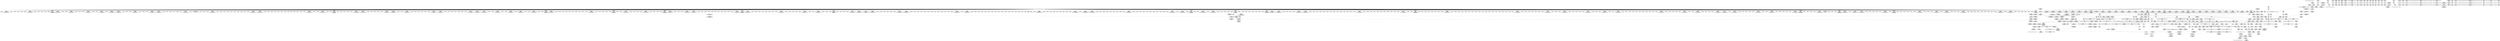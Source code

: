 digraph {
	CE0x3ca1430 [shape=record,shape=Mrecord,label="{CE0x3ca1430|128:_i8*,_:_CRE_52,56_|*MultipleSource*|Function::selinux_kernel_create_files_as&Arg::new::|security/selinux/hooks.c,3544}"]
	CE0x3cfa150 [shape=record,shape=Mrecord,label="{CE0x3cfa150|i32_1|*Constant*|*SummSource*}"]
	CE0x3c987a0 [shape=record,shape=Mrecord,label="{CE0x3c987a0|56:_i8*,_:_CRE_300,301_}"]
	CE0x3c97370 [shape=record,shape=Mrecord,label="{CE0x3c97370|56:_i8*,_:_CRE_281,282_}"]
	CE0x3c73b80 [shape=record,shape=Mrecord,label="{CE0x3c73b80|56:_i8*,_:_CRE_479,480_}"]
	CE0x3cc7040 [shape=record,shape=Mrecord,label="{CE0x3cc7040|28:_i32,_:_CRE_119,120_}"]
	CE0x3cfb3f0 [shape=record,shape=Mrecord,label="{CE0x3cfb3f0|i64*_getelementptr_inbounds_(_11_x_i64_,_11_x_i64_*___llvm_gcov_ctr125,_i64_0,_i64_9)|*Constant*|*SummSource*}"]
	CE0x3c9e510 [shape=record,shape=Mrecord,label="{CE0x3c9e510|56:_i8*,_:_CRE_992,1000_|*MultipleSource*|security/selinux/hooks.c,3543|Function::selinux_kernel_create_files_as&Arg::inode::}"]
	CE0x3c745c0 [shape=record,shape=Mrecord,label="{CE0x3c745c0|_call_void_mcount()_#3|*SummSink*}"]
	CE0x3cf8120 [shape=record,shape=Mrecord,label="{CE0x3cf8120|i32_78|*Constant*}"]
	CE0x3ccc310 [shape=record,shape=Mrecord,label="{CE0x3ccc310|128:_i8*,_:_CRE_168,176_|*MultipleSource*|Function::selinux_kernel_create_files_as&Arg::new::|security/selinux/hooks.c,3544}"]
	CE0x3c7f250 [shape=record,shape=Mrecord,label="{CE0x3c7f250|get_current:tmp1|*SummSource*}"]
	CE0x3c714b0 [shape=record,shape=Mrecord,label="{CE0x3c714b0|56:_i8*,_:_CRE_328,336_|*MultipleSource*|security/selinux/hooks.c,3543|Function::selinux_kernel_create_files_as&Arg::inode::}"]
	CE0x3cd2ec0 [shape=record,shape=Mrecord,label="{CE0x3cd2ec0|avc_has_perm:requested|Function::avc_has_perm&Arg::requested::|*SummSink*}"]
	CE0x3c7fdc0 [shape=record,shape=Mrecord,label="{CE0x3c7fdc0|56:_i8*,_:_CRE_261,262_}"]
	CE0x3cfa510 [shape=record,shape=Mrecord,label="{CE0x3cfa510|current_sid:sid|security/selinux/hooks.c,220}"]
	CE0x3c73770 [shape=record,shape=Mrecord,label="{CE0x3c73770|56:_i8*,_:_CRE_475,476_}"]
	CE0x3ccd500 [shape=record,shape=Mrecord,label="{CE0x3ccd500|_ret_i32_%tmp24,_!dbg_!27742|security/selinux/hooks.c,220|*SummSink*}"]
	CE0x3c9ae80 [shape=record,shape=Mrecord,label="{CE0x3c9ae80|56:_i8*,_:_CRE_905,906_}"]
	CE0x3cc6af0 [shape=record,shape=Mrecord,label="{CE0x3cc6af0|28:_i32,_:_CRE_114,115_}"]
	CE0x3c6dcf0 [shape=record,shape=Mrecord,label="{CE0x3c6dcf0|selinux_kernel_create_files_as:security|security/selinux/hooks.c,3544|*SummSink*}"]
	CE0x3ce8df0 [shape=record,shape=Mrecord,label="{CE0x3ce8df0|current_sid:tmp6|security/selinux/hooks.c,218|*SummSource*}"]
	CE0x3c657e0 [shape=record,shape=Mrecord,label="{CE0x3c657e0|_call_void_mcount()_#3|*SummSink*}"]
	CE0x3ccb230 [shape=record,shape=Mrecord,label="{CE0x3ccb230|128:_i8*,_:_CRE_96,104_|*MultipleSource*|Function::selinux_kernel_create_files_as&Arg::new::|security/selinux/hooks.c,3544}"]
	CE0x3ccfe50 [shape=record,shape=Mrecord,label="{CE0x3ccfe50|28:_i32,_:_CRE_67,68_}"]
	CE0x3cc48c0 [shape=record,shape=Mrecord,label="{CE0x3cc48c0|28:_i32,_:_CRE_81,82_}"]
	CE0x3c94990 [shape=record,shape=Mrecord,label="{CE0x3c94990|selinux_kernel_create_files_as:tmp10|security/selinux/hooks.c,3553|*SummSource*}"]
	CE0x3c658d0 [shape=record,shape=Mrecord,label="{CE0x3c658d0|current_sid:call|security/selinux/hooks.c,218}"]
	CE0x3c81060 [shape=record,shape=Mrecord,label="{CE0x3c81060|56:_i8*,_:_CRE_172,173_}"]
	CE0x3ccee20 [shape=record,shape=Mrecord,label="{CE0x3ccee20|28:_i32,_:_CRE_50,51_}"]
	CE0x3ca64e0 [shape=record,shape=Mrecord,label="{CE0x3ca64e0|56:_i8*,_:_CRE_588,589_}"]
	CE0x3cf6c60 [shape=record,shape=Mrecord,label="{CE0x3cf6c60|GLOBAL:get_current|*Constant*|*SummSink*}"]
	CE0x3c98690 [shape=record,shape=Mrecord,label="{CE0x3c98690|56:_i8*,_:_CRE_299,300_}"]
	CE0x3c9ad70 [shape=record,shape=Mrecord,label="{CE0x3c9ad70|56:_i8*,_:_CRE_904,905_}"]
	CE0x3c7a1d0 [shape=record,shape=Mrecord,label="{CE0x3c7a1d0|56:_i8*,_:_CRE_104,112_|*MultipleSource*|security/selinux/hooks.c,3543|Function::selinux_kernel_create_files_as&Arg::inode::}"]
	CE0x3cc7150 [shape=record,shape=Mrecord,label="{CE0x3cc7150|28:_i32,_:_CRE_120,128_|*MultipleSource*|*LoadInst*|security/selinux/hooks.c,3543|security/selinux/hooks.c,3543|security/selinux/hooks.c,3548}"]
	CE0x3c93770 [shape=record,shape=Mrecord,label="{CE0x3c93770|56:_i8*,_:_CRE_4,8_|*MultipleSource*|security/selinux/hooks.c,3543|Function::selinux_kernel_create_files_as&Arg::inode::}"]
	CE0x3cf5650 [shape=record,shape=Mrecord,label="{CE0x3cf5650|current_sid:tmp24|security/selinux/hooks.c,220|*SummSink*}"]
	CE0x3c7f6c0 [shape=record,shape=Mrecord,label="{CE0x3c7f6c0|i64*_getelementptr_inbounds_(_2_x_i64_,_2_x_i64_*___llvm_gcov_ctr98,_i64_0,_i64_1)|*Constant*}"]
	CE0x3c92c00 [shape=record,shape=Mrecord,label="{CE0x3c92c00|56:_i8*,_:_CRE_198,199_}"]
	CE0x3cde3c0 [shape=record,shape=Mrecord,label="{CE0x3cde3c0|get_current:tmp|*SummSource*}"]
	CE0x3cec240 [shape=record,shape=Mrecord,label="{CE0x3cec240|current_sid:do.body|*SummSource*}"]
	CE0x3c7ee30 [shape=record,shape=Mrecord,label="{CE0x3c7ee30|get_current:tmp1|*SummSink*}"]
	CE0x3c9ac60 [shape=record,shape=Mrecord,label="{CE0x3c9ac60|56:_i8*,_:_CRE_903,904_}"]
	CE0x3c9ff50 [shape=record,shape=Mrecord,label="{CE0x3c9ff50|28:_i32,_:_CRE_11,12_}"]
	CE0x3ca71a0 [shape=record,shape=Mrecord,label="{CE0x3ca71a0|56:_i8*,_:_CRE_600,601_}"]
	CE0x3c7e0e0 [shape=record,shape=Mrecord,label="{CE0x3c7e0e0|56:_i8*,_:_CRE_204,205_}"]
	CE0x3c75480 [shape=record,shape=Mrecord,label="{CE0x3c75480|current_sid:tmp16|security/selinux/hooks.c,218}"]
	CE0x3ce46f0 [shape=record,shape=Mrecord,label="{CE0x3ce46f0|current_sid:tmp14|security/selinux/hooks.c,218|*SummSink*}"]
	CE0x3c98360 [shape=record,shape=Mrecord,label="{CE0x3c98360|56:_i8*,_:_CRE_296,297_}"]
	CE0x3c7dec0 [shape=record,shape=Mrecord,label="{CE0x3c7dec0|56:_i8*,_:_CRE_202,203_}"]
	CE0x3c8fae0 [shape=record,shape=Mrecord,label="{CE0x3c8fae0|56:_i8*,_:_CRE_150,151_}"]
	CE0x3c72c30 [shape=record,shape=Mrecord,label="{CE0x3c72c30|56:_i8*,_:_CRE_440,448_|*MultipleSource*|security/selinux/hooks.c,3543|Function::selinux_kernel_create_files_as&Arg::inode::}"]
	CE0x3c73da0 [shape=record,shape=Mrecord,label="{CE0x3c73da0|56:_i8*,_:_CRE_481,482_}"]
	CE0x3cce640 [shape=record,shape=Mrecord,label="{CE0x3cce640|GLOBAL:current_sid|*Constant*}"]
	CE0x3ce4030 [shape=record,shape=Mrecord,label="{CE0x3ce4030|current_sid:tmp4|security/selinux/hooks.c,218|*SummSource*}"]
	CE0x3ca5a40 [shape=record,shape=Mrecord,label="{CE0x3ca5a40|56:_i8*,_:_CRE_578,579_}"]
	CE0x3cc4ec0 [shape=record,shape=Mrecord,label="{CE0x3cc4ec0|28:_i32,_:_CRE_87,88_}"]
	CE0x3ca6e70 [shape=record,shape=Mrecord,label="{CE0x3ca6e70|56:_i8*,_:_CRE_597,598_}"]
	CE0x3c9ea50 [shape=record,shape=Mrecord,label="{CE0x3c9ea50|selinux_kernel_create_files_as:tmp2|*LoadInst*|security/selinux/hooks.c,3543|*SummSink*}"]
	CE0x3ca7b00 [shape=record,shape=Mrecord,label="{CE0x3ca7b00|i32_10|*Constant*}"]
	CE0x3ce4510 [shape=record,shape=Mrecord,label="{CE0x3ce4510|current_sid:tmp14|security/selinux/hooks.c,218|*SummSource*}"]
	CE0x3c7b150 [shape=record,shape=Mrecord,label="{CE0x3c7b150|56:_i8*,_:_CRE_189,190_}"]
	CE0x3c7c7f0 [shape=record,shape=Mrecord,label="{CE0x3c7c7f0|GLOBAL:lockdep_rcu_suspicious|*Constant*}"]
	CE0x3cfaf50 [shape=record,shape=Mrecord,label="{CE0x3cfaf50|i8*_getelementptr_inbounds_(_45_x_i8_,_45_x_i8_*_.str12,_i32_0,_i32_0)|*Constant*|*SummSink*}"]
	CE0x3c87990 [shape=record,shape=Mrecord,label="{CE0x3c87990|56:_i8*,_:_CRE_656,664_|*MultipleSource*|security/selinux/hooks.c,3543|Function::selinux_kernel_create_files_as&Arg::inode::}"]
	CE0x3c80600 [shape=record,shape=Mrecord,label="{CE0x3c80600|56:_i8*,_:_CRE_269,270_}"]
	CE0x3c81d20 [shape=record,shape=Mrecord,label="{CE0x3c81d20|56:_i8*,_:_CRE_195,196_}"]
	CE0x3c95560 [shape=record,shape=Mrecord,label="{CE0x3c95560|56:_i8*,_:_CRE_232,236_|*MultipleSource*|security/selinux/hooks.c,3543|Function::selinux_kernel_create_files_as&Arg::inode::}"]
	CE0x3ca6f80 [shape=record,shape=Mrecord,label="{CE0x3ca6f80|56:_i8*,_:_CRE_598,599_}"]
	CE0x3c96a80 [shape=record,shape=Mrecord,label="{CE0x3c96a80|56:_i8*,_:_CRE_257,258_}"]
	CE0x3ccbf50 [shape=record,shape=Mrecord,label="{CE0x3ccbf50|128:_i8*,_:_CRE_152,160_|*MultipleSource*|Function::selinux_kernel_create_files_as&Arg::new::|security/selinux/hooks.c,3544}"]
	CE0x3c79c50 [shape=record,shape=Mrecord,label="{CE0x3c79c50|56:_i8*,_:_CRE_158,159_}"]
	CE0x3cc7260 [shape=record,shape=Mrecord,label="{CE0x3cc7260|28:_i32,_:_CRE_128,136_|*MultipleSource*|*LoadInst*|security/selinux/hooks.c,3543|security/selinux/hooks.c,3543|security/selinux/hooks.c,3548}"]
	CE0x3ca51c0 [shape=record,shape=Mrecord,label="{CE0x3ca51c0|56:_i8*,_:_CRE_570,571_}"]
	CE0x3cc53c0 [shape=record,shape=Mrecord,label="{CE0x3cc53c0|28:_i32,_:_CRE_92,93_}"]
	CE0x3cd3ca0 [shape=record,shape=Mrecord,label="{CE0x3cd3ca0|_ret_i32_%retval.0,_!dbg_!27728|security/selinux/avc.c,775|*SummSink*}"]
	CE0x3ca1610 [shape=record,shape=Mrecord,label="{CE0x3ca1610|128:_i8*,_:_CRE_56,64_|*MultipleSource*|Function::selinux_kernel_create_files_as&Arg::new::|security/selinux/hooks.c,3544}"]
	CE0x3c87160 [shape=record,shape=Mrecord,label="{CE0x3c87160|56:_i8*,_:_CRE_623,624_}"]
	CE0x3c95f60 [shape=record,shape=Mrecord,label="{CE0x3c95f60|56:_i8*,_:_CRE_136,137_}"]
	CE0x3cdd120 [shape=record,shape=Mrecord,label="{CE0x3cdd120|i64_1|*Constant*}"]
	CE0x3cd5300 [shape=record,shape=Mrecord,label="{CE0x3cd5300|selinux_kernel_create_files_as:cmp|security/selinux/hooks.c,3553}"]
	CE0x3ce8620 [shape=record,shape=Mrecord,label="{CE0x3ce8620|i64_3|*Constant*}"]
	CE0x3c675c0 [shape=record,shape=Mrecord,label="{CE0x3c675c0|56:_i8*,_:_CRE_76,80_|*MultipleSource*|security/selinux/hooks.c,3543|Function::selinux_kernel_create_files_as&Arg::inode::}"]
	CE0x3cd94b0 [shape=record,shape=Mrecord,label="{CE0x3cd94b0|current_sid:tmp19|security/selinux/hooks.c,218}"]
	CE0x3c88110 [shape=record,shape=Mrecord,label="{CE0x3c88110|56:_i8*,_:_CRE_684,688_|*MultipleSource*|security/selinux/hooks.c,3543|Function::selinux_kernel_create_files_as&Arg::inode::}"]
	CE0x3ce3e40 [shape=record,shape=Mrecord,label="{CE0x3ce3e40|i64_0|*Constant*}"]
	CE0x3cf8fc0 [shape=record,shape=Mrecord,label="{CE0x3cf8fc0|current_sid:security|security/selinux/hooks.c,218|*SummSource*}"]
	CE0x3cfb220 [shape=record,shape=Mrecord,label="{CE0x3cfb220|i64*_getelementptr_inbounds_(_11_x_i64_,_11_x_i64_*___llvm_gcov_ctr125,_i64_0,_i64_9)|*Constant*}"]
	CE0x3c7c0e0 [shape=record,shape=Mrecord,label="{CE0x3c7c0e0|56:_i8*,_:_CRE_8,12_|*MultipleSource*|security/selinux/hooks.c,3543|Function::selinux_kernel_create_files_as&Arg::inode::}"]
	CE0x3c8a4b0 [shape=record,shape=Mrecord,label="{CE0x3c8a4b0|56:_i8*,_:_CRE_848,856_|*MultipleSource*|security/selinux/hooks.c,3543|Function::selinux_kernel_create_files_as&Arg::inode::}"]
	CE0x3c99580 [shape=record,shape=Mrecord,label="{CE0x3c99580|56:_i8*,_:_CRE_183,184_}"]
	CE0x3cca760 [shape=record,shape=Mrecord,label="{CE0x3cca760|selinux_kernel_create_files_as:tmp9|security/selinux/hooks.c,3553|*SummSource*}"]
	CE0x3c95d60 [shape=record,shape=Mrecord,label="{CE0x3c95d60|56:_i8*,_:_CRE_165,166_}"]
	CE0x3c9bd60 [shape=record,shape=Mrecord,label="{CE0x3c9bd60|56:_i8*,_:_CRE_919,920_}"]
	CE0x3c80a40 [shape=record,shape=Mrecord,label="{CE0x3c80a40|56:_i8*,_:_CRE_273,274_}"]
	CE0x3c8d530 [shape=record,shape=Mrecord,label="{CE0x3c8d530|56:_i8*,_:_CRE_560,561_}"]
	CE0x3ca6d60 [shape=record,shape=Mrecord,label="{CE0x3ca6d60|56:_i8*,_:_CRE_596,597_}"]
	CE0x3ce6d70 [shape=record,shape=Mrecord,label="{CE0x3ce6d70|get_current:tmp2}"]
	CE0x3c7c3d0 [shape=record,shape=Mrecord,label="{CE0x3c7c3d0|56:_i8*,_:_CRE_12,16_|*MultipleSource*|security/selinux/hooks.c,3543|Function::selinux_kernel_create_files_as&Arg::inode::}"]
	CE0x3c8c280 [shape=record,shape=Mrecord,label="{CE0x3c8c280|56:_i8*,_:_CRE_208,210_|*MultipleSource*|security/selinux/hooks.c,3543|Function::selinux_kernel_create_files_as&Arg::inode::}"]
	CE0x3c9af90 [shape=record,shape=Mrecord,label="{CE0x3c9af90|56:_i8*,_:_CRE_906,907_}"]
	"CONST[source:0(mediator),value:2(dynamic)][purpose:{object}][SnkIdx:1]"
	CE0x3c8d750 [shape=record,shape=Mrecord,label="{CE0x3c8d750|56:_i8*,_:_CRE_562,563_}"]
	CE0x3cd9800 [shape=record,shape=Mrecord,label="{CE0x3cd9800|i64*_getelementptr_inbounds_(_11_x_i64_,_11_x_i64_*___llvm_gcov_ctr125,_i64_0,_i64_10)|*Constant*}"]
	CE0x3c9b700 [shape=record,shape=Mrecord,label="{CE0x3c9b700|56:_i8*,_:_CRE_913,914_}"]
	CE0x3c91310 [shape=record,shape=Mrecord,label="{CE0x3c91310|current_sid:tmp3|*SummSink*}"]
	CE0x3c77bb0 [shape=record,shape=Mrecord,label="{CE0x3c77bb0|56:_i8*,_:_CRE_177,178_}"]
	CE0x5184560 [shape=record,shape=Mrecord,label="{CE0x5184560|i64*_getelementptr_inbounds_(_5_x_i64_,_5_x_i64_*___llvm_gcov_ctr277,_i64_0,_i64_0)|*Constant*|*SummSink*}"]
	CE0x3c8b400 [shape=record,shape=Mrecord,label="{CE0x3c8b400|56:_i8*,_:_CRE_875,876_}"]
	CE0x3ced250 [shape=record,shape=Mrecord,label="{CE0x3ced250|i64*_getelementptr_inbounds_(_11_x_i64_,_11_x_i64_*___llvm_gcov_ctr125,_i64_0,_i64_8)|*Constant*}"]
	CE0x3cd9d70 [shape=record,shape=Mrecord,label="{CE0x3cd9d70|current_sid:tmp20|security/selinux/hooks.c,218}"]
	CE0x3c86280 [shape=record,shape=Mrecord,label="{CE0x3c86280|56:_i8*,_:_CRE_609,610_}"]
	CE0x3c94300 [shape=record,shape=Mrecord,label="{CE0x3c94300|i64*_getelementptr_inbounds_(_5_x_i64_,_5_x_i64_*___llvm_gcov_ctr277,_i64_0,_i64_3)|*Constant*|*SummSink*}"]
	CE0x3ce9710 [shape=record,shape=Mrecord,label="{CE0x3ce9710|current_sid:tmp11|security/selinux/hooks.c,218|*SummSink*}"]
	CE0x3c791c0 [shape=record,shape=Mrecord,label="{CE0x3c791c0|current_sid:bb}"]
	CE0x3cd4490 [shape=record,shape=Mrecord,label="{CE0x3cd4490|selinux_kernel_create_files_as:call2|security/selinux/hooks.c,3548|*SummSink*}"]
	CE0x3c8a870 [shape=record,shape=Mrecord,label="{CE0x3c8a870|56:_i8*,_:_CRE_865,866_}"]
	CE0x59179e0 [shape=record,shape=Mrecord,label="{CE0x59179e0|selinux_kernel_create_files_as:tmp1}"]
	CE0x3c98e00 [shape=record,shape=Mrecord,label="{CE0x3c98e00|56:_i8*,_:_CRE_306,307_}"]
	CE0x3ca3970 [shape=record,shape=Mrecord,label="{CE0x3ca3970|56:_i8*,_:_CRE_556,557_}"]
	CE0x3ca4e90 [shape=record,shape=Mrecord,label="{CE0x3ca4e90|56:_i8*,_:_CRE_567,568_}"]
	CE0x3cc6d10 [shape=record,shape=Mrecord,label="{CE0x3cc6d10|28:_i32,_:_CRE_116,117_}"]
	CE0x3c7f360 [shape=record,shape=Mrecord,label="{CE0x3c7f360|selinux_kernel_create_files_as:bb|*SummSink*}"]
	CE0x3ccdfa0 [shape=record,shape=Mrecord,label="{CE0x3ccdfa0|selinux_kernel_create_files_as:tmp5|security/selinux/hooks.c,3544|*SummSource*}"]
	CE0x3cdc310 [shape=record,shape=Mrecord,label="{CE0x3cdc310|current_sid:if.end|*SummSink*}"]
	CE0x3ca00b0 [shape=record,shape=Mrecord,label="{CE0x3ca00b0|28:_i32,_:_CRE_13,14_}"]
	CE0x3cf8490 [shape=record,shape=Mrecord,label="{CE0x3cf8490|current_sid:cred|security/selinux/hooks.c,218|*SummSource*}"]
	CE0x3c96db0 [shape=record,shape=Mrecord,label="{CE0x3c96db0|56:_i8*,_:_CRE_260,261_}"]
	CE0x3c71600 [shape=record,shape=Mrecord,label="{CE0x3c71600|56:_i8*,_:_CRE_336,344_|*MultipleSource*|security/selinux/hooks.c,3543|Function::selinux_kernel_create_files_as&Arg::inode::}"]
	CE0x3c976a0 [shape=record,shape=Mrecord,label="{CE0x3c976a0|56:_i8*,_:_CRE_284,285_}"]
	CE0x3c9d190 [shape=record,shape=Mrecord,label="{CE0x3c9d190|56:_i8*,_:_CRE_944,952_|*MultipleSource*|security/selinux/hooks.c,3543|Function::selinux_kernel_create_files_as&Arg::inode::}"]
	CE0x3c99c70 [shape=record,shape=Mrecord,label="{CE0x3c99c70|56:_i8*,_:_CRE_888,889_}"]
	CE0x3c66ec0 [shape=record,shape=Mrecord,label="{CE0x3c66ec0|i64*_getelementptr_inbounds_(_11_x_i64_,_11_x_i64_*___llvm_gcov_ctr125,_i64_0,_i64_6)|*Constant*|*SummSource*}"]
	CE0x3c87050 [shape=record,shape=Mrecord,label="{CE0x3c87050|56:_i8*,_:_CRE_622,623_}"]
	CE0x3ca3cf0 [shape=record,shape=Mrecord,label="{CE0x3ca3cf0|28:_i32,_:_CRE_16,17_}"]
	CE0x3c99870 [shape=record,shape=Mrecord,label="{CE0x3c99870|56:_i8*,_:_CRE_884,885_}"]
	CE0x3c8b0d0 [shape=record,shape=Mrecord,label="{CE0x3c8b0d0|56:_i8*,_:_CRE_872,873_}"]
	CE0x3c81c10 [shape=record,shape=Mrecord,label="{CE0x3c81c10|56:_i8*,_:_CRE_194,195_}"]
	CE0x3c98030 [shape=record,shape=Mrecord,label="{CE0x3c98030|56:_i8*,_:_CRE_293,294_}"]
	CE0x3ce2460 [shape=record,shape=Mrecord,label="{CE0x3ce2460|i64*_getelementptr_inbounds_(_5_x_i64_,_5_x_i64_*___llvm_gcov_ctr277,_i64_0,_i64_4)|*Constant*|*SummSource*}"]
	CE0x3cd2c70 [shape=record,shape=Mrecord,label="{CE0x3cd2c70|i32_2|*Constant*|*SummSource*}"]
	CE0x3c96070 [shape=record,shape=Mrecord,label="{CE0x3c96070|selinux_kernel_create_files_as:i_security|security/selinux/hooks.c,3543|*SummSource*}"]
	CE0x3cc8cd0 [shape=record,shape=Mrecord,label="{CE0x3cc8cd0|i64_2|*Constant*}"]
	CE0x3cf02f0 [shape=record,shape=Mrecord,label="{CE0x3cf02f0|current_sid:tmp|*SummSource*}"]
	CE0x3c759b0 [shape=record,shape=Mrecord,label="{CE0x3c759b0|i8_1|*Constant*}"]
	CE0x3cd3e80 [shape=record,shape=Mrecord,label="{CE0x3cd3e80|selinux_kernel_create_files_as:cmp|security/selinux/hooks.c,3553|*SummSink*}"]
	CE0x3c7af30 [shape=record,shape=Mrecord,label="{CE0x3c7af30|56:_i8*,_:_CRE_187,188_}"]
	CE0x3c9d870 [shape=record,shape=Mrecord,label="{CE0x3c9d870|56:_i8*,_:_CRE_977,978_}"]
	CE0x3cd0db0 [shape=record,shape=Mrecord,label="{CE0x3cd0db0|selinux_kernel_create_files_as:tmp3|security/selinux/hooks.c,3543|*SummSource*}"]
	CE0x3cc6050 [shape=record,shape=Mrecord,label="{CE0x3cc6050|28:_i32,_:_CRE_104,105_}"]
	CE0x3c6dec0 [shape=record,shape=Mrecord,label="{CE0x3c6dec0|128:_i8*,_:_CRE_0,4_|*MultipleSource*|Function::selinux_kernel_create_files_as&Arg::new::|security/selinux/hooks.c,3544}"]
	CE0x3ce1770 [shape=record,shape=Mrecord,label="{CE0x3ce1770|12:_i32,_:_CME_4,8_|*MultipleSource*|*LoadInst*|security/selinux/hooks.c,3544|security/selinux/hooks.c,3544|security/selinux/hooks.c,3554}"]
	CE0x3cdfd20 [shape=record,shape=Mrecord,label="{CE0x3cdfd20|_call_void_mcount()_#3|*SummSink*}"]
	CE0x3c92e20 [shape=record,shape=Mrecord,label="{CE0x3c92e20|56:_i8*,_:_CRE_200,201_}"]
	CE0x3c9c6f0 [shape=record,shape=Mrecord,label="{CE0x3c9c6f0|56:_i8*,_:_CRE_928,929_}"]
	CE0x3c7d510 [shape=record,shape=Mrecord,label="{CE0x3c7d510|56:_i8*,_:_CRE_250,251_}"]
	CE0x3ca1040 [shape=record,shape=Mrecord,label="{CE0x3ca1040|128:_i8*,_:_CRE_44,48_|*MultipleSource*|Function::selinux_kernel_create_files_as&Arg::new::|security/selinux/hooks.c,3544}"]
	CE0x3ce3f50 [shape=record,shape=Mrecord,label="{CE0x3ce3f50|i64_3|*Constant*|*SummSink*}"]
	CE0x3ccc6d0 [shape=record,shape=Mrecord,label="{CE0x3ccc6d0|selinux_kernel_create_files_as:tmp4|*LoadInst*|security/selinux/hooks.c,3544|*SummSink*}"]
	CE0x3ccf380 [shape=record,shape=Mrecord,label="{CE0x3ccf380|28:_i32,_:_CRE_56,57_}"]
	CE0x3ced610 [shape=record,shape=Mrecord,label="{CE0x3ced610|current_sid:tmp15|security/selinux/hooks.c,218|*SummSink*}"]
	CE0x3cd36e0 [shape=record,shape=Mrecord,label="{CE0x3cd36e0|_ret_i32_%retval.0,_!dbg_!27728|security/selinux/avc.c,775}"]
	CE0x3cc69e0 [shape=record,shape=Mrecord,label="{CE0x3cc69e0|28:_i32,_:_CRE_113,114_}"]
	CE0x3ccbb90 [shape=record,shape=Mrecord,label="{CE0x3ccbb90|128:_i8*,_:_CRE_136,144_|*MultipleSource*|Function::selinux_kernel_create_files_as&Arg::new::|security/selinux/hooks.c,3544}"]
	CE0x3cce4b0 [shape=record,shape=Mrecord,label="{CE0x3cce4b0|selinux_kernel_create_files_as:call|security/selinux/hooks.c,3545|*SummSink*}"]
	CE0x3ccf850 [shape=record,shape=Mrecord,label="{CE0x3ccf850|28:_i32,_:_CRE_61,62_}"]
	CE0x3cd0350 [shape=record,shape=Mrecord,label="{CE0x3cd0350|28:_i32,_:_CRE_72,73_}"]
	CE0x3cda090 [shape=record,shape=Mrecord,label="{CE0x3cda090|current_sid:tmp20|security/selinux/hooks.c,218|*SummSink*}"]
	CE0x3cded70 [shape=record,shape=Mrecord,label="{CE0x3cded70|selinux_kernel_create_files_as:tmp14|security/selinux/hooks.c,3555|*SummSink*}"]
	CE0x3c9bf80 [shape=record,shape=Mrecord,label="{CE0x3c9bf80|56:_i8*,_:_CRE_921,922_}"]
	CE0x3c96ca0 [shape=record,shape=Mrecord,label="{CE0x3c96ca0|56:_i8*,_:_CRE_259,260_}"]
	CE0x3c7f760 [shape=record,shape=Mrecord,label="{CE0x3c7f760|get_current:tmp4|./arch/x86/include/asm/current.h,14|*SummSource*}"]
	CE0x3ccd290 [shape=record,shape=Mrecord,label="{CE0x3ccd290|current_sid:entry|*SummSink*}"]
	CE0x3ceac80 [shape=record,shape=Mrecord,label="{CE0x3ceac80|current_sid:tmp12|security/selinux/hooks.c,218|*SummSink*}"]
	CE0x3ca4390 [shape=record,shape=Mrecord,label="{CE0x3ca4390|28:_i32,_:_CRE_23,24_}"]
	CE0x3c87d50 [shape=record,shape=Mrecord,label="{CE0x3c87d50|56:_i8*,_:_CRE_672,680_|*MultipleSource*|security/selinux/hooks.c,3543|Function::selinux_kernel_create_files_as&Arg::inode::}"]
	CE0x3c93fe0 [shape=record,shape=Mrecord,label="{CE0x3c93fe0|i64*_getelementptr_inbounds_(_5_x_i64_,_5_x_i64_*___llvm_gcov_ctr277,_i64_0,_i64_3)|*Constant*|*SummSource*}"]
	CE0x3ca4c70 [shape=record,shape=Mrecord,label="{CE0x3ca4c70|56:_i8*,_:_CRE_565,566_}"]
	CE0x3c913d0 [shape=record,shape=Mrecord,label="{CE0x3c913d0|_call_void_mcount()_#3}"]
	CE0x3c97260 [shape=record,shape=Mrecord,label="{CE0x3c97260|56:_i8*,_:_CRE_280,281_}"]
	CE0x3ccff50 [shape=record,shape=Mrecord,label="{CE0x3ccff50|28:_i32,_:_CRE_68,69_}"]
	CE0x3ce34d0 [shape=record,shape=Mrecord,label="{CE0x3ce34d0|current_sid:tmp1}"]
	CE0x3ce2dc0 [shape=record,shape=Mrecord,label="{CE0x3ce2dc0|i32_0|*Constant*}"]
	CE0x3c95a70 [shape=record,shape=Mrecord,label="{CE0x3c95a70|56:_i8*,_:_CRE_162,163_}"]
	CE0x3c9f9e0 [shape=record,shape=Mrecord,label="{CE0x3c9f9e0|28:_i32,_:_CRE_9,10_}"]
	CE0x3ccf1e0 [shape=record,shape=Mrecord,label="{CE0x3ccf1e0|28:_i32,_:_CRE_54,55_}"]
	CE0x3ce85b0 [shape=record,shape=Mrecord,label="{CE0x3ce85b0|i64_2|*Constant*}"]
	CE0x3ca3f90 [shape=record,shape=Mrecord,label="{CE0x3ca3f90|28:_i32,_:_CRE_19,20_}"]
	CE0x3c8dbf0 [shape=record,shape=Mrecord,label="{CE0x3c8dbf0|56:_i8*,_:_CRE_243,244_}"]
	CE0x3ccd5a0 [shape=record,shape=Mrecord,label="{CE0x3ccd5a0|selinux_kernel_create_files_as:sid1|security/selinux/hooks.c,3548|*SummSink*}"]
	CE0x3c98ad0 [shape=record,shape=Mrecord,label="{CE0x3c98ad0|56:_i8*,_:_CRE_303,304_}"]
	CE0x3c8b730 [shape=record,shape=Mrecord,label="{CE0x3c8b730|56:_i8*,_:_CRE_878,879_}"]
	CE0x3c9d690 [shape=record,shape=Mrecord,label="{CE0x3c9d690|56:_i8*,_:_CRE_968,976_|*MultipleSource*|security/selinux/hooks.c,3543|Function::selinux_kernel_create_files_as&Arg::inode::}"]
	CE0x3c9d080 [shape=record,shape=Mrecord,label="{CE0x3c9d080|56:_i8*,_:_CRE_936,944_|*MultipleSource*|security/selinux/hooks.c,3543|Function::selinux_kernel_create_files_as&Arg::inode::}"]
	CE0x3c7fe90 [shape=record,shape=Mrecord,label="{CE0x3c7fe90|56:_i8*,_:_CRE_262,263_}"]
	CE0x3c905a0 [shape=record,shape=Mrecord,label="{CE0x3c905a0|56:_i8*,_:_CRE_159,160_}"]
	CE0x3ce6e50 [shape=record,shape=Mrecord,label="{CE0x3ce6e50|get_current:tmp2|*SummSink*}"]
	CE0x3ca6a30 [shape=record,shape=Mrecord,label="{CE0x3ca6a30|56:_i8*,_:_CRE_593,594_}"]
	CE0x3ce02c0 [shape=record,shape=Mrecord,label="{CE0x3ce02c0|_ret_%struct.task_struct*_%tmp4,_!dbg_!27714|./arch/x86/include/asm/current.h,14}"]
	CE0x3cf9790 [shape=record,shape=Mrecord,label="{CE0x3cf9790|current_sid:tmp22|security/selinux/hooks.c,218|*SummSource*}"]
	CE0x3c85b10 [shape=record,shape=Mrecord,label="{CE0x3c85b10|56:_i8*,_:_CRE_602,603_}"]
	CE0x3ceed40 [shape=record,shape=Mrecord,label="{CE0x3ceed40|current_sid:if.then}"]
	CE0x3c867d0 [shape=record,shape=Mrecord,label="{CE0x3c867d0|56:_i8*,_:_CRE_614,615_}"]
	CE0x3c8ff90 [shape=record,shape=Mrecord,label="{CE0x3c8ff90|56:_i8*,_:_CRE_137,138_}"]
	CE0x3ccf550 [shape=record,shape=Mrecord,label="{CE0x3ccf550|28:_i32,_:_CRE_58,59_}"]
	CE0x3ceab50 [shape=record,shape=Mrecord,label="{CE0x3ceab50|current_sid:tmp12|security/selinux/hooks.c,218|*SummSource*}"]
	CE0x3ca4290 [shape=record,shape=Mrecord,label="{CE0x3ca4290|28:_i32,_:_CRE_22,23_}"]
	CE0x3cf2ec0 [shape=record,shape=Mrecord,label="{CE0x3cf2ec0|current_sid:tmp8|security/selinux/hooks.c,218|*SummSink*}"]
	CE0x3c70ed0 [shape=record,shape=Mrecord,label="{CE0x3c70ed0|56:_i8*,_:_CRE_310,311_}"]
	CE0x3c9d480 [shape=record,shape=Mrecord,label="{CE0x3c9d480|56:_i8*,_:_CRE_960,968_|*MultipleSource*|security/selinux/hooks.c,3543|Function::selinux_kernel_create_files_as&Arg::inode::}"]
	CE0x3c9de20 [shape=record,shape=Mrecord,label="{CE0x3c9de20|56:_i8*,_:_CRE_981,982_}"]
	CE0x3ce2cb0 [shape=record,shape=Mrecord,label="{CE0x3ce2cb0|current_sid:call|security/selinux/hooks.c,218|*SummSink*}"]
	CE0x3cd42c0 [shape=record,shape=Mrecord,label="{CE0x3cd42c0|selinux_kernel_create_files_as:call2|security/selinux/hooks.c,3548|*SummSource*}"]
	CE0x3cfb580 [shape=record,shape=Mrecord,label="{CE0x3cfb580|i64*_getelementptr_inbounds_(_11_x_i64_,_11_x_i64_*___llvm_gcov_ctr125,_i64_0,_i64_9)|*Constant*|*SummSink*}"]
	CE0x3cdf080 [shape=record,shape=Mrecord,label="{CE0x3cdf080|selinux_kernel_create_files_as:tmp15|security/selinux/hooks.c,3555}"]
	CE0x3c86e30 [shape=record,shape=Mrecord,label="{CE0x3c86e30|56:_i8*,_:_CRE_620,621_}"]
	CE0x3c75f50 [shape=record,shape=Mrecord,label="{CE0x3c75f50|current_sid:tmp2|*SummSource*}"]
	CE0x3c86c10 [shape=record,shape=Mrecord,label="{CE0x3c86c10|56:_i8*,_:_CRE_618,619_}"]
	CE0x3ce79a0 [shape=record,shape=Mrecord,label="{CE0x3ce79a0|current_sid:tmp9|security/selinux/hooks.c,218|*SummSink*}"]
	CE0x3cf0d20 [shape=record,shape=Mrecord,label="{CE0x3cf0d20|GLOBAL:current_sid.__warned|Global_var:current_sid.__warned|*SummSink*}"]
	CE0x3c80710 [shape=record,shape=Mrecord,label="{CE0x3c80710|56:_i8*,_:_CRE_270,271_}"]
	CE0x3ccf450 [shape=record,shape=Mrecord,label="{CE0x3ccf450|28:_i32,_:_CRE_57,58_}"]
	CE0x3c70bd0 [shape=record,shape=Mrecord,label="{CE0x3c70bd0|56:_i8*,_:_CRE_307,308_}"]
	CE0x3cf6ae0 [shape=record,shape=Mrecord,label="{CE0x3cf6ae0|GLOBAL:get_current|*Constant*|*SummSource*}"]
	CE0x3cca400 [shape=record,shape=Mrecord,label="{CE0x3cca400|selinux_kernel_create_files_as:tmp8|security/selinux/hooks.c,3553|*SummSink*}"]
	CE0x3cd1390 [shape=record,shape=Mrecord,label="{CE0x3cd1390|selinux_kernel_create_files_as:new|Function::selinux_kernel_create_files_as&Arg::new::|*SummSink*}"]
	CE0x3c868e0 [shape=record,shape=Mrecord,label="{CE0x3c868e0|56:_i8*,_:_CRE_615,616_}"]
	CE0x3c95950 [shape=record,shape=Mrecord,label="{CE0x3c95950|selinux_kernel_create_files_as:tmp1|*SummSink*}"]
	CE0x3cdb350 [shape=record,shape=Mrecord,label="{CE0x3cdb350|_ret_i32_%call2,_!dbg_!27733|security/selinux/hooks.c,3555|*SummSink*}"]
	CE0x3c7ecf0 [shape=record,shape=Mrecord,label="{CE0x3c7ecf0|i32_0|*Constant*|*SummSource*}"]
	CE0x3c96110 [shape=record,shape=Mrecord,label="{CE0x3c96110|selinux_kernel_create_files_as:i_security|security/selinux/hooks.c,3543|*SummSink*}"]
	CE0x3c929e0 [shape=record,shape=Mrecord,label="{CE0x3c929e0|56:_i8*,_:_CRE_196,197_}"]
	CE0x3ca3800 [shape=record,shape=Mrecord,label="{CE0x3ca3800|56:_i8*,_:_CRE_554,555_}"]
	CE0x3ca3e90 [shape=record,shape=Mrecord,label="{CE0x3ca3e90|28:_i32,_:_CRE_18,19_}"]
	CE0x3ca0c80 [shape=record,shape=Mrecord,label="{CE0x3ca0c80|128:_i8*,_:_CRE_36,40_|*MultipleSource*|Function::selinux_kernel_create_files_as&Arg::new::|security/selinux/hooks.c,3544}"]
	CE0x3cd0e90 [shape=record,shape=Mrecord,label="{CE0x3cd0e90|i32_22|*Constant*}"]
	CE0x3c6f110 [shape=record,shape=Mrecord,label="{CE0x3c6f110|i64*_getelementptr_inbounds_(_5_x_i64_,_5_x_i64_*___llvm_gcov_ctr277,_i64_0,_i64_0)|*Constant*|*SummSource*}"]
	CE0x3cf1ae0 [shape=record,shape=Mrecord,label="{CE0x3cf1ae0|current_sid:tmp8|security/selinux/hooks.c,218}"]
	CE0x3c8b1e0 [shape=record,shape=Mrecord,label="{CE0x3c8b1e0|56:_i8*,_:_CRE_873,874_}"]
	CE0x3c9ee70 [shape=record,shape=Mrecord,label="{CE0x3c9ee70|selinux_kernel_create_files_as:new|Function::selinux_kernel_create_files_as&Arg::new::|*SummSource*}"]
	CE0x3cf2dc0 [shape=record,shape=Mrecord,label="{CE0x3cf2dc0|current_sid:tobool1|security/selinux/hooks.c,218}"]
	CE0x3cf2c70 [shape=record,shape=Mrecord,label="{CE0x3cf2c70|current_sid:tmp8|security/selinux/hooks.c,218|*SummSource*}"]
	CE0x3c8ecb0 [shape=record,shape=Mrecord,label="{CE0x3c8ecb0|56:_i8*,_:_CRE_96,104_|*MultipleSource*|security/selinux/hooks.c,3543|Function::selinux_kernel_create_files_as&Arg::inode::}"]
	CE0x3c907c0 [shape=record,shape=Mrecord,label="{CE0x3c907c0|56:_i8*,_:_CRE_161,162_}"]
	CE0x3c88e30 [shape=record,shape=Mrecord,label="{CE0x3c88e30|56:_i8*,_:_CRE_744,752_|*MultipleSource*|security/selinux/hooks.c,3543|Function::selinux_kernel_create_files_as&Arg::inode::}"]
	CE0x3c9a3e0 [shape=record,shape=Mrecord,label="{CE0x3c9a3e0|56:_i8*,_:_CRE_895,896_}"]
	CE0x3ca4690 [shape=record,shape=Mrecord,label="{CE0x3ca4690|28:_i32,_:_CRE_32,34_|*MultipleSource*|*LoadInst*|security/selinux/hooks.c,3543|security/selinux/hooks.c,3543|security/selinux/hooks.c,3548}"]
	CE0x3cc4fc0 [shape=record,shape=Mrecord,label="{CE0x3cc4fc0|28:_i32,_:_CRE_88,89_}"]
	CE0x3cfbcb0 [shape=record,shape=Mrecord,label="{CE0x3cfbcb0|current_sid:tmp18|security/selinux/hooks.c,218}"]
	CE0x3ce7c90 [shape=record,shape=Mrecord,label="{CE0x3ce7c90|current_sid:tmp10|security/selinux/hooks.c,218|*SummSource*}"]
	CE0x3cca050 [shape=record,shape=Mrecord,label="{CE0x3cca050|selinux_kernel_create_files_as:tmp9|security/selinux/hooks.c,3553}"]
	CE0x3ca7090 [shape=record,shape=Mrecord,label="{CE0x3ca7090|56:_i8*,_:_CRE_599,600_}"]
	CE0x3c8fdf0 [shape=record,shape=Mrecord,label="{CE0x3c8fdf0|56:_i8*,_:_CRE_128,136_|*MultipleSource*|security/selinux/hooks.c,3543|Function::selinux_kernel_create_files_as&Arg::inode::}"]
	CE0x3c70fe0 [shape=record,shape=Mrecord,label="{CE0x3c70fe0|56:_i8*,_:_CRE_311,312_}"]
	CE0x3c9d330 [shape=record,shape=Mrecord,label="{CE0x3c9d330|56:_i8*,_:_CRE_952,960_|*MultipleSource*|security/selinux/hooks.c,3543|Function::selinux_kernel_create_files_as&Arg::inode::}"]
	CE0x3c80930 [shape=record,shape=Mrecord,label="{CE0x3c80930|56:_i8*,_:_CRE_272,273_}"]
	CE0x3c978c0 [shape=record,shape=Mrecord,label="{CE0x3c978c0|56:_i8*,_:_CRE_286,287_}"]
	CE0x3ce5510 [shape=record,shape=Mrecord,label="{CE0x3ce5510|i64*_getelementptr_inbounds_(_11_x_i64_,_11_x_i64_*___llvm_gcov_ctr125,_i64_0,_i64_1)|*Constant*}"]
	CE0x3c9e370 [shape=record,shape=Mrecord,label="{CE0x3c9e370|56:_i8*,_:_CRE_988,992_|*MultipleSource*|security/selinux/hooks.c,3543|Function::selinux_kernel_create_files_as&Arg::inode::}"]
	CE0x3cea9e0 [shape=record,shape=Mrecord,label="{CE0x3cea9e0|current_sid:tmp12|security/selinux/hooks.c,218}"]
	CE0x3cf6ea0 [shape=record,shape=Mrecord,label="{CE0x3cf6ea0|get_current:entry|*SummSource*}"]
	CE0x3c9c1a0 [shape=record,shape=Mrecord,label="{CE0x3c9c1a0|56:_i8*,_:_CRE_923,924_}"]
	CE0x3c744a0 [shape=record,shape=Mrecord,label="{CE0x3c744a0|_call_void_mcount()_#3|*SummSource*}"]
	CE0x3c9ca20 [shape=record,shape=Mrecord,label="{CE0x3c9ca20|56:_i8*,_:_CRE_931,932_}"]
	CE0x3c73960 [shape=record,shape=Mrecord,label="{CE0x3c73960|56:_i8*,_:_CRE_477,478_}"]
	CE0x3cc77f0 [shape=record,shape=Mrecord,label="{CE0x3cc77f0|28:_i32,_:_CRE_152,160_|*MultipleSource*|*LoadInst*|security/selinux/hooks.c,3543|security/selinux/hooks.c,3543|security/selinux/hooks.c,3548}"]
	CE0x3c801c0 [shape=record,shape=Mrecord,label="{CE0x3c801c0|56:_i8*,_:_CRE_265,266_}"]
	CE0x3cc52c0 [shape=record,shape=Mrecord,label="{CE0x3cc52c0|28:_i32,_:_CRE_91,92_}"]
	CE0x3c6f0a0 [shape=record,shape=Mrecord,label="{CE0x3c6f0a0|i64*_getelementptr_inbounds_(_5_x_i64_,_5_x_i64_*___llvm_gcov_ctr277,_i64_0,_i64_0)|*Constant*}"]
	CE0x3cf6f90 [shape=record,shape=Mrecord,label="{CE0x3cf6f90|get_current:entry|*SummSink*}"]
	CE0x3cd0550 [shape=record,shape=Mrecord,label="{CE0x3cd0550|28:_i32,_:_CRE_74,75_}"]
	CE0x3c96200 [shape=record,shape=Mrecord,label="{CE0x3c96200|56:_i8*,_:_CRE_166,167_}"]
	CE0x3c85f50 [shape=record,shape=Mrecord,label="{CE0x3c85f50|56:_i8*,_:_CRE_606,607_}"]
	CE0x3cf9660 [shape=record,shape=Mrecord,label="{CE0x3cf9660|current_sid:tmp22|security/selinux/hooks.c,218}"]
	CE0x3cf8200 [shape=record,shape=Mrecord,label="{CE0x3cf8200|i32_78|*Constant*|*SummSource*}"]
	CE0x3cf2390 [shape=record,shape=Mrecord,label="{CE0x3cf2390|current_sid:land.lhs.true2}"]
	CE0x3ca5b50 [shape=record,shape=Mrecord,label="{CE0x3ca5b50|56:_i8*,_:_CRE_579,580_}"]
	CE0x3ccc4f0 [shape=record,shape=Mrecord,label="{CE0x3ccc4f0|selinux_kernel_create_files_as:tmp4|*LoadInst*|security/selinux/hooks.c,3544|*SummSource*}"]
	CE0x3c7e560 [shape=record,shape=Mrecord,label="{CE0x3c7e560|i64*_getelementptr_inbounds_(_2_x_i64_,_2_x_i64_*___llvm_gcov_ctr98,_i64_0,_i64_1)|*Constant*|*SummSource*}"]
	CE0x3c792e0 [shape=record,shape=Mrecord,label="{CE0x3c792e0|current_sid:bb|*SummSource*}"]
	CE0x3ca5600 [shape=record,shape=Mrecord,label="{CE0x3ca5600|56:_i8*,_:_CRE_574,575_}"]
	CE0x3cefbe0 [shape=record,shape=Mrecord,label="{CE0x3cefbe0|current_sid:tmp7|security/selinux/hooks.c,218|*SummSink*}"]
	CE0x3cef040 [shape=record,shape=Mrecord,label="{CE0x3cef040|get_current:tmp3|*SummSource*}"]
	CE0x3c76250 [shape=record,shape=Mrecord,label="{CE0x3c76250|current_sid:tmp3}"]
	CE0x3cca920 [shape=record,shape=Mrecord,label="{CE0x3cca920|selinux_kernel_create_files_as:tmp9|security/selinux/hooks.c,3553|*SummSink*}"]
	CE0x3ced030 [shape=record,shape=Mrecord,label="{CE0x3ced030|i64*_getelementptr_inbounds_(_11_x_i64_,_11_x_i64_*___llvm_gcov_ctr125,_i64_0,_i64_8)|*Constant*|*SummSink*}"]
	CE0x3cda460 [shape=record,shape=Mrecord,label="{CE0x3cda460|current_sid:call4|security/selinux/hooks.c,218}"]
	CE0x3c6de50 [shape=record,shape=Mrecord,label="{CE0x3c6de50|selinux_kernel_create_files_as:tmp4|*LoadInst*|security/selinux/hooks.c,3544}"]
	CE0x3cef140 [shape=record,shape=Mrecord,label="{CE0x3cef140|get_current:tmp3|*SummSink*}"]
	CE0x3c98250 [shape=record,shape=Mrecord,label="{CE0x3c98250|56:_i8*,_:_CRE_295,296_}"]
	CE0x3ca49a0 [shape=record,shape=Mrecord,label="{CE0x3ca49a0|28:_i32,_:_CRE_40,44_|*MultipleSource*|*LoadInst*|security/selinux/hooks.c,3543|security/selinux/hooks.c,3543|security/selinux/hooks.c,3548}"]
	CE0x3c7f150 [shape=record,shape=Mrecord,label="{CE0x3c7f150|selinux_kernel_create_files_as:bb|*SummSource*}"]
	CE0x3c8a0f0 [shape=record,shape=Mrecord,label="{CE0x3c8a0f0|56:_i8*,_:_CRE_832,840_|*MultipleSource*|security/selinux/hooks.c,3543|Function::selinux_kernel_create_files_as&Arg::inode::}"]
	CE0x3c8a2d0 [shape=record,shape=Mrecord,label="{CE0x3c8a2d0|56:_i8*,_:_CRE_840,848_|*MultipleSource*|security/selinux/hooks.c,3543|Function::selinux_kernel_create_files_as&Arg::inode::}"]
	CE0x3c97e10 [shape=record,shape=Mrecord,label="{CE0x3c97e10|56:_i8*,_:_CRE_291,292_}"]
	CE0x3cc9d80 [shape=record,shape=Mrecord,label="{CE0x3cc9d80|GLOBAL:__llvm_gcov_ctr277|Global_var:__llvm_gcov_ctr277|*SummSink*}"]
	CE0x3cc6160 [shape=record,shape=Mrecord,label="{CE0x3cc6160|28:_i32,_:_CRE_105,106_}"]
	CE0x3cd0050 [shape=record,shape=Mrecord,label="{CE0x3cd0050|28:_i32,_:_CRE_69,70_}"]
	CE0x3ca4590 [shape=record,shape=Mrecord,label="{CE0x3ca4590|28:_i32,_:_CRE_28,32_|*MultipleSource*|*LoadInst*|security/selinux/hooks.c,3543|security/selinux/hooks.c,3543|security/selinux/hooks.c,3548}"]
	CE0x3cf2680 [shape=record,shape=Mrecord,label="{CE0x3cf2680|i64*_getelementptr_inbounds_(_11_x_i64_,_11_x_i64_*___llvm_gcov_ctr125,_i64_0,_i64_0)|*Constant*}"]
	CE0x3cfa9d0 [shape=record,shape=Mrecord,label="{CE0x3cfa9d0|current_sid:sid|security/selinux/hooks.c,220|*SummSource*}"]
	CE0x3cf9f30 [shape=record,shape=Mrecord,label="{CE0x3cf9f30|i32_1|*Constant*}"]
	CE0x3ce7440 [shape=record,shape=Mrecord,label="{CE0x3ce7440|current_sid:tmp5|security/selinux/hooks.c,218}"]
	CE0x3cec580 [shape=record,shape=Mrecord,label="{CE0x3cec580|current_sid:do.end|*SummSource*}"]
	CE0x3c9ba30 [shape=record,shape=Mrecord,label="{CE0x3c9ba30|56:_i8*,_:_CRE_916,917_}"]
	CE0x3c8c390 [shape=record,shape=Mrecord,label="{CE0x3c8c390|56:_i8*,_:_CRE_212,216_|*MultipleSource*|security/selinux/hooks.c,3543|Function::selinux_kernel_create_files_as&Arg::inode::}"]
	CE0x3ccb410 [shape=record,shape=Mrecord,label="{CE0x3ccb410|128:_i8*,_:_CRE_104,112_|*MultipleSource*|Function::selinux_kernel_create_files_as&Arg::new::|security/selinux/hooks.c,3544}"]
	CE0x3c882f0 [shape=record,shape=Mrecord,label="{CE0x3c882f0|56:_i8*,_:_CRE_688,692_|*MultipleSource*|security/selinux/hooks.c,3543|Function::selinux_kernel_create_files_as&Arg::inode::}"]
	CE0x3c8b950 [shape=record,shape=Mrecord,label="{CE0x3c8b950|56:_i8*,_:_CRE_880,881_}"]
	CE0x3cf8c40 [shape=record,shape=Mrecord,label="{CE0x3cf8c40|current_sid:tmp21|security/selinux/hooks.c,218|*SummSink*}"]
	CE0x3c86060 [shape=record,shape=Mrecord,label="{CE0x3c86060|56:_i8*,_:_CRE_607,608_}"]
	CE0x3c8e150 [shape=record,shape=Mrecord,label="{CE0x3c8e150|COLLAPSED:_GCMRE___llvm_gcov_ctr277_internal_global_5_x_i64_zeroinitializer:_elem_0:default:}"]
	CE0x3c81b00 [shape=record,shape=Mrecord,label="{CE0x3c81b00|56:_i8*,_:_CRE_193,194_}"]
	CE0x3cdf620 [shape=record,shape=Mrecord,label="{CE0x3cdf620|0:_i32,_4:_i32,_8:_i32,_12:_i32,_:_CMRE_4,8_|*MultipleSource*|security/selinux/hooks.c,218|security/selinux/hooks.c,218|security/selinux/hooks.c,220}"]
	CE0x5beaa20 [shape=record,shape=Mrecord,label="{CE0x5beaa20|i64_1|*Constant*|*SummSource*}"]
	CE0x3cf9900 [shape=record,shape=Mrecord,label="{CE0x3cf9900|current_sid:tmp23|security/selinux/hooks.c,218}"]
	CE0x3cfb5f0 [shape=record,shape=Mrecord,label="{CE0x3cfb5f0|current_sid:tmp17|security/selinux/hooks.c,218}"]
	CE0x3c79520 [shape=record,shape=Mrecord,label="{CE0x3c79520|56:_i8*,_:_CRE_56,64_|*MultipleSource*|security/selinux/hooks.c,3543|Function::selinux_kernel_create_files_as&Arg::inode::}"]
	CE0x3c99250 [shape=record,shape=Mrecord,label="{CE0x3c99250|56:_i8*,_:_CRE_207,208_}"]
	CE0x3cec2e0 [shape=record,shape=Mrecord,label="{CE0x3cec2e0|current_sid:land.lhs.true}"]
	CE0x3cd9d00 [shape=record,shape=Mrecord,label="{CE0x3cd9d00|current_sid:tmp19|security/selinux/hooks.c,218|*SummSink*}"]
	CE0x3cf2570 [shape=record,shape=Mrecord,label="{CE0x3cf2570|current_sid:land.lhs.true2|*SummSink*}"]
	CE0x3cf4f00 [shape=record,shape=Mrecord,label="{CE0x3cf4f00|i64*_getelementptr_inbounds_(_2_x_i64_,_2_x_i64_*___llvm_gcov_ctr98,_i64_0,_i64_0)|*Constant*|*SummSource*}"]
	CE0x3c7d730 [shape=record,shape=Mrecord,label="{CE0x3c7d730|56:_i8*,_:_CRE_252,253_}"]
	CE0x3c86170 [shape=record,shape=Mrecord,label="{CE0x3c86170|56:_i8*,_:_CRE_608,609_}"]
	CE0x3d0c550 [shape=record,shape=Mrecord,label="{CE0x3d0c550|i64*_getelementptr_inbounds_(_2_x_i64_,_2_x_i64_*___llvm_gcov_ctr98,_i64_0,_i64_0)|*Constant*|*SummSink*}"]
	CE0x3c92d10 [shape=record,shape=Mrecord,label="{CE0x3c92d10|56:_i8*,_:_CRE_199,200_}"]
	CE0x3c95c50 [shape=record,shape=Mrecord,label="{CE0x3c95c50|56:_i8*,_:_CRE_164,165_}"]
	CE0x3cd2140 [shape=record,shape=Mrecord,label="{CE0x3cd2140|i16_48|*Constant*}"]
	CE0x3ceca20 [shape=record,shape=Mrecord,label="{CE0x3ceca20|current_sid:tmp1|*SummSink*}"]
	CE0x3ced5a0 [shape=record,shape=Mrecord,label="{CE0x3ced5a0|current_sid:tmp15|security/selinux/hooks.c,218|*SummSource*}"]
	CE0x3c92720 [shape=record,shape=Mrecord,label="{CE0x3c92720|56:_i8*,_:_CRE_139,140_}"]
	CE0x3c9c800 [shape=record,shape=Mrecord,label="{CE0x3c9c800|56:_i8*,_:_CRE_929,930_}"]
	CE0x5917970 [shape=record,shape=Mrecord,label="{CE0x5917970|_call_void_mcount()_#3}"]
	CE0x3cce760 [shape=record,shape=Mrecord,label="{CE0x3cce760|i32_3|*Constant*}"]
	CE0x3cc87f0 [shape=record,shape=Mrecord,label="{CE0x3cc87f0|selinux_kernel_create_files_as:tmp6|security/selinux/hooks.c,3548|*SummSink*}"]
	CE0x3c7d400 [shape=record,shape=Mrecord,label="{CE0x3c7d400|56:_i8*,_:_CRE_249,250_}"]
	CE0x3c8c710 [shape=record,shape=Mrecord,label="{CE0x3c8c710|selinux_kernel_create_files_as:entry|*SummSink*}"]
	CE0x3cd2d50 [shape=record,shape=Mrecord,label="{CE0x3cd2d50|i32_2|*Constant*|*SummSink*}"]
	CE0x3cee250 [shape=record,shape=Mrecord,label="{CE0x3cee250|current_sid:tmp7|security/selinux/hooks.c,218}"]
	CE0x3c78890 [shape=record,shape=Mrecord,label="{CE0x3c78890|current_sid:tmp13|security/selinux/hooks.c,218}"]
	CE0x3cc59c0 [shape=record,shape=Mrecord,label="{CE0x3cc59c0|28:_i32,_:_CRE_98,99_}"]
	CE0x3cc6e20 [shape=record,shape=Mrecord,label="{CE0x3cc6e20|28:_i32,_:_CRE_117,118_}"]
	"CONST[source:1(input),value:2(dynamic)][purpose:{object}][SrcIdx:1]"
	CE0x3ccbd70 [shape=record,shape=Mrecord,label="{CE0x3ccbd70|128:_i8*,_:_CRE_144,152_|*MultipleSource*|Function::selinux_kernel_create_files_as&Arg::new::|security/selinux/hooks.c,3544}"]
	CE0x3c7b040 [shape=record,shape=Mrecord,label="{CE0x3c7b040|56:_i8*,_:_CRE_188,189_}"]
	CE0x3cf5980 [shape=record,shape=Mrecord,label="{CE0x3cf5980|get_current:bb|*SummSink*}"]
	CE0x3cc8ff0 [shape=record,shape=Mrecord,label="{CE0x3cc8ff0|i64_0|*Constant*}"]
	CE0x3c71310 [shape=record,shape=Mrecord,label="{CE0x3c71310|56:_i8*,_:_CRE_320,328_|*MultipleSource*|security/selinux/hooks.c,3543|Function::selinux_kernel_create_files_as&Arg::inode::}"]
	CE0x3c73700 [shape=record,shape=Mrecord,label="{CE0x3c73700|56:_i8*,_:_CRE_476,477_}"]
	CE0x3c979d0 [shape=record,shape=Mrecord,label="{CE0x3c979d0|56:_i8*,_:_CRE_287,288_}"]
	CE0x3ca4af0 [shape=record,shape=Mrecord,label="{CE0x3ca4af0|28:_i32,_:_CRE_48,49_}"]
	CE0x3c95740 [shape=record,shape=Mrecord,label="{CE0x3c95740|56:_i8*,_:_CRE_241,242_}"]
	CE0x3c92fe0 [shape=record,shape=Mrecord,label="{CE0x3c92fe0|selinux_kernel_create_files_as:if.then}"]
	CE0x3ceec40 [shape=record,shape=Mrecord,label="{CE0x3ceec40|current_sid:tmp9|security/selinux/hooks.c,218|*SummSource*}"]
	CE0x3ccd460 [shape=record,shape=Mrecord,label="{CE0x3ccd460|_ret_i32_%tmp24,_!dbg_!27742|security/selinux/hooks.c,220|*SummSource*}"]
	CE0x3c9a820 [shape=record,shape=Mrecord,label="{CE0x3c9a820|56:_i8*,_:_CRE_899,900_}"]
	CE0x3c9c3c0 [shape=record,shape=Mrecord,label="{CE0x3c9c3c0|56:_i8*,_:_CRE_925,926_}"]
	CE0x3ca54f0 [shape=record,shape=Mrecord,label="{CE0x3ca54f0|56:_i8*,_:_CRE_573,574_}"]
	CE0x3c99a50 [shape=record,shape=Mrecord,label="{CE0x3c99a50|56:_i8*,_:_CRE_886,887_}"]
	CE0x3cfaee0 [shape=record,shape=Mrecord,label="{CE0x3cfaee0|i8*_getelementptr_inbounds_(_45_x_i8_,_45_x_i8_*_.str12,_i32_0,_i32_0)|*Constant*|*SummSource*}"]
	CE0x3c95b40 [shape=record,shape=Mrecord,label="{CE0x3c95b40|56:_i8*,_:_CRE_163,164_}"]
	CE0x3c8bc80 [shape=record,shape=Mrecord,label="{CE0x3c8bc80|56:_i8*,_:_CRE_883,884_}"]
	CE0x3cc65a0 [shape=record,shape=Mrecord,label="{CE0x3cc65a0|28:_i32,_:_CRE_109,110_}"]
	CE0x3d0a580 [shape=record,shape=Mrecord,label="{CE0x3d0a580|get_current:tmp3}"]
	CE0x3c94e70 [shape=record,shape=Mrecord,label="{CE0x3c94e70|56:_i8*,_:_CRE_40,48_|*MultipleSource*|security/selinux/hooks.c,3543|Function::selinux_kernel_create_files_as&Arg::inode::}"]
	CE0x3c9b2c0 [shape=record,shape=Mrecord,label="{CE0x3c9b2c0|56:_i8*,_:_CRE_909,910_}"]
	CE0x3cd4780 [shape=record,shape=Mrecord,label="{CE0x3cd4780|i32_(i32,_i32,_i16,_i32,_%struct.common_audit_data*)*_bitcast_(i32_(i32,_i32,_i16,_i32,_%struct.common_audit_data.495*)*_avc_has_perm_to_i32_(i32,_i32,_i16,_i32,_%struct.common_audit_data*)*)|*Constant*|*SummSource*}"]
	CE0x3c7ffa0 [shape=record,shape=Mrecord,label="{CE0x3c7ffa0|56:_i8*,_:_CRE_263,264_}"]
	CE0x3cf24a0 [shape=record,shape=Mrecord,label="{CE0x3cf24a0|current_sid:land.lhs.true2|*SummSource*}"]
	CE0x3cd27f0 [shape=record,shape=Mrecord,label="{CE0x3cd27f0|avc_has_perm:tclass|Function::avc_has_perm&Arg::tclass::|*SummSink*}"]
	CE0x3cce010 [shape=record,shape=Mrecord,label="{CE0x3cce010|selinux_kernel_create_files_as:tmp5|security/selinux/hooks.c,3544|*SummSink*}"]
	CE0x3ca48d0 [shape=record,shape=Mrecord,label="{CE0x3ca48d0|28:_i32,_:_CRE_34,35_|*MultipleSource*|*LoadInst*|security/selinux/hooks.c,3543|security/selinux/hooks.c,3543|security/selinux/hooks.c,3548}"]
	"CONST[source:2(external),value:2(dynamic)][purpose:{subject}][SrcIdx:2]"
	CE0x3cc46c0 [shape=record,shape=Mrecord,label="{CE0x3cc46c0|28:_i32,_:_CRE_79,80_}"]
	CE0x3cc8e70 [shape=record,shape=Mrecord,label="{CE0x3cc8e70|i64_2|*Constant*|*SummSink*}"]
	CE0x3c94770 [shape=record,shape=Mrecord,label="{CE0x3c94770|selinux_kernel_create_files_as:tmp10|security/selinux/hooks.c,3553}"]
	CE0x3cd1c30 [shape=record,shape=Mrecord,label="{CE0x3cd1c30|avc_has_perm:ssid|Function::avc_has_perm&Arg::ssid::|*SummSink*}"]
	CE0x3c7c6e0 [shape=record,shape=Mrecord,label="{CE0x3c7c6e0|i8*_getelementptr_inbounds_(_25_x_i8_,_25_x_i8_*_.str3,_i32_0,_i32_0)|*Constant*|*SummSink*}"]
	CE0x3ca3790 [shape=record,shape=Mrecord,label="{CE0x3ca3790|56:_i8*,_:_CRE_564,565_}"]
	CE0x3ccf040 [shape=record,shape=Mrecord,label="{CE0x3ccf040|28:_i32,_:_CRE_52,53_}"]
	CE0x372f7a0 [shape=record,shape=Mrecord,label="{CE0x372f7a0|56:_i8*,_:_CRE_141,142_}"]
	CE0x3c85e40 [shape=record,shape=Mrecord,label="{CE0x3c85e40|56:_i8*,_:_CRE_605,606_}"]
	CE0x3cc4ac0 [shape=record,shape=Mrecord,label="{CE0x3cc4ac0|28:_i32,_:_CRE_83,84_}"]
	CE0x3c8b620 [shape=record,shape=Mrecord,label="{CE0x3c8b620|56:_i8*,_:_CRE_877,878_}"]
	CE0x3c958b0 [shape=record,shape=Mrecord,label="{CE0x3c958b0|56:_i8*,_:_CRE_254,255_}"]
	CE0x3ca26f0 [shape=record,shape=Mrecord,label="{CE0x3ca26f0|56:_i8*,_:_CRE_504,508_|*MultipleSource*|security/selinux/hooks.c,3543|Function::selinux_kernel_create_files_as&Arg::inode::}"]
	CE0x3ca53e0 [shape=record,shape=Mrecord,label="{CE0x3ca53e0|56:_i8*,_:_CRE_572,573_}"]
	CE0x3cc8d40 [shape=record,shape=Mrecord,label="{CE0x3cc8d40|i64_2|*Constant*|*SummSource*}"]
	CE0x3c8bb70 [shape=record,shape=Mrecord,label="{CE0x3c8bb70|56:_i8*,_:_CRE_882,883_}"]
	CE0x3ca1fc0 [shape=record,shape=Mrecord,label="{CE0x3ca1fc0|56:_i8*,_:_CRE_486,487_}"]
	CE0x3ca1eb0 [shape=record,shape=Mrecord,label="{CE0x3ca1eb0|56:_i8*,_:_CRE_485,486_}"]
	CE0x3c8d640 [shape=record,shape=Mrecord,label="{CE0x3c8d640|56:_i8*,_:_CRE_561,562_}"]
	CE0x3cc5bc0 [shape=record,shape=Mrecord,label="{CE0x3cc5bc0|28:_i32,_:_CRE_100,101_}"]
	CE0x3cd26e0 [shape=record,shape=Mrecord,label="{CE0x3cd26e0|avc_has_perm:tclass|Function::avc_has_perm&Arg::tclass::}"]
	CE0x3cded00 [shape=record,shape=Mrecord,label="{CE0x3cded00|selinux_kernel_create_files_as:tmp14|security/selinux/hooks.c,3555|*SummSource*}"]
	CE0x3c99b60 [shape=record,shape=Mrecord,label="{CE0x3c99b60|56:_i8*,_:_CRE_887,888_}"]
	CE0x3c8c030 [shape=record,shape=Mrecord,label="{CE0x3c8c030|56:_i8*,_:_CRE_206,207_}"]
	CE0x3ceeb40 [shape=record,shape=Mrecord,label="{CE0x3ceeb40|current_sid:tmp9|security/selinux/hooks.c,218}"]
	CE0x3c8e1c0 [shape=record,shape=Mrecord,label="{CE0x3c8e1c0|selinux_kernel_create_files_as:tmp|*SummSource*}"]
	CE0x3cee6e0 [shape=record,shape=Mrecord,label="{CE0x3cee6e0|i64*_getelementptr_inbounds_(_2_x_i64_,_2_x_i64_*___llvm_gcov_ctr98,_i64_0,_i64_1)|*Constant*|*SummSink*}"]
	CE0x3ccb7d0 [shape=record,shape=Mrecord,label="{CE0x3ccb7d0|128:_i8*,_:_CRE_120,128_|*MultipleSource*|Function::selinux_kernel_create_files_as&Arg::new::|security/selinux/hooks.c,3544}"]
	CE0x3c9bb40 [shape=record,shape=Mrecord,label="{CE0x3c9bb40|56:_i8*,_:_CRE_917,918_}"]
	CE0x3c7e7c0 [shape=record,shape=Mrecord,label="{CE0x3c7e7c0|56:_i8*,_:_CRE_152,153_}"]
	CE0x3c7d2f0 [shape=record,shape=Mrecord,label="{CE0x3c7d2f0|56:_i8*,_:_CRE_248,249_}"]
	CE0x3c9df30 [shape=record,shape=Mrecord,label="{CE0x3c9df30|56:_i8*,_:_CRE_982,983_}"]
	CE0x3ccb050 [shape=record,shape=Mrecord,label="{CE0x3ccb050|128:_i8*,_:_CRE_88,89_|*MultipleSource*|Function::selinux_kernel_create_files_as&Arg::new::|security/selinux/hooks.c,3544}"]
	CE0x3c9a600 [shape=record,shape=Mrecord,label="{CE0x3c9a600|56:_i8*,_:_CRE_897,898_}"]
	CE0x3c9a930 [shape=record,shape=Mrecord,label="{CE0x3c9a930|56:_i8*,_:_CRE_900,901_}"]
	CE0x5bea940 [shape=record,shape=Mrecord,label="{CE0x5bea940|selinux_kernel_create_files_as:tmp|*SummSink*}"]
	CE0x3ce3fc0 [shape=record,shape=Mrecord,label="{CE0x3ce3fc0|current_sid:tmp4|security/selinux/hooks.c,218}"]
	CE0x5917880 [shape=record,shape=Mrecord,label="{CE0x5917880|i64_1|*Constant*|*SummSink*}"]
	CE0x3ce82e0 [shape=record,shape=Mrecord,label="{CE0x3ce82e0|current_sid:tobool|security/selinux/hooks.c,218|*SummSink*}"]
	CE0x3c86f40 [shape=record,shape=Mrecord,label="{CE0x3c86f40|56:_i8*,_:_CRE_621,622_}"]
	CE0x3ca1da0 [shape=record,shape=Mrecord,label="{CE0x3ca1da0|56:_i8*,_:_CRE_484,485_}"]
	CE0x3ca3c20 [shape=record,shape=Mrecord,label="{CE0x3ca3c20|28:_i32,_:_CRE_15,16_}"]
	CE0x3ccfc50 [shape=record,shape=Mrecord,label="{CE0x3ccfc50|28:_i32,_:_CRE_65,66_}"]
	CE0x3cdd190 [shape=record,shape=Mrecord,label="{CE0x3cdd190|get_current:tmp1}"]
	CE0x3cd3160 [shape=record,shape=Mrecord,label="{CE0x3cd3160|avc_has_perm:requested|Function::avc_has_perm&Arg::requested::|*SummSource*}"]
	CE0x3c7f3f0 [shape=record,shape=Mrecord,label="{CE0x3c7f3f0|selinux_kernel_create_files_as:entry}"]
	CE0x3ce1300 [shape=record,shape=Mrecord,label="{CE0x3ce1300|12:_i32,_:_CME_0,4_|*MultipleSource*|*LoadInst*|security/selinux/hooks.c,3544|security/selinux/hooks.c,3544|security/selinux/hooks.c,3554}"]
	CE0x3cf0620 [shape=record,shape=Mrecord,label="{CE0x3cf0620|current_sid:tmp|*SummSink*}"]
	CE0x3c79040 [shape=record,shape=Mrecord,label="{CE0x3c79040|GLOBAL:current_task|Global_var:current_task|*SummSource*}"]
	CE0x3cd0150 [shape=record,shape=Mrecord,label="{CE0x3cd0150|28:_i32,_:_CRE_70,71_}"]
	CE0x3c87780 [shape=record,shape=Mrecord,label="{CE0x3c87780|56:_i8*,_:_CRE_648,656_|*MultipleSource*|security/selinux/hooks.c,3543|Function::selinux_kernel_create_files_as&Arg::inode::}"]
	CE0x3c8aeb0 [shape=record,shape=Mrecord,label="{CE0x3c8aeb0|56:_i8*,_:_CRE_870,871_}"]
	CE0x3cf5ab0 [shape=record,shape=Mrecord,label="{CE0x3cf5ab0|i64*_getelementptr_inbounds_(_2_x_i64_,_2_x_i64_*___llvm_gcov_ctr98,_i64_0,_i64_0)|*Constant*}"]
	CE0x3ccdab0 [shape=record,shape=Mrecord,label="{CE0x3ccdab0|GLOBAL:current_sid|*Constant*|*SummSource*}"]
	CE0x3cccd30 [shape=record,shape=Mrecord,label="{CE0x3cccd30|selinux_kernel_create_files_as:tmp11|security/selinux/hooks.c,3554|*SummSink*}"]
	CE0x3c9be70 [shape=record,shape=Mrecord,label="{CE0x3c9be70|56:_i8*,_:_CRE_920,921_}"]
	CE0x3c95ef0 [shape=record,shape=Mrecord,label="{CE0x3c95ef0|i32_0|*Constant*|*SummSink*}"]
	CE0x3c802d0 [shape=record,shape=Mrecord,label="{CE0x3c802d0|56:_i8*,_:_CRE_266,267_}"]
	CE0x3c8e0e0 [shape=record,shape=Mrecord,label="{CE0x3c8e0e0|selinux_kernel_create_files_as:tmp}"]
	CE0x3cd3950 [shape=record,shape=Mrecord,label="{CE0x3cd3950|avc_has_perm:auditdata|Function::avc_has_perm&Arg::auditdata::}"]
	CE0x3ce1db0 [shape=record,shape=Mrecord,label="{CE0x3ce1db0|12:_i32,_:_CME_12,16_|*MultipleSource*|*LoadInst*|security/selinux/hooks.c,3544|security/selinux/hooks.c,3544|security/selinux/hooks.c,3554}"]
	CE0x3ca4090 [shape=record,shape=Mrecord,label="{CE0x3ca4090|28:_i32,_:_CRE_20,21_}"]
	CE0x3c8b510 [shape=record,shape=Mrecord,label="{CE0x3c8b510|56:_i8*,_:_CRE_876,877_}"]
	CE0x3c96860 [shape=record,shape=Mrecord,label="{CE0x3c96860|56:_i8*,_:_CRE_255,256_}"]
	CE0x3c8f8c0 [shape=record,shape=Mrecord,label="{CE0x3c8f8c0|56:_i8*,_:_CRE_148,149_}"]
	CE0x3cec810 [shape=record,shape=Mrecord,label="{CE0x3cec810|i64*_getelementptr_inbounds_(_11_x_i64_,_11_x_i64_*___llvm_gcov_ctr125,_i64_0,_i64_1)|*Constant*|*SummSource*}"]
	CE0x3c8c530 [shape=record,shape=Mrecord,label="{CE0x3c8c530|56:_i8*,_:_CRE_216,224_|*MultipleSource*|security/selinux/hooks.c,3543|Function::selinux_kernel_create_files_as&Arg::inode::}"]
	CE0x3c92af0 [shape=record,shape=Mrecord,label="{CE0x3c92af0|56:_i8*,_:_CRE_197,198_}"]
	CE0x3ca60a0 [shape=record,shape=Mrecord,label="{CE0x3ca60a0|56:_i8*,_:_CRE_584,585_}"]
	CE0x3c79120 [shape=record,shape=Mrecord,label="{CE0x3c79120|current_sid:if.then|*SummSink*}"]
	CE0x3c96530 [shape=record,shape=Mrecord,label="{CE0x3c96530|56:_i8*,_:_CRE_169,170_}"]
	CE0x3c9f2f0 [shape=record,shape=Mrecord,label="{CE0x3c9f2f0|selinux_kernel_create_files_as:sid1|security/selinux/hooks.c,3548}"]
	CE0x3cce9b0 [shape=record,shape=Mrecord,label="{CE0x3cce9b0|i32_3|*Constant*|*SummSink*}"]
	CE0x3cd9930 [shape=record,shape=Mrecord,label="{CE0x3cd9930|current_sid:tmp19|security/selinux/hooks.c,218|*SummSource*}"]
	CE0x3cd0e20 [shape=record,shape=Mrecord,label="{CE0x3cd0e20|selinux_kernel_create_files_as:tmp3|security/selinux/hooks.c,3543|*SummSink*}"]
	CE0x3ce9590 [shape=record,shape=Mrecord,label="{CE0x3ce9590|current_sid:tmp11|security/selinux/hooks.c,218|*SummSource*}"]
	CE0x3c886b0 [shape=record,shape=Mrecord,label="{CE0x3c886b0|56:_i8*,_:_CRE_704,712_|*MultipleSource*|security/selinux/hooks.c,3543|Function::selinux_kernel_create_files_as&Arg::inode::}"]
	CE0x3ce4820 [shape=record,shape=Mrecord,label="{CE0x3ce4820|i1_true|*Constant*}"]
	CE0x3ca6b40 [shape=record,shape=Mrecord,label="{CE0x3ca6b40|56:_i8*,_:_CRE_594,595_}"]
	CE0x3ceb360 [shape=record,shape=Mrecord,label="{CE0x3ceb360|i64_4|*Constant*}"]
	CE0x3cd2750 [shape=record,shape=Mrecord,label="{CE0x3cd2750|avc_has_perm:tclass|Function::avc_has_perm&Arg::tclass::|*SummSource*}"]
	CE0x3c70cb0 [shape=record,shape=Mrecord,label="{CE0x3c70cb0|56:_i8*,_:_CRE_308,309_}"]
	CE0x3c73eb0 [shape=record,shape=Mrecord,label="{CE0x3c73eb0|56:_i8*,_:_CRE_482,483_}"]
	CE0x3c84ac0 [shape=record,shape=Mrecord,label="{CE0x3c84ac0|selinux_kernel_create_files_as:if.end|*SummSink*}"]
	CE0x3c8c170 [shape=record,shape=Mrecord,label="{CE0x3c8c170|56:_i8*,_:_CRE_240,241_}"]
	CE0x3c664f0 [shape=record,shape=Mrecord,label="{CE0x3c664f0|_call_void_lockdep_rcu_suspicious(i8*_getelementptr_inbounds_(_25_x_i8_,_25_x_i8_*_.str3,_i32_0,_i32_0),_i32_218,_i8*_getelementptr_inbounds_(_45_x_i8_,_45_x_i8_*_.str12,_i32_0,_i32_0))_#10,_!dbg_!27727|security/selinux/hooks.c,218}"]
	CE0x3cde720 [shape=record,shape=Mrecord,label="{CE0x3cde720|current_sid:if.then|*SummSource*}"]
	CE0x3c9f3c0 [shape=record,shape=Mrecord,label="{CE0x3c9f3c0|selinux_kernel_create_files_as:sid1|security/selinux/hooks.c,3548|*SummSource*}"]
	CE0x3cf5330 [shape=record,shape=Mrecord,label="{CE0x3cf5330|current_sid:tmp24|security/selinux/hooks.c,220}"]
	CE0x3cc50c0 [shape=record,shape=Mrecord,label="{CE0x3cc50c0|28:_i32,_:_CRE_89,90_}"]
	CE0x3c66560 [shape=record,shape=Mrecord,label="{CE0x3c66560|_call_void_lockdep_rcu_suspicious(i8*_getelementptr_inbounds_(_25_x_i8_,_25_x_i8_*_.str3,_i32_0,_i32_0),_i32_218,_i8*_getelementptr_inbounds_(_45_x_i8_,_45_x_i8_*_.str12,_i32_0,_i32_0))_#10,_!dbg_!27727|security/selinux/hooks.c,218|*SummSource*}"]
	CE0x3c7dc70 [shape=record,shape=Mrecord,label="{CE0x3c7dc70|56:_i8*,_:_CRE_24,32_|*MultipleSource*|security/selinux/hooks.c,3543|Function::selinux_kernel_create_files_as&Arg::inode::}"]
	CE0x3c7c940 [shape=record,shape=Mrecord,label="{CE0x3c7c940|GLOBAL:lockdep_rcu_suspicious|*Constant*|*SummSink*}"]
	CE0x3ca5f90 [shape=record,shape=Mrecord,label="{CE0x3ca5f90|56:_i8*,_:_CRE_583,584_}"]
	CE0x3c989c0 [shape=record,shape=Mrecord,label="{CE0x3c989c0|56:_i8*,_:_CRE_302,303_}"]
	CE0x3cc4bc0 [shape=record,shape=Mrecord,label="{CE0x3cc4bc0|28:_i32,_:_CRE_84,85_}"]
	CE0x3ca3080 [shape=record,shape=Mrecord,label="{CE0x3ca3080|56:_i8*,_:_CRE_536,540_|*MultipleSource*|security/selinux/hooks.c,3543|Function::selinux_kernel_create_files_as&Arg::inode::}"]
	CE0x3c98be0 [shape=record,shape=Mrecord,label="{CE0x3c98be0|56:_i8*,_:_CRE_304,305_}"]
	CE0x3c864a0 [shape=record,shape=Mrecord,label="{CE0x3c864a0|56:_i8*,_:_CRE_611,612_}"]
	CE0x3cc2280 [shape=record,shape=Mrecord,label="{CE0x3cc2280|selinux_kernel_create_files_as:sid3|security/selinux/hooks.c,3554|*SummSink*}"]
	CE0x3ccae70 [shape=record,shape=Mrecord,label="{CE0x3ccae70|128:_i8*,_:_CRE_80,88_|*MultipleSource*|Function::selinux_kernel_create_files_as&Arg::new::|security/selinux/hooks.c,3544}"]
	CE0x3ce32d0 [shape=record,shape=Mrecord,label="{CE0x3ce32d0|_call_void_mcount()_#3}"]
	CE0x3c895b0 [shape=record,shape=Mrecord,label="{CE0x3c895b0|56:_i8*,_:_CRE_776,792_|*MultipleSource*|security/selinux/hooks.c,3543|Function::selinux_kernel_create_files_as&Arg::inode::}"]
	CE0x3cc44c0 [shape=record,shape=Mrecord,label="{CE0x3cc44c0|28:_i32,_:_CRE_77,78_}"]
	CE0x3cd3020 [shape=record,shape=Mrecord,label="{CE0x3cd3020|%struct.common_audit_data*_null|*Constant*}"]
	CE0x3c94b50 [shape=record,shape=Mrecord,label="{CE0x3c94b50|selinux_kernel_create_files_as:tmp10|security/selinux/hooks.c,3553|*SummSink*}"]
	CE0x3cf3b50 [shape=record,shape=Mrecord,label="{CE0x3cf3b50|i64*_getelementptr_inbounds_(_11_x_i64_,_11_x_i64_*___llvm_gcov_ctr125,_i64_0,_i64_8)|*Constant*|*SummSource*}"]
	CE0x3ca5710 [shape=record,shape=Mrecord,label="{CE0x3ca5710|56:_i8*,_:_CRE_575,576_}"]
	CE0x3c9aa40 [shape=record,shape=Mrecord,label="{CE0x3c9aa40|56:_i8*,_:_CRE_901,902_}"]
	CE0x3c79920 [shape=record,shape=Mrecord,label="{CE0x3c79920|56:_i8*,_:_CRE_155,156_}"]
	CE0x3c98140 [shape=record,shape=Mrecord,label="{CE0x3c98140|56:_i8*,_:_CRE_294,295_}"]
	CE0x3c9bc50 [shape=record,shape=Mrecord,label="{CE0x3c9bc50|56:_i8*,_:_CRE_918,919_}"]
	CE0x3c660b0 [shape=record,shape=Mrecord,label="{CE0x3c660b0|i8_1|*Constant*|*SummSink*}"]
	CE0x3cf6df0 [shape=record,shape=Mrecord,label="{CE0x3cf6df0|get_current:entry}"]
	CE0x3ce2740 [shape=record,shape=Mrecord,label="{CE0x3ce2740|current_sid:do.end|*SummSink*}"]
	CE0x3c86390 [shape=record,shape=Mrecord,label="{CE0x3c86390|56:_i8*,_:_CRE_610,611_}"]
	CE0x3c78e50 [shape=record,shape=Mrecord,label="{CE0x3c78e50|get_current:tmp4|./arch/x86/include/asm/current.h,14|*SummSink*}"]
	CE0x3c91270 [shape=record,shape=Mrecord,label="{CE0x3c91270|current_sid:tmp3|*SummSource*}"]
	CE0x3cf2300 [shape=record,shape=Mrecord,label="{CE0x3cf2300|current_sid:land.lhs.true|*SummSink*}"]
	CE0x3ca20d0 [shape=record,shape=Mrecord,label="{CE0x3ca20d0|56:_i8*,_:_CRE_487,488_}"]
	CE0x3c92f50 [shape=record,shape=Mrecord,label="{CE0x3c92f50|selinux_kernel_create_files_as:if.end}"]
	CE0x3cc57c0 [shape=record,shape=Mrecord,label="{CE0x3cc57c0|28:_i32,_:_CRE_96,97_}"]
	CE0x3c906b0 [shape=record,shape=Mrecord,label="{CE0x3c906b0|56:_i8*,_:_CRE_160,161_}"]
	CE0x3ca4190 [shape=record,shape=Mrecord,label="{CE0x3ca4190|28:_i32,_:_CRE_21,22_}"]
	CE0x3c71f90 [shape=record,shape=Mrecord,label="{CE0x3c71f90|56:_i8*,_:_CRE_384,388_|*MultipleSource*|security/selinux/hooks.c,3543|Function::selinux_kernel_create_files_as&Arg::inode::}"]
	CE0x3c8d420 [shape=record,shape=Mrecord,label="{CE0x3c8d420|56:_i8*,_:_CRE_559,560_}"]
	CE0x3c7d840 [shape=record,shape=Mrecord,label="{CE0x3c7d840|56:_i8*,_:_CRE_253,254_}"]
	CE0x3ccec30 [shape=record,shape=Mrecord,label="{CE0x3ccec30|28:_i32,_:_CRE_49,50_}"]
	CE0x3c9ce60 [shape=record,shape=Mrecord,label="{CE0x3c9ce60|56:_i8*,_:_CRE_935,936_}"]
	CE0x3cd0450 [shape=record,shape=Mrecord,label="{CE0x3cd0450|28:_i32,_:_CRE_73,74_}"]
	CE0x3ceb5a0 [shape=record,shape=Mrecord,label="{CE0x3ceb5a0|i64_4|*Constant*|*SummSource*}"]
	CE0x3c88a70 [shape=record,shape=Mrecord,label="{CE0x3c88a70|56:_i8*,_:_CRE_728,736_|*MultipleSource*|security/selinux/hooks.c,3543|Function::selinux_kernel_create_files_as&Arg::inode::}"]
	CE0x3c9fe50 [shape=record,shape=Mrecord,label="{CE0x3c9fe50|28:_i32,_:_CRE_10,11_}"]
	CE0x3c9b5f0 [shape=record,shape=Mrecord,label="{CE0x3c9b5f0|56:_i8*,_:_CRE_912,913_}"]
	CE0x3cfa2d0 [shape=record,shape=Mrecord,label="{CE0x3cfa2d0|i32_1|*Constant*|*SummSink*}"]
	CE0x3ca3440 [shape=record,shape=Mrecord,label="{CE0x3ca3440|56:_i8*,_:_CRE_544,552_|*MultipleSource*|security/selinux/hooks.c,3543|Function::selinux_kernel_create_files_as&Arg::inode::}"]
	CE0x3ceaf50 [shape=record,shape=Mrecord,label="{CE0x3ceaf50|GLOBAL:current_task|Global_var:current_task|*SummSink*}"]
	CE0x3c9da50 [shape=record,shape=Mrecord,label="{CE0x3c9da50|56:_i8*,_:_CRE_978,979_}"]
	CE0x3cd0650 [shape=record,shape=Mrecord,label="{CE0x3cd0650|28:_i32,_:_CRE_75,76_}"]
	CE0x3c9ab50 [shape=record,shape=Mrecord,label="{CE0x3c9ab50|56:_i8*,_:_CRE_902,903_}"]
	CE0x3cd19a0 [shape=record,shape=Mrecord,label="{CE0x3cd19a0|avc_has_perm:ssid|Function::avc_has_perm&Arg::ssid::}"]
	CE0x3cce180 [shape=record,shape=Mrecord,label="{CE0x3cce180|selinux_kernel_create_files_as:call|security/selinux/hooks.c,3545|*SummSource*}"]
	CE0x3c80820 [shape=record,shape=Mrecord,label="{CE0x3c80820|56:_i8*,_:_CRE_271,272_}"]
	CE0x3ca2ea0 [shape=record,shape=Mrecord,label="{CE0x3ca2ea0|56:_i8*,_:_CRE_528,536_|*MultipleSource*|security/selinux/hooks.c,3543|Function::selinux_kernel_create_files_as&Arg::inode::}"]
	CE0x3cc91b0 [shape=record,shape=Mrecord,label="{CE0x3cc91b0|selinux_kernel_create_files_as:tmp7|security/selinux/hooks.c,3553}"]
	CE0x3cdb4b0 [shape=record,shape=Mrecord,label="{CE0x3cdb4b0|current_sid:do.end}"]
	CE0x3c79690 [shape=record,shape=Mrecord,label="{CE0x3c79690|56:_i8*,_:_CRE_64,72_|*MultipleSource*|security/selinux/hooks.c,3543|Function::selinux_kernel_create_files_as&Arg::inode::}"]
	CE0x3c7d620 [shape=record,shape=Mrecord,label="{CE0x3c7d620|56:_i8*,_:_CRE_251,252_}"]
	CE0x3c728f0 [shape=record,shape=Mrecord,label="{CE0x3c728f0|56:_i8*,_:_CRE_424,432_|*MultipleSource*|security/selinux/hooks.c,3543|Function::selinux_kernel_create_files_as&Arg::inode::}"]
	CE0x3ca21e0 [shape=record,shape=Mrecord,label="{CE0x3ca21e0|56:_i8*,_:_CRE_552,553_}"]
	CE0x3ca17f0 [shape=record,shape=Mrecord,label="{CE0x3ca17f0|128:_i8*,_:_CRE_64,72_|*MultipleSource*|Function::selinux_kernel_create_files_as&Arg::new::|security/selinux/hooks.c,3544}"]
	CE0x3c79b40 [shape=record,shape=Mrecord,label="{CE0x3c79b40|56:_i8*,_:_CRE_157,158_}"]
	CE0x3c99e90 [shape=record,shape=Mrecord,label="{CE0x3c99e90|56:_i8*,_:_CRE_890,891_}"]
	CE0x3ca3620 [shape=record,shape=Mrecord,label="{CE0x3ca3620|56:_i8*,_:_CRE_553,554_}"]
	CE0x3c9c090 [shape=record,shape=Mrecord,label="{CE0x3c9c090|56:_i8*,_:_CRE_922,923_}"]
	CE0x3cc1ce0 [shape=record,shape=Mrecord,label="{CE0x3cc1ce0|selinux_kernel_create_files_as:tmp12|security/selinux/hooks.c,3554|*SummSink*}"]
	CE0x3cc8920 [shape=record,shape=Mrecord,label="{CE0x3cc8920|selinux_kernel_create_files_as:cmp|security/selinux/hooks.c,3553|*SummSource*}"]
	CE0x3c87490 [shape=record,shape=Mrecord,label="{CE0x3c87490|56:_i8*,_:_CRE_632,640_|*MultipleSource*|security/selinux/hooks.c,3543|Function::selinux_kernel_create_files_as&Arg::inode::}"]
	CE0x3c78900 [shape=record,shape=Mrecord,label="{CE0x3c78900|current_sid:tmp13|security/selinux/hooks.c,218|*SummSource*}"]
	CE0x3c9dc30 [shape=record,shape=Mrecord,label="{CE0x3c9dc30|56:_i8*,_:_CRE_979,980_}"]
	CE0x3cf8390 [shape=record,shape=Mrecord,label="{CE0x3cf8390|COLLAPSED:_GCMRE_current_task_external_global_%struct.task_struct*:_elem_0::|security/selinux/hooks.c,218}"]
	CE0x3cccc50 [shape=record,shape=Mrecord,label="{CE0x3cccc50|selinux_kernel_create_files_as:tmp11|security/selinux/hooks.c,3554}"]
	CE0x3c79a30 [shape=record,shape=Mrecord,label="{CE0x3c79a30|56:_i8*,_:_CRE_156,157_}"]
	CE0x3c8fc20 [shape=record,shape=Mrecord,label="{CE0x3c8fc20|56:_i8*,_:_CRE_120,128_|*MultipleSource*|security/selinux/hooks.c,3543|Function::selinux_kernel_create_files_as&Arg::inode::}"]
	CE0x3c96640 [shape=record,shape=Mrecord,label="{CE0x3c96640|56:_i8*,_:_CRE_170,171_}"]
	CE0x3cc5e30 [shape=record,shape=Mrecord,label="{CE0x3cc5e30|28:_i32,_:_CRE_102,103_}"]
	CE0x3ca3dc0 [shape=record,shape=Mrecord,label="{CE0x3ca3dc0|28:_i32,_:_CRE_17,18_}"]
	CE0x3c7a980 [shape=record,shape=Mrecord,label="{CE0x3c7a980|i64_1|*Constant*}"]
	"CONST[source:0(mediator),value:2(dynamic)][purpose:{subject}][SnkIdx:0]"
	CE0x3cf9a00 [shape=record,shape=Mrecord,label="{CE0x3cf9a00|current_sid:tmp22|security/selinux/hooks.c,218|*SummSink*}"]
	CE0x3c99360 [shape=record,shape=Mrecord,label="{CE0x3c99360|56:_i8*,_:_CRE_181,182_}"]
	CE0x3cde430 [shape=record,shape=Mrecord,label="{CE0x3cde430|COLLAPSED:_GCMRE___llvm_gcov_ctr98_internal_global_2_x_i64_zeroinitializer:_elem_0:default:}"]
	CE0x3c733b0 [shape=record,shape=Mrecord,label="{CE0x3c733b0|56:_i8*,_:_CRE_473,474_}"]
	CE0x3cdaa50 [shape=record,shape=Mrecord,label="{CE0x3cdaa50|selinux_kernel_create_files_as:tmp13|security/selinux/hooks.c,3554}"]
	CE0x3ce0e80 [shape=record,shape=Mrecord,label="{CE0x3ce0e80|_ret_i32_%call2,_!dbg_!27733|security/selinux/hooks.c,3555|*SummSource*}"]
	CE0x3c891f0 [shape=record,shape=Mrecord,label="{CE0x3c891f0|56:_i8*,_:_CRE_760,768_|*MultipleSource*|security/selinux/hooks.c,3543|Function::selinux_kernel_create_files_as&Arg::inode::}"]
	CE0x3ce7e10 [shape=record,shape=Mrecord,label="{CE0x3ce7e10|current_sid:tmp10|security/selinux/hooks.c,218|*SummSink*}"]
	CE0x3cc7ff0 [shape=record,shape=Mrecord,label="{CE0x3cc7ff0|28:_i32,_:_CRE_192,196_|*MultipleSource*|*LoadInst*|security/selinux/hooks.c,3543|security/selinux/hooks.c,3543|security/selinux/hooks.c,3548}"]
	CE0x3c9cf70 [shape=record,shape=Mrecord,label="{CE0x3c9cf70|56:_i8*,_:_CRE_976,977_}"]
	CE0x3cc6270 [shape=record,shape=Mrecord,label="{CE0x3cc6270|28:_i32,_:_CRE_106,107_}"]
	CE0x3c865b0 [shape=record,shape=Mrecord,label="{CE0x3c865b0|56:_i8*,_:_CRE_612,613_}"]
	CE0x3ca0e60 [shape=record,shape=Mrecord,label="{CE0x3ca0e60|128:_i8*,_:_CRE_40,44_|*MultipleSource*|Function::selinux_kernel_create_files_as&Arg::new::|security/selinux/hooks.c,3544}"]
	CE0x3cfacc0 [shape=record,shape=Mrecord,label="{CE0x3cfacc0|i32_218|*Constant*|*SummSink*}"]
	CE0x3c7c650 [shape=record,shape=Mrecord,label="{CE0x3c7c650|i8*_getelementptr_inbounds_(_25_x_i8_,_25_x_i8_*_.str3,_i32_0,_i32_0)|*Constant*|*SummSource*}"]
	CE0x3ccd0f0 [shape=record,shape=Mrecord,label="{CE0x3ccd0f0|selinux_kernel_create_files_as:tmp12|security/selinux/hooks.c,3554|*SummSource*}"]
	CE0x3c7e6b0 [shape=record,shape=Mrecord,label="{CE0x3c7e6b0|56:_i8*,_:_CRE_151,152_}"]
	CE0x3c72350 [shape=record,shape=Mrecord,label="{CE0x3c72350|56:_i8*,_:_CRE_400,408_|*MultipleSource*|security/selinux/hooks.c,3543|Function::selinux_kernel_create_files_as&Arg::inode::}"]
	CE0x3cc4cc0 [shape=record,shape=Mrecord,label="{CE0x3cc4cc0|28:_i32,_:_CRE_85,86_}"]
	CE0x3cee0c0 [shape=record,shape=Mrecord,label="{CE0x3cee0c0|current_sid:tmp6|security/selinux/hooks.c,218|*SummSink*}"]
	CE0x3c97ae0 [shape=record,shape=Mrecord,label="{CE0x3c97ae0|56:_i8*,_:_CRE_288,289_}"]
	CE0x3ccccc0 [shape=record,shape=Mrecord,label="{CE0x3ccccc0|selinux_kernel_create_files_as:tmp11|security/selinux/hooks.c,3554|*SummSource*}"]
	CE0x3cc9770 [shape=record,shape=Mrecord,label="{CE0x3cc9770|selinux_kernel_create_files_as:tmp7|security/selinux/hooks.c,3553|*SummSink*}"]
	CE0x3ca6700 [shape=record,shape=Mrecord,label="{CE0x3ca6700|56:_i8*,_:_CRE_590,591_}"]
	CE0x3cc7df0 [shape=record,shape=Mrecord,label="{CE0x3cc7df0|28:_i32,_:_CRE_184,192_|*MultipleSource*|*LoadInst*|security/selinux/hooks.c,3543|security/selinux/hooks.c,3543|security/selinux/hooks.c,3548}"]
	CE0x3ccdda0 [shape=record,shape=Mrecord,label="{CE0x3ccdda0|current_sid:entry}"]
	CE0x3ca3260 [shape=record,shape=Mrecord,label="{CE0x3ca3260|56:_i8*,_:_CRE_540,544_|*MultipleSource*|security/selinux/hooks.c,3543|Function::selinux_kernel_create_files_as&Arg::inode::}"]
	CE0x3ccc8b0 [shape=record,shape=Mrecord,label="{CE0x3ccc8b0|selinux_kernel_create_files_as:tmp5|security/selinux/hooks.c,3544}"]
	CE0x3ce1180 [shape=record,shape=Mrecord,label="{CE0x3ce1180|selinux_kernel_create_files_as:create_sid|security/selinux/hooks.c,3554|*SummSink*}"]
	CE0x3cd9ef0 [shape=record,shape=Mrecord,label="{CE0x3cd9ef0|current_sid:tmp20|security/selinux/hooks.c,218|*SummSource*}"]
	CE0x3c8dda0 [shape=record,shape=Mrecord,label="{CE0x3c8dda0|56:_i8*,_:_CRE_245,246_}"]
	CE0x3c72710 [shape=record,shape=Mrecord,label="{CE0x3c72710|56:_i8*,_:_CRE_416,424_|*MultipleSource*|security/selinux/hooks.c,3543|Function::selinux_kernel_create_files_as&Arg::inode::}"]
	CE0x3c89970 [shape=record,shape=Mrecord,label="{CE0x3c89970|56:_i8*,_:_CRE_800,804_|*MultipleSource*|security/selinux/hooks.c,3543|Function::selinux_kernel_create_files_as&Arg::inode::}"]
	CE0x3c8dfc0 [shape=record,shape=Mrecord,label="{CE0x3c8dfc0|56:_i8*,_:_CRE_247,248_}"]
	CE0x3cca1c0 [shape=record,shape=Mrecord,label="{CE0x3cca1c0|selinux_kernel_create_files_as:tmp8|security/selinux/hooks.c,3553}"]
	CE0x3c81390 [shape=record,shape=Mrecord,label="{CE0x3c81390|56:_i8*,_:_CRE_175,176_}"]
	CE0x3c9a4f0 [shape=record,shape=Mrecord,label="{CE0x3c9a4f0|56:_i8*,_:_CRE_896,897_}"]
	CE0x3c9b1b0 [shape=record,shape=Mrecord,label="{CE0x3c9b1b0|56:_i8*,_:_CRE_908,909_}"]
	CE0x3c710f0 [shape=record,shape=Mrecord,label="{CE0x3c710f0|56:_i8*,_:_CRE_472,473_}"]
	CE0x3c71db0 [shape=record,shape=Mrecord,label="{CE0x3c71db0|56:_i8*,_:_CRE_376,384_|*MultipleSource*|security/selinux/hooks.c,3543|Function::selinux_kernel_create_files_as&Arg::inode::}"]
	CE0x3ce6de0 [shape=record,shape=Mrecord,label="{CE0x3ce6de0|get_current:tmp2|*SummSource*}"]
	CE0x3c8d310 [shape=record,shape=Mrecord,label="{CE0x3c8d310|56:_i8*,_:_CRE_558,559_}"]
	CE0x3ca03a0 [shape=record,shape=Mrecord,label="{CE0x3ca03a0|128:_i8*,_:_CRE_8,16_|*MultipleSource*|Function::selinux_kernel_create_files_as&Arg::new::|security/selinux/hooks.c,3544}"]
	CE0x3cc81f0 [shape=record,shape=Mrecord,label="{CE0x3cc81f0|28:_i32,_:_CRE_200,208_|*MultipleSource*|*LoadInst*|security/selinux/hooks.c,3543|security/selinux/hooks.c,3543|security/selinux/hooks.c,3548}"]
	CE0x3c99940 [shape=record,shape=Mrecord,label="{CE0x3c99940|56:_i8*,_:_CRE_885,886_}"]
	CE0x3c9c910 [shape=record,shape=Mrecord,label="{CE0x3c9c910|56:_i8*,_:_CRE_930,931_}"]
	CE0x3cda6f0 [shape=record,shape=Mrecord,label="{CE0x3cda6f0|current_sid:call4|security/selinux/hooks.c,218|*SummSource*}"]
	CE0x3ce00a0 [shape=record,shape=Mrecord,label="{CE0x3ce00a0|_ret_%struct.task_struct*_%tmp4,_!dbg_!27714|./arch/x86/include/asm/current.h,14|*SummSource*}"]
	CE0x372f910 [shape=record,shape=Mrecord,label="{CE0x372f910|56:_i8*,_:_CRE_145,146_}"]
	CE0x3cd9c90 [shape=record,shape=Mrecord,label="{CE0x3cd9c90|i64*_getelementptr_inbounds_(_11_x_i64_,_11_x_i64_*___llvm_gcov_ctr125,_i64_0,_i64_10)|*Constant*|*SummSink*}"]
	CE0x3cda870 [shape=record,shape=Mrecord,label="{CE0x3cda870|current_sid:call4|security/selinux/hooks.c,218|*SummSink*}"]
	CE0x3c80d70 [shape=record,shape=Mrecord,label="{CE0x3c80d70|56:_i8*,_:_CRE_276,277_}"]
	CE0x3c7f650 [shape=record,shape=Mrecord,label="{CE0x3c7f650|selinux_kernel_create_files_as:entry|*SummSource*}"]
	CE0x3cd9380 [shape=record,shape=Mrecord,label="{CE0x3cd9380|current_sid:tmp18|security/selinux/hooks.c,218|*SummSink*}"]
	CE0x3c96310 [shape=record,shape=Mrecord,label="{CE0x3c96310|56:_i8*,_:_CRE_167,168_}"]
	CE0x3ca5c60 [shape=record,shape=Mrecord,label="{CE0x3ca5c60|56:_i8*,_:_CRE_580,581_}"]
	CE0x3ca0910 [shape=record,shape=Mrecord,label="{CE0x3ca0910|128:_i8*,_:_CRE_28,32_|*MultipleSource*|Function::selinux_kernel_create_files_as&Arg::new::|security/selinux/hooks.c,3544}"]
	CE0x3c87f30 [shape=record,shape=Mrecord,label="{CE0x3c87f30|56:_i8*,_:_CRE_680,684_|*MultipleSource*|security/selinux/hooks.c,3543|Function::selinux_kernel_create_files_as&Arg::inode::}"]
	CE0x3c9b4e0 [shape=record,shape=Mrecord,label="{CE0x3c9b4e0|56:_i8*,_:_CRE_911,912_}"]
	CE0x3c988b0 [shape=record,shape=Mrecord,label="{CE0x3c988b0|56:_i8*,_:_CRE_301,302_}"]
	CE0x3c99d80 [shape=record,shape=Mrecord,label="{CE0x3c99d80|56:_i8*,_:_CRE_889,890_}"]
	CE0x3c87380 [shape=record,shape=Mrecord,label="{CE0x3c87380|56:_i8*,_:_CRE_624,628_|*MultipleSource*|security/selinux/hooks.c,3543|Function::selinux_kernel_create_files_as&Arg::inode::}"]
	CE0x3cd4580 [shape=record,shape=Mrecord,label="{CE0x3cd4580|i32_(i32,_i32,_i16,_i32,_%struct.common_audit_data*)*_bitcast_(i32_(i32,_i32,_i16,_i32,_%struct.common_audit_data.495*)*_avc_has_perm_to_i32_(i32,_i32,_i16,_i32,_%struct.common_audit_data*)*)|*Constant*}"]
	CE0x3ce56c0 [shape=record,shape=Mrecord,label="{CE0x3ce56c0|i64*_getelementptr_inbounds_(_11_x_i64_,_11_x_i64_*___llvm_gcov_ctr125,_i64_0,_i64_1)|*Constant*|*SummSink*}"]
	CE0x3c65f00 [shape=record,shape=Mrecord,label="{CE0x3c65f00|i8_1|*Constant*|*SummSource*}"]
	CE0x3cf9c20 [shape=record,shape=Mrecord,label="{CE0x3cf9c20|current_sid:tmp23|security/selinux/hooks.c,218|*SummSource*}"]
	"CONST[source:0(mediator),value:2(dynamic)][purpose:{subject}][SrcIdx:4]"
	CE0x3ceadb0 [shape=record,shape=Mrecord,label="{CE0x3ceadb0|i64*_getelementptr_inbounds_(_11_x_i64_,_11_x_i64_*___llvm_gcov_ctr125,_i64_0,_i64_6)|*Constant*}"]
	CE0x3c96970 [shape=record,shape=Mrecord,label="{CE0x3c96970|56:_i8*,_:_CRE_256,257_}"]
	CE0x3cd48e0 [shape=record,shape=Mrecord,label="{CE0x3cd48e0|i32_(i32,_i32,_i16,_i32,_%struct.common_audit_data*)*_bitcast_(i32_(i32,_i32,_i16,_i32,_%struct.common_audit_data.495*)*_avc_has_perm_to_i32_(i32,_i32,_i16,_i32,_%struct.common_audit_data*)*)|*Constant*|*SummSink*}"]
	CE0x3c731d0 [shape=record,shape=Mrecord,label="{CE0x3c731d0|56:_i8*,_:_CRE_464,472_|*MultipleSource*|security/selinux/hooks.c,3543|Function::selinux_kernel_create_files_as&Arg::inode::}"]
	CE0x3c80c60 [shape=record,shape=Mrecord,label="{CE0x3c80c60|56:_i8*,_:_CRE_275,276_}"]
	CE0x3cc51c0 [shape=record,shape=Mrecord,label="{CE0x3cc51c0|28:_i32,_:_CRE_90,91_}"]
	CE0x3c9b3d0 [shape=record,shape=Mrecord,label="{CE0x3c9b3d0|56:_i8*,_:_CRE_910,911_}"]
	CE0x3c88c50 [shape=record,shape=Mrecord,label="{CE0x3c88c50|56:_i8*,_:_CRE_736,740_|*MultipleSource*|security/selinux/hooks.c,3543|Function::selinux_kernel_create_files_as&Arg::inode::}"]
	CE0x3c9a2d0 [shape=record,shape=Mrecord,label="{CE0x3c9a2d0|56:_i8*,_:_CRE_894,895_}"]
	CE0x3cca320 [shape=record,shape=Mrecord,label="{CE0x3cca320|selinux_kernel_create_files_as:tmp8|security/selinux/hooks.c,3553|*SummSource*}"]
	CE0x3ccf650 [shape=record,shape=Mrecord,label="{CE0x3ccf650|28:_i32,_:_CRE_59,60_}"]
	CE0x3c75700 [shape=record,shape=Mrecord,label="{CE0x3c75700|current_sid:tmp16|security/selinux/hooks.c,218|*SummSource*}"]
	CE0x3ca61b0 [shape=record,shape=Mrecord,label="{CE0x3ca61b0|56:_i8*,_:_CRE_585,586_}"]
	CE0x3c869f0 [shape=record,shape=Mrecord,label="{CE0x3c869f0|56:_i8*,_:_CRE_616,617_}"]
	CE0x3cd0f00 [shape=record,shape=Mrecord,label="{CE0x3cd0f00|i32_22|*Constant*|*SummSource*}"]
	CE0x3cf0ba0 [shape=record,shape=Mrecord,label="{CE0x3cf0ba0|GLOBAL:current_sid.__warned|Global_var:current_sid.__warned|*SummSource*}"]
	CE0x3c92580 [shape=record,shape=Mrecord,label="{CE0x3c92580|56:_i8*,_:_CRE_138,139_}"]
	CE0x3ca52d0 [shape=record,shape=Mrecord,label="{CE0x3ca52d0|56:_i8*,_:_CRE_571,572_}"]
	CE0x3cdce20 [shape=record,shape=Mrecord,label="{CE0x3cdce20|current_sid:call|security/selinux/hooks.c,218|*SummSource*}"]
	CE0x3cf8530 [shape=record,shape=Mrecord,label="{CE0x3cf8530|current_sid:cred|security/selinux/hooks.c,218|*SummSink*}"]
	CE0x3cd9200 [shape=record,shape=Mrecord,label="{CE0x3cd9200|current_sid:tmp18|security/selinux/hooks.c,218|*SummSource*}"]
	CE0x3cee9d0 [shape=record,shape=Mrecord,label="{CE0x3cee9d0|i64_5|*Constant*|*SummSource*}"]
	CE0x3c9a1c0 [shape=record,shape=Mrecord,label="{CE0x3c9a1c0|56:_i8*,_:_CRE_893,894_}"]
	CE0x3cc67c0 [shape=record,shape=Mrecord,label="{CE0x3cc67c0|28:_i32,_:_CRE_111,112_}"]
	CE0x3ca65f0 [shape=record,shape=Mrecord,label="{CE0x3ca65f0|56:_i8*,_:_CRE_589,590_}"]
	CE0x3c944e0 [shape=record,shape=Mrecord,label="{CE0x3c944e0|56:_i8*,_:_CRE_0,2_|*MultipleSource*|security/selinux/hooks.c,3543|Function::selinux_kernel_create_files_as&Arg::inode::}"]
	CE0x3cf6870 [shape=record,shape=Mrecord,label="{CE0x3cf6870|GLOBAL:get_current|*Constant*}"]
	CE0x3c8abc0 [shape=record,shape=Mrecord,label="{CE0x3c8abc0|56:_i8*,_:_CRE_868,869_}"]
	CE0x3ced530 [shape=record,shape=Mrecord,label="{CE0x3ced530|current_sid:tmp15|security/selinux/hooks.c,218}"]
	CE0x3cd1fd0 [shape=record,shape=Mrecord,label="{CE0x3cd1fd0|avc_has_perm:tsid|Function::avc_has_perm&Arg::tsid::|*SummSink*}"]
	CE0x3c95390 [shape=record,shape=Mrecord,label="{CE0x3c95390|56:_i8*,_:_CRE_224,232_|*MultipleSource*|security/selinux/hooks.c,3543|Function::selinux_kernel_create_files_as&Arg::inode::}"]
	CE0x3cc68d0 [shape=record,shape=Mrecord,label="{CE0x3cc68d0|28:_i32,_:_CRE_112,113_}"]
	CE0x3ccf750 [shape=record,shape=Mrecord,label="{CE0x3ccf750|28:_i32,_:_CRE_60,61_}"]
	CE0x3ce5ed0 [shape=record,shape=Mrecord,label="{CE0x3ce5ed0|GLOBAL:__llvm_gcov_ctr125|Global_var:__llvm_gcov_ctr125|*SummSink*}"]
	CE0x3c9c2b0 [shape=record,shape=Mrecord,label="{CE0x3c9c2b0|56:_i8*,_:_CRE_924,925_}"]
	CE0x3cc66b0 [shape=record,shape=Mrecord,label="{CE0x3cc66b0|28:_i32,_:_CRE_110,111_}"]
	CE0x3cd3090 [shape=record,shape=Mrecord,label="{CE0x3cd3090|avc_has_perm:requested|Function::avc_has_perm&Arg::requested::}"]
	CE0x3cc45c0 [shape=record,shape=Mrecord,label="{CE0x3cc45c0|28:_i32,_:_CRE_78,79_}"]
	CE0x3cdf8e0 [shape=record,shape=Mrecord,label="{CE0x3cdf8e0|get_current:bb}"]
	CE0x3c6e310 [shape=record,shape=Mrecord,label="{CE0x3c6e310|128:_i8*,_:_CRE_4,8_|*MultipleSource*|Function::selinux_kernel_create_files_as&Arg::new::|security/selinux/hooks.c,3544}"]
	CE0x3ca0ae0 [shape=record,shape=Mrecord,label="{CE0x3ca0ae0|128:_i8*,_:_CRE_32,36_|*MultipleSource*|Function::selinux_kernel_create_files_as&Arg::new::|security/selinux/hooks.c,3544}"]
	CE0x3cce880 [shape=record,shape=Mrecord,label="{CE0x3cce880|i32_3|*Constant*|*SummSource*}"]
	CE0x3c819f0 [shape=record,shape=Mrecord,label="{CE0x3c819f0|56:_i8*,_:_CRE_192,193_}"]
	CE0x3cfae20 [shape=record,shape=Mrecord,label="{CE0x3cfae20|i8*_getelementptr_inbounds_(_45_x_i8_,_45_x_i8_*_.str12,_i32_0,_i32_0)|*Constant*}"]
	CE0x3cfba20 [shape=record,shape=Mrecord,label="{CE0x3cfba20|current_sid:tmp17|security/selinux/hooks.c,218|*SummSink*}"]
	CE0x3ce1870 [shape=record,shape=Mrecord,label="{CE0x3ce1870|12:_i32,_:_CME_8,12_|*MultipleSource*|*LoadInst*|security/selinux/hooks.c,3544|security/selinux/hooks.c,3544|security/selinux/hooks.c,3554}"]
	CE0x3c9f7b0 [shape=record,shape=Mrecord,label="{CE0x3c9f7b0|28:_i32,_:_CRE_0,8_|*MultipleSource*|*LoadInst*|security/selinux/hooks.c,3543|security/selinux/hooks.c,3543|security/selinux/hooks.c,3548}"]
	CE0x3cd9be0 [shape=record,shape=Mrecord,label="{CE0x3cd9be0|i64*_getelementptr_inbounds_(_11_x_i64_,_11_x_i64_*___llvm_gcov_ctr125,_i64_0,_i64_10)|*Constant*|*SummSource*}"]
	CE0x3cd22e0 [shape=record,shape=Mrecord,label="{CE0x3cd22e0|i16_48|*Constant*|*SummSource*}"]
	CE0x3ccf110 [shape=record,shape=Mrecord,label="{CE0x3ccf110|28:_i32,_:_CRE_53,54_}"]
	CE0x3c78f40 [shape=record,shape=Mrecord,label="{CE0x3c78f40|GLOBAL:current_task|Global_var:current_task}"]
	CE0x3cd33a0 [shape=record,shape=Mrecord,label="{CE0x3cd33a0|%struct.common_audit_data*_null|*Constant*|*SummSource*}"]
	CE0x3cdfdc0 [shape=record,shape=Mrecord,label="{CE0x3cdfdc0|get_current:tmp4|./arch/x86/include/asm/current.h,14}"]
	CE0x3c67450 [shape=record,shape=Mrecord,label="{CE0x3c67450|56:_i8*,_:_CRE_72,76_|*MultipleSource*|security/selinux/hooks.c,3543|Function::selinux_kernel_create_files_as&Arg::inode::}"]
	CE0x3c8b2f0 [shape=record,shape=Mrecord,label="{CE0x3c8b2f0|56:_i8*,_:_CRE_874,875_}"]
	CE0x3cc6f30 [shape=record,shape=Mrecord,label="{CE0x3cc6f30|28:_i32,_:_CRE_118,119_}"]
	CE0x3cf1600 [shape=record,shape=Mrecord,label="{CE0x3cf1600|current_sid:tmp}"]
	CE0x3c9cb30 [shape=record,shape=Mrecord,label="{CE0x3c9cb30|56:_i8*,_:_CRE_932,933_}"]
	CE0x3ce6000 [shape=record,shape=Mrecord,label="{CE0x3ce6000|GLOBAL:__llvm_gcov_ctr125|Global_var:__llvm_gcov_ctr125|*SummSource*}"]
	CE0x3c75ee0 [shape=record,shape=Mrecord,label="{CE0x3c75ee0|current_sid:tmp2}"]
	CE0x3ca8020 [shape=record,shape=Mrecord,label="{CE0x3ca8020|56:_i8*,_:_CRE_144,145_}"]
	CE0x3c9a0b0 [shape=record,shape=Mrecord,label="{CE0x3c9a0b0|56:_i8*,_:_CRE_892,893_}"]
	CE0x3c89d30 [shape=record,shape=Mrecord,label="{CE0x3c89d30|56:_i8*,_:_CRE_816,824_|*MultipleSource*|security/selinux/hooks.c,3543|Function::selinux_kernel_create_files_as&Arg::inode::}"]
	CE0x3c8ac30 [shape=record,shape=Mrecord,label="{CE0x3c8ac30|56:_i8*,_:_CRE_867,868_}"]
	CE0x3c78970 [shape=record,shape=Mrecord,label="{CE0x3c78970|current_sid:tmp13|security/selinux/hooks.c,218|*SummSink*}"]
	CE0x3c80b50 [shape=record,shape=Mrecord,label="{CE0x3c80b50|56:_i8*,_:_CRE_274,275_}"]
	CE0x3c8deb0 [shape=record,shape=Mrecord,label="{CE0x3c8deb0|56:_i8*,_:_CRE_246,247_}"]
	"CONST[source:0(mediator),value:0(static)][purpose:{operation}][SnkIdx:3]"
	CE0x3ce19f0 [shape=record,shape=Mrecord,label="{CE0x3ce19f0|i64*_getelementptr_inbounds_(_5_x_i64_,_5_x_i64_*___llvm_gcov_ctr277,_i64_0,_i64_4)|*Constant*|*SummSink*}"]
	CE0x50529f0 [shape=record,shape=Mrecord,label="{CE0x50529f0|i32_10|*Constant*|*SummSink*}"]
	CE0x3ce5da0 [shape=record,shape=Mrecord,label="{CE0x3ce5da0|GLOBAL:__llvm_gcov_ctr125|Global_var:__llvm_gcov_ctr125}"]
	CE0x3ce9390 [shape=record,shape=Mrecord,label="{CE0x3ce9390|current_sid:tmp11|security/selinux/hooks.c,218}"]
	CE0x3ccdc40 [shape=record,shape=Mrecord,label="{CE0x3ccdc40|GLOBAL:current_sid|*Constant*|*SummSink*}"]
	CE0x3ceb240 [shape=record,shape=Mrecord,label="{CE0x3ceb240|%struct.task_struct*_(%struct.task_struct**)*_asm_movq_%gs:$_1:P_,$0_,_r,im,_dirflag_,_fpsr_,_flags_|*SummSink*}"]
	CE0x3cd2410 [shape=record,shape=Mrecord,label="{CE0x3cd2410|i16_48|*Constant*|*SummSink*}"]
	CE0x3ca62c0 [shape=record,shape=Mrecord,label="{CE0x3ca62c0|56:_i8*,_:_CRE_586,587_}"]
	CE0x3c96b90 [shape=record,shape=Mrecord,label="{CE0x3c96b90|56:_i8*,_:_CRE_258,259_}"]
	CE0x3cf14d0 [shape=record,shape=Mrecord,label="{CE0x3cf14d0|i64*_getelementptr_inbounds_(_11_x_i64_,_11_x_i64_*___llvm_gcov_ctr125,_i64_0,_i64_0)|*Constant*|*SummSink*}"]
	CE0x3cc75c0 [shape=record,shape=Mrecord,label="{CE0x3cc75c0|28:_i32,_:_CRE_144,152_|*MultipleSource*|*LoadInst*|security/selinux/hooks.c,3543|security/selinux/hooks.c,3543|security/selinux/hooks.c,3548}"]
	CE0x3c9f0a0 [shape=record,shape=Mrecord,label="{CE0x3c9f0a0|selinux_kernel_create_files_as:security|security/selinux/hooks.c,3544}"]
	CE0x3c87b70 [shape=record,shape=Mrecord,label="{CE0x3c87b70|56:_i8*,_:_CRE_664,672_|*MultipleSource*|security/selinux/hooks.c,3543|Function::selinux_kernel_create_files_as&Arg::inode::}"]
	CE0x3c8ba60 [shape=record,shape=Mrecord,label="{CE0x3c8ba60|56:_i8*,_:_CRE_881,882_}"]
	CE0x3ca63d0 [shape=record,shape=Mrecord,label="{CE0x3ca63d0|56:_i8*,_:_CRE_587,588_}"]
	CE0x3ca0660 [shape=record,shape=Mrecord,label="{CE0x3ca0660|128:_i8*,_:_CRE_20,24_|*MultipleSource*|Function::selinux_kernel_create_files_as&Arg::new::|security/selinux/hooks.c,3544}"]
	CE0x3c884d0 [shape=record,shape=Mrecord,label="{CE0x3c884d0|56:_i8*,_:_CRE_696,704_|*MultipleSource*|security/selinux/hooks.c,3543|Function::selinux_kernel_create_files_as&Arg::inode::}"]
	CE0x3c9b0a0 [shape=record,shape=Mrecord,label="{CE0x3c9b0a0|56:_i8*,_:_CRE_907,908_}"]
	CE0x3c86b00 [shape=record,shape=Mrecord,label="{CE0x3c86b00|56:_i8*,_:_CRE_617,618_}"]
	CE0x3ca5930 [shape=record,shape=Mrecord,label="{CE0x3ca5930|56:_i8*,_:_CRE_577,578_}"]
	CE0x3c71810 [shape=record,shape=Mrecord,label="{CE0x3c71810|56:_i8*,_:_CRE_344,352_|*MultipleSource*|security/selinux/hooks.c,3543|Function::selinux_kernel_create_files_as&Arg::inode::}"]
	CE0x3ca39e0 [shape=record,shape=Mrecord,label="{CE0x3ca39e0|56:_i8*,_:_CRE_555,556_}"]
	CE0x3ca5820 [shape=record,shape=Mrecord,label="{CE0x3ca5820|56:_i8*,_:_CRE_576,577_}"]
	CE0x3cd1ea0 [shape=record,shape=Mrecord,label="{CE0x3cd1ea0|avc_has_perm:tsid|Function::avc_has_perm&Arg::tsid::|*SummSource*}"]
	CE0x3c71200 [shape=record,shape=Mrecord,label="{CE0x3c71200|56:_i8*,_:_CRE_312,320_|*MultipleSource*|security/selinux/hooks.c,3543|Function::selinux_kernel_create_files_as&Arg::inode::}"]
	CE0x3ca04f0 [shape=record,shape=Mrecord,label="{CE0x3ca04f0|128:_i8*,_:_CRE_16,20_|*MultipleSource*|Function::selinux_kernel_create_files_as&Arg::new::|security/selinux/hooks.c,3544}"]
	CE0x3c7ae20 [shape=record,shape=Mrecord,label="{CE0x3c7ae20|56:_i8*,_:_CRE_186,187_}"]
	CE0x3cd1cf0 [shape=record,shape=Mrecord,label="{CE0x3cd1cf0|avc_has_perm:tsid|Function::avc_has_perm&Arg::tsid::}"]
	CE0x3ca2ae0 [shape=record,shape=Mrecord,label="{CE0x3ca2ae0|56:_i8*,_:_CRE_512,520_|*MultipleSource*|security/selinux/hooks.c,3543|Function::selinux_kernel_create_files_as&Arg::inode::}"]
	CE0x3c8eb40 [shape=record,shape=Mrecord,label="{CE0x3c8eb40|56:_i8*,_:_CRE_88,96_|*MultipleSource*|security/selinux/hooks.c,3543|Function::selinux_kernel_create_files_as&Arg::inode::}"]
	CE0x3ca1c90 [shape=record,shape=Mrecord,label="{CE0x3ca1c90|56:_i8*,_:_CRE_483,484_}"]
	CE0x3ca3b50 [shape=record,shape=Mrecord,label="{CE0x3ca3b50|28:_i32,_:_CRE_14,15_}"]
	CE0x3ca4fa0 [shape=record,shape=Mrecord,label="{CE0x3ca4fa0|56:_i8*,_:_CRE_568,569_}"]
	CE0x3cf9da0 [shape=record,shape=Mrecord,label="{CE0x3cf9da0|current_sid:tmp23|security/selinux/hooks.c,218|*SummSink*}"]
	CE0x3c72a90 [shape=record,shape=Mrecord,label="{CE0x3c72a90|56:_i8*,_:_CRE_432,440_|*MultipleSource*|security/selinux/hooks.c,3543|Function::selinux_kernel_create_files_as&Arg::inode::}"]
	CE0x3c7dde0 [shape=record,shape=Mrecord,label="{CE0x3c7dde0|56:_i8*,_:_CRE_201,202_}"]
	CE0x3c9fb60 [shape=record,shape=Mrecord,label="{CE0x3c9fb60|selinux_kernel_create_files_as:call2|security/selinux/hooks.c,3548}"]
	CE0x3c804f0 [shape=record,shape=Mrecord,label="{CE0x3c804f0|56:_i8*,_:_CRE_268,269_}"]
	CE0x3ce0950 [shape=record,shape=Mrecord,label="{CE0x3ce0950|selinux_kernel_create_files_as:tmp15|security/selinux/hooks.c,3555|*SummSource*}"]
	CE0x3cc5cc0 [shape=record,shape=Mrecord,label="{CE0x3cc5cc0|28:_i32,_:_CRE_101,102_}"]
	CE0x3ca22f0 [shape=record,shape=Mrecord,label="{CE0x3ca22f0|56:_i8*,_:_CRE_488,496_|*MultipleSource*|security/selinux/hooks.c,3543|Function::selinux_kernel_create_files_as&Arg::inode::}"]
	CE0x3c719f0 [shape=record,shape=Mrecord,label="{CE0x3c719f0|56:_i8*,_:_CRE_352,360_|*MultipleSource*|security/selinux/hooks.c,3543|Function::selinux_kernel_create_files_as&Arg::inode::}"]
	CE0x3ce1f50 [shape=record,shape=Mrecord,label="{CE0x3ce1f50|12:_i32,_:_CME_16,20_|*MultipleSource*|*LoadInst*|security/selinux/hooks.c,3544|security/selinux/hooks.c,3544|security/selinux/hooks.c,3554}"]
	CE0x3ccb9b0 [shape=record,shape=Mrecord,label="{CE0x3ccb9b0|128:_i8*,_:_CRE_128,136_|*MultipleSource*|Function::selinux_kernel_create_files_as&Arg::new::|security/selinux/hooks.c,3544}"]
	CE0x3cd8d90 [shape=record,shape=Mrecord,label="{CE0x3cd8d90|i32_218|*Constant*|*SummSource*}"]
	CE0x3c8db80 [shape=record,shape=Mrecord,label="{CE0x3c8db80|56:_i8*,_:_CRE_244,245_}"]
	CE0x3cccfc0 [shape=record,shape=Mrecord,label="{CE0x3cccfc0|selinux_kernel_create_files_as:tmp12|security/selinux/hooks.c,3554}"]
	CE0x3cebd40 [shape=record,shape=Mrecord,label="{CE0x3cebd40|current_sid:do.body|*SummSink*}"]
	CE0x3c77cc0 [shape=record,shape=Mrecord,label="{CE0x3c77cc0|56:_i8*,_:_CRE_178,179_}"]
	CE0x3ca4d80 [shape=record,shape=Mrecord,label="{CE0x3ca4d80|56:_i8*,_:_CRE_566,567_}"]
	CE0x3c7e4f0 [shape=record,shape=Mrecord,label="{CE0x3c7e4f0|selinux_kernel_create_files_as:if.then|*SummSource*}"]
	CE0x3ccd1f0 [shape=record,shape=Mrecord,label="{CE0x3ccd1f0|current_sid:entry|*SummSource*}"]
	CE0x3c81170 [shape=record,shape=Mrecord,label="{CE0x3c81170|56:_i8*,_:_CRE_173,174_}"]
	CE0x3ce0360 [shape=record,shape=Mrecord,label="{CE0x3ce0360|_ret_%struct.task_struct*_%tmp4,_!dbg_!27714|./arch/x86/include/asm/current.h,14|*SummSink*}"]
	CE0x3cdb940 [shape=record,shape=Mrecord,label="{CE0x3cdb940|current_sid:if.end|*SummSource*}"]
	CE0x3cde170 [shape=record,shape=Mrecord,label="{CE0x3cde170|current_sid:tobool1|security/selinux/hooks.c,218|*SummSink*}"]
	CE0x3cc56c0 [shape=record,shape=Mrecord,label="{CE0x3cc56c0|28:_i32,_:_CRE_95,96_}"]
	CE0x3c818e0 [shape=record,shape=Mrecord,label="{CE0x3c818e0|56:_i8*,_:_CRE_191,192_}"]
	CE0x3cf8320 [shape=record,shape=Mrecord,label="{CE0x3cf8320|current_sid:cred|security/selinux/hooks.c,218}"]
	CE0x3cf8db0 [shape=record,shape=Mrecord,label="{CE0x3cf8db0|current_sid:security|security/selinux/hooks.c,218}"]
	CE0x3c89010 [shape=record,shape=Mrecord,label="{CE0x3c89010|56:_i8*,_:_CRE_752,756_|*MultipleSource*|security/selinux/hooks.c,3543|Function::selinux_kernel_create_files_as&Arg::inode::}"]
	CE0x3cce110 [shape=record,shape=Mrecord,label="{CE0x3cce110|selinux_kernel_create_files_as:call|security/selinux/hooks.c,3545}"]
	CE0x3c9e040 [shape=record,shape=Mrecord,label="{CE0x3c9e040|56:_i8*,_:_CRE_983,984_}"]
	CE0x3cf8a20 [shape=record,shape=Mrecord,label="{CE0x3cf8a20|current_sid:tmp21|security/selinux/hooks.c,218|*SummSource*}"]
	CE0x35680f0 [shape=record,shape=Mrecord,label="{CE0x35680f0|selinux_kernel_create_files_as:inode|Function::selinux_kernel_create_files_as&Arg::inode::|*SummSource*}"]
	CE0x3c72ff0 [shape=record,shape=Mrecord,label="{CE0x3c72ff0|56:_i8*,_:_CRE_456,464_|*MultipleSource*|security/selinux/hooks.c,3543|Function::selinux_kernel_create_files_as&Arg::inode::}"]
	CE0x3c96f30 [shape=record,shape=Mrecord,label="{CE0x3c96f30|56:_i8*,_:_CRE_277,278_}"]
	CE0x3c8f9d0 [shape=record,shape=Mrecord,label="{CE0x3c8f9d0|56:_i8*,_:_CRE_149,150_}"]
	CE0x3cf91b0 [shape=record,shape=Mrecord,label="{CE0x3cf91b0|COLLAPSED:_CMRE:_elem_0::|security/selinux/hooks.c,218}"]
	CE0x3cd3a60 [shape=record,shape=Mrecord,label="{CE0x3cd3a60|avc_has_perm:auditdata|Function::avc_has_perm&Arg::auditdata::|*SummSource*}"]
	CE0x3c80f50 [shape=record,shape=Mrecord,label="{CE0x3c80f50|56:_i8*,_:_CRE_171,172_}"]
	CE0x3c9c5e0 [shape=record,shape=Mrecord,label="{CE0x3c9c5e0|56:_i8*,_:_CRE_927,928_}"]
	CE0x3c81280 [shape=record,shape=Mrecord,label="{CE0x3c81280|56:_i8*,_:_CRE_174,175_}"]
	CE0x3cd50f0 [shape=record,shape=Mrecord,label="{CE0x3cd50f0|avc_has_perm:entry|*SummSink*}"]
	CE0x3c9ec30 [shape=record,shape=Mrecord,label="{CE0x3c9ec30|selinux_kernel_create_files_as:tmp3|security/selinux/hooks.c,3543}"]
	CE0x3cd4e10 [shape=record,shape=Mrecord,label="{CE0x3cd4e10|avc_has_perm:entry|*SummSource*}"]
	CE0x3cc1850 [shape=record,shape=Mrecord,label="{CE0x3cc1850|i8*_getelementptr_inbounds_(_25_x_i8_,_25_x_i8_*_.str3,_i32_0,_i32_0)|*Constant*}"]
	CE0x3c9cc40 [shape=record,shape=Mrecord,label="{CE0x3c9cc40|56:_i8*,_:_CRE_933,934_}"]
	CE0x3c8d200 [shape=record,shape=Mrecord,label="{CE0x3c8d200|56:_i8*,_:_CRE_557,558_}"]
	CE0x3cdd440 [shape=record,shape=Mrecord,label="{CE0x3cdd440|get_current:tmp}"]
	CE0x3c8da80 [shape=record,shape=Mrecord,label="{CE0x3c8da80|56:_i8*,_:_CRE_242,243_}"]
	CE0x3ceeaa0 [shape=record,shape=Mrecord,label="{CE0x3ceeaa0|i64_5|*Constant*|*SummSink*}"]
	CE0x3c73590 [shape=record,shape=Mrecord,label="{CE0x3c73590|56:_i8*,_:_CRE_474,475_}"]
	CE0x3ca6810 [shape=record,shape=Mrecord,label="{CE0x3ca6810|56:_i8*,_:_CRE_591,592_}"]
	CE0x3c89790 [shape=record,shape=Mrecord,label="{CE0x3c89790|56:_i8*,_:_CRE_792,800_|*MultipleSource*|security/selinux/hooks.c,3543|Function::selinux_kernel_create_files_as&Arg::inode::}"]
	CE0x3c94d00 [shape=record,shape=Mrecord,label="{CE0x3c94d00|56:_i8*,_:_CRE_32,40_|*MultipleSource*|security/selinux/hooks.c,3543|Function::selinux_kernel_create_files_as&Arg::inode::}"]
	CE0x3cddff0 [shape=record,shape=Mrecord,label="{CE0x3cddff0|current_sid:tobool1|security/selinux/hooks.c,218|*SummSource*}"]
	CE0x3ca6920 [shape=record,shape=Mrecord,label="{CE0x3ca6920|56:_i8*,_:_CRE_592,593_}"]
	CE0x3ca6c50 [shape=record,shape=Mrecord,label="{CE0x3ca6c50|56:_i8*,_:_CRE_595,596_}"]
	CE0x3c85c20 [shape=record,shape=Mrecord,label="{CE0x3c85c20|56:_i8*,_:_CRE_603,604_}"]
	CE0x3ccef70 [shape=record,shape=Mrecord,label="{CE0x3ccef70|28:_i32,_:_CRE_51,52_}"]
	CE0x3cd3560 [shape=record,shape=Mrecord,label="{CE0x3cd3560|avc_has_perm:auditdata|Function::avc_has_perm&Arg::auditdata::|*SummSink*}"]
	CE0x372fa20 [shape=record,shape=Mrecord,label="{CE0x372fa20|56:_i8*,_:_CRE_146,147_}"]
	CE0x3c7e9e0 [shape=record,shape=Mrecord,label="{CE0x3c7e9e0|56:_i8*,_:_CRE_154,155_}"]
	CE0x3c656e0 [shape=record,shape=Mrecord,label="{CE0x3c656e0|_call_void_mcount()_#3|*SummSource*}"]
	CE0x3c99690 [shape=record,shape=Mrecord,label="{CE0x3c99690|56:_i8*,_:_CRE_184,185_}"]
	CE0x3ce1020 [shape=record,shape=Mrecord,label="{CE0x3ce1020|selinux_kernel_create_files_as:create_sid|security/selinux/hooks.c,3554|*SummSource*}"]
	CE0x3ccf2b0 [shape=record,shape=Mrecord,label="{CE0x3ccf2b0|28:_i32,_:_CRE_55,56_}"]
	CE0x3ca0740 [shape=record,shape=Mrecord,label="{CE0x3ca0740|128:_i8*,_:_CRE_24,28_|*MultipleSource*|Function::selinux_kernel_create_files_as&Arg::new::|security/selinux/hooks.c,3544}"]
	CE0x3cc55c0 [shape=record,shape=Mrecord,label="{CE0x3cc55c0|28:_i32,_:_CRE_94,95_}"]
	CE0x3c9edd0 [shape=record,shape=Mrecord,label="{CE0x3c9edd0|selinux_kernel_create_files_as:new|Function::selinux_kernel_create_files_as&Arg::new::}"]
	CE0x3cd1b90 [shape=record,shape=Mrecord,label="{CE0x3cd1b90|avc_has_perm:ssid|Function::avc_has_perm&Arg::ssid::|*SummSource*}"]
	CE0x3cee8f0 [shape=record,shape=Mrecord,label="{CE0x3cee8f0|current_sid:tmp10|security/selinux/hooks.c,218}"]
	CE0x3cf1e60 [shape=record,shape=Mrecord,label="{CE0x3cf1e60|0:_i8,_:_GCMR_current_sid.__warned_internal_global_i8_0,_section_.data.unlikely_,_align_1:_elem_0:default:}"]
	CE0x3c9f820 [shape=record,shape=Mrecord,label="{CE0x3c9f820|28:_i32,_:_CRE_8,9_}"]
	CE0x3cd4a60 [shape=record,shape=Mrecord,label="{CE0x3cd4a60|avc_has_perm:entry}"]
	CE0x3c86d20 [shape=record,shape=Mrecord,label="{CE0x3c86d20|56:_i8*,_:_CRE_619,620_}"]
	CE0x3c7c8d0 [shape=record,shape=Mrecord,label="{CE0x3c7c8d0|GLOBAL:lockdep_rcu_suspicious|*Constant*|*SummSource*}"]
	CE0x3ccc130 [shape=record,shape=Mrecord,label="{CE0x3ccc130|128:_i8*,_:_CRE_160,168_|*MultipleSource*|Function::selinux_kernel_create_files_as&Arg::new::|security/selinux/hooks.c,3544}"]
	CE0x3c99fa0 [shape=record,shape=Mrecord,label="{CE0x3c99fa0|56:_i8*,_:_CRE_891,892_}"]
	CE0x372f870 [shape=record,shape=Mrecord,label="{CE0x372f870|56:_i8*,_:_CRE_142,143_}"]
	CE0x3cdb1f0 [shape=record,shape=Mrecord,label="{CE0x3cdb1f0|selinux_kernel_create_files_as:create_sid|security/selinux/hooks.c,3554}"]
	CE0x3c71bd0 [shape=record,shape=Mrecord,label="{CE0x3c71bd0|56:_i8*,_:_CRE_360,376_|*MultipleSource*|security/selinux/hooks.c,3543|Function::selinux_kernel_create_files_as&Arg::inode::}"]
	CE0x3c9b810 [shape=record,shape=Mrecord,label="{CE0x3c9b810|56:_i8*,_:_CRE_914,915_}"]
	CE0x3ccac90 [shape=record,shape=Mrecord,label="{CE0x3ccac90|128:_i8*,_:_CRE_72,80_|*MultipleSource*|Function::selinux_kernel_create_files_as&Arg::new::|security/selinux/hooks.c,3544}"]
	CE0x3ce2100 [shape=record,shape=Mrecord,label="{CE0x3ce2100|12:_i32,_:_CME_20,24_|*MultipleSource*|*LoadInst*|security/selinux/hooks.c,3544|security/selinux/hooks.c,3544|security/selinux/hooks.c,3554}"]
	CE0x3c6dc80 [shape=record,shape=Mrecord,label="{CE0x3c6dc80|selinux_kernel_create_files_as:security|security/selinux/hooks.c,3544|*SummSource*}"]
	CE0x3cc58c0 [shape=record,shape=Mrecord,label="{CE0x3cc58c0|28:_i32,_:_CRE_97,98_}"]
	CE0x3c93670 [shape=record,shape=Mrecord,label="{CE0x3c93670|56:_i8*,_:_CRE_2,4_|*MultipleSource*|security/selinux/hooks.c,3543|Function::selinux_kernel_create_files_as&Arg::inode::}"]
	CE0x3ccfa50 [shape=record,shape=Mrecord,label="{CE0x3ccfa50|28:_i32,_:_CRE_63,64_}"]
	CE0x3cc49c0 [shape=record,shape=Mrecord,label="{CE0x3cc49c0|28:_i32,_:_CRE_82,83_}"]
	CE0x3cc7370 [shape=record,shape=Mrecord,label="{CE0x3cc7370|28:_i32,_:_CRE_136,144_|*MultipleSource*|*LoadInst*|security/selinux/hooks.c,3543|security/selinux/hooks.c,3543|security/selinux/hooks.c,3548}"]
	CE0x3c75880 [shape=record,shape=Mrecord,label="{CE0x3c75880|current_sid:tmp16|security/selinux/hooks.c,218|*SummSink*}"]
	CE0x3c7e8d0 [shape=record,shape=Mrecord,label="{CE0x3c7e8d0|56:_i8*,_:_CRE_153,154_}"]
	CE0x3c9e870 [shape=record,shape=Mrecord,label="{CE0x3c9e870|selinux_kernel_create_files_as:tmp2|*LoadInst*|security/selinux/hooks.c,3543|*SummSource*}"]
	CE0x3cc54c0 [shape=record,shape=Mrecord,label="{CE0x3cc54c0|28:_i32,_:_CRE_93,94_}"]
	CE0x3cf88a0 [shape=record,shape=Mrecord,label="{CE0x3cf88a0|current_sid:tmp21|security/selinux/hooks.c,218}"]
	"CONST[source:0(mediator),value:2(dynamic)][purpose:{object}][SnkIdx:2]"
	CE0x3c77dd0 [shape=record,shape=Mrecord,label="{CE0x3c77dd0|56:_i8*,_:_CRE_179,180_}"]
	CE0x3cdb070 [shape=record,shape=Mrecord,label="{CE0x3cdb070|selinux_kernel_create_files_as:tmp13|security/selinux/hooks.c,3554|*SummSink*}"]
	CE0x3cefa60 [shape=record,shape=Mrecord,label="{CE0x3cefa60|current_sid:tmp7|security/selinux/hooks.c,218|*SummSource*}"]
	CE0x3cc9a00 [shape=record,shape=Mrecord,label="{CE0x3cc9a00|GLOBAL:__llvm_gcov_ctr277|Global_var:__llvm_gcov_ctr277}"]
	CE0x3cc9f20 [shape=record,shape=Mrecord,label="{CE0x3cc9f20|i64_0|*Constant*|*SummSource*}"]
	CE0x3c803e0 [shape=record,shape=Mrecord,label="{CE0x3c803e0|56:_i8*,_:_CRE_267,268_}"]
	CE0x3c9c4d0 [shape=record,shape=Mrecord,label="{CE0x3c9c4d0|56:_i8*,_:_CRE_926,927_}"]
	CE0x3c9e660 [shape=record,shape=Mrecord,label="{CE0x3c9e660|56:_i8*,_:_CRE_1000,1008_|*MultipleSource*|security/selinux/hooks.c,3543|Function::selinux_kernel_create_files_as&Arg::inode::}"]
	CE0x3cf93a0 [shape=record,shape=Mrecord,label="{CE0x3cf93a0|current_sid:security|security/selinux/hooks.c,218|*SummSink*}"]
	CE0x3cd3410 [shape=record,shape=Mrecord,label="{CE0x3cd3410|%struct.common_audit_data*_null|*Constant*|*SummSink*}"]
	CE0x3c8e9d0 [shape=record,shape=Mrecord,label="{CE0x3c8e9d0|56:_i8*,_:_CRE_80,88_|*MultipleSource*|security/selinux/hooks.c,3543|Function::selinux_kernel_create_files_as&Arg::inode::}"]
	CE0x3ca5e80 [shape=record,shape=Mrecord,label="{CE0x3ca5e80|56:_i8*,_:_CRE_582,583_}"]
	CE0x3c7e1f0 [shape=record,shape=Mrecord,label="{CE0x3c7e1f0|56:_i8*,_:_CRE_205,206_}"]
	CE0x3c8aa50 [shape=record,shape=Mrecord,label="{CE0x3c8aa50|56:_i8*,_:_CRE_866,867_}"]
	CE0x3c85d30 [shape=record,shape=Mrecord,label="{CE0x3c85d30|56:_i8*,_:_CRE_604,605_}"]
	CE0x3cf12c0 [shape=record,shape=Mrecord,label="{CE0x3cf12c0|i64*_getelementptr_inbounds_(_11_x_i64_,_11_x_i64_*___llvm_gcov_ctr125,_i64_0,_i64_0)|*Constant*|*SummSource*}"]
	CE0x3ce7180 [shape=record,shape=Mrecord,label="{CE0x3ce7180|current_sid:tmp4|security/selinux/hooks.c,218|*SummSink*}"]
	CE0x3cc6c00 [shape=record,shape=Mrecord,label="{CE0x3cc6c00|28:_i32,_:_CRE_115,116_}"]
	CE0x3ce8b70 [shape=record,shape=Mrecord,label="{CE0x3ce8b70|current_sid:tmp5|security/selinux/hooks.c,218|*SummSink*}"]
	CE0x3c89f10 [shape=record,shape=Mrecord,label="{CE0x3c89f10|56:_i8*,_:_CRE_824,832_|*MultipleSource*|security/selinux/hooks.c,3543|Function::selinux_kernel_create_files_as&Arg::inode::}"]
	CE0x3cc2120 [shape=record,shape=Mrecord,label="{CE0x3cc2120|selinux_kernel_create_files_as:sid3|security/selinux/hooks.c,3554|*SummSource*}"]
	CE0x3cc20b0 [shape=record,shape=Mrecord,label="{CE0x3cc20b0|selinux_kernel_create_files_as:sid3|security/selinux/hooks.c,3554}"]
	CE0x3ca2400 [shape=record,shape=Mrecord,label="{CE0x3ca2400|56:_i8*,_:_CRE_496,500_|*MultipleSource*|security/selinux/hooks.c,3543|Function::selinux_kernel_create_files_as&Arg::inode::}"]
	CE0x3ce49f0 [shape=record,shape=Mrecord,label="{CE0x3ce49f0|i1_true|*Constant*|*SummSource*}"]
	CE0x3c93c90 [shape=record,shape=Mrecord,label="{CE0x3c93c90|i64*_getelementptr_inbounds_(_5_x_i64_,_5_x_i64_*___llvm_gcov_ctr277,_i64_0,_i64_3)|*Constant*}"]
	CE0x3c6f610 [shape=record,shape=Mrecord,label="{CE0x3c6f610|selinux_kernel_create_files_as:bb}"]
	CE0x3cf0280 [shape=record,shape=Mrecord,label="{CE0x3cf0280|COLLAPSED:_GCMRE___llvm_gcov_ctr125_internal_global_11_x_i64_zeroinitializer:_elem_0:default:}"]
	CE0x3cdebf0 [shape=record,shape=Mrecord,label="{CE0x3cdebf0|selinux_kernel_create_files_as:tmp14|security/selinux/hooks.c,3555}"]
	CE0x3c70dc0 [shape=record,shape=Mrecord,label="{CE0x3c70dc0|56:_i8*,_:_CRE_309,310_}"]
	CE0x3c73a70 [shape=record,shape=Mrecord,label="{CE0x3c73a70|56:_i8*,_:_CRE_478,479_}"]
	CE0x3c9e260 [shape=record,shape=Mrecord,label="{CE0x3c9e260|56:_i8*,_:_CRE_984,988_|*MultipleSource*|security/selinux/hooks.c,3543|Function::selinux_kernel_create_files_as&Arg::inode::}"]
	CE0x3ceb1b0 [shape=record,shape=Mrecord,label="{CE0x3ceb1b0|%struct.task_struct*_(%struct.task_struct**)*_asm_movq_%gs:$_1:P_,$0_,_r,im,_dirflag_,_fpsr_,_flags_|*SummSource*}"]
	CE0x3c8b840 [shape=record,shape=Mrecord,label="{CE0x3c8b840|56:_i8*,_:_CRE_879,880_}"]
	CE0x3cc47c0 [shape=record,shape=Mrecord,label="{CE0x3cc47c0|28:_i32,_:_CRE_80,81_}"]
	CE0x3cc6490 [shape=record,shape=Mrecord,label="{CE0x3cc6490|28:_i32,_:_CRE_108,109_}"]
	CE0x3c78c00 [shape=record,shape=Mrecord,label="{CE0x3c78c00|current_sid:tmp14|security/selinux/hooks.c,218}"]
	CE0x3c7dfd0 [shape=record,shape=Mrecord,label="{CE0x3c7dfd0|56:_i8*,_:_CRE_203,204_}"]
	CE0x3c97f20 [shape=record,shape=Mrecord,label="{CE0x3c97f20|56:_i8*,_:_CRE_292,293_}"]
	CE0x3c920f0 [shape=record,shape=Mrecord,label="{CE0x3c920f0|i32_10|*Constant*|*SummSource*}"]
	CE0x3ce83b0 [shape=record,shape=Mrecord,label="{CE0x3ce83b0|current_sid:tobool|security/selinux/hooks.c,218|*SummSource*}"]
	CE0x3ca25a0 [shape=record,shape=Mrecord,label="{CE0x3ca25a0|56:_i8*,_:_CRE_500,504_|*MultipleSource*|security/selinux/hooks.c,3543|Function::selinux_kernel_create_files_as&Arg::inode::}"]
	CE0x3cdaeb0 [shape=record,shape=Mrecord,label="{CE0x3cdaeb0|selinux_kernel_create_files_as:tmp13|security/selinux/hooks.c,3554|*SummSource*}"]
	CE0x3c793b0 [shape=record,shape=Mrecord,label="{CE0x3c793b0|56:_i8*,_:_CRE_48,56_|*MultipleSource*|security/selinux/hooks.c,3543|Function::selinux_kernel_create_files_as&Arg::inode::}"]
	CE0x3cec420 [shape=record,shape=Mrecord,label="{CE0x3cec420|current_sid:land.lhs.true|*SummSource*}"]
	CE0x3cc43c0 [shape=record,shape=Mrecord,label="{CE0x3cc43c0|28:_i32,_:_CRE_76,77_}"]
	CE0x3cdb810 [shape=record,shape=Mrecord,label="{CE0x3cdb810|current_sid:if.end}"]
	CE0x3c97480 [shape=record,shape=Mrecord,label="{CE0x3c97480|56:_i8*,_:_CRE_282,283_}"]
	CE0x3c9b920 [shape=record,shape=Mrecord,label="{CE0x3c9b920|56:_i8*,_:_CRE_915,916_}"]
	CE0x3cf54c0 [shape=record,shape=Mrecord,label="{CE0x3cf54c0|current_sid:tmp24|security/selinux/hooks.c,220|*SummSource*}"]
	CE0x3c926b0 [shape=record,shape=Mrecord,label="{CE0x3c926b0|56:_i8*,_:_CRE_140,141_}"]
	CE0x3c8d860 [shape=record,shape=Mrecord,label="{CE0x3c8d860|56:_i8*,_:_CRE_563,564_}"]
	CE0x3cfa430 [shape=record,shape=Mrecord,label="{CE0x3cfa430|current_sid:sid|security/selinux/hooks.c,220|*SummSink*}"]
	CE0x3cc9f90 [shape=record,shape=Mrecord,label="{CE0x3cc9f90|i64_0|*Constant*|*SummSink*}"]
	CE0x3c7eb50 [shape=record,shape=Mrecord,label="{CE0x3c7eb50|selinux_kernel_create_files_as:inode|Function::selinux_kernel_create_files_as&Arg::inode::|*SummSink*}"]
	CE0x3cc85f0 [shape=record,shape=Mrecord,label="{CE0x3cc85f0|selinux_kernel_create_files_as:tmp6|security/selinux/hooks.c,3548|*SummSource*}"]
	CE0x3c98470 [shape=record,shape=Mrecord,label="{CE0x3c98470|56:_i8*,_:_CRE_297,298_}"]
	CE0x3c77aa0 [shape=record,shape=Mrecord,label="{CE0x3c77aa0|56:_i8*,_:_CRE_176,177_}"]
	CE0x3ca1220 [shape=record,shape=Mrecord,label="{CE0x3ca1220|128:_i8*,_:_CRE_48,52_|*MultipleSource*|Function::selinux_kernel_create_files_as&Arg::new::|security/selinux/hooks.c,3544}"]
	CE0x3cefd10 [shape=record,shape=Mrecord,label="{CE0x3cefd10|GLOBAL:current_sid.__warned|Global_var:current_sid.__warned}"]
	CE0x3c88890 [shape=record,shape=Mrecord,label="{CE0x3c88890|56:_i8*,_:_CRE_712,728_|*MultipleSource*|security/selinux/hooks.c,3543|Function::selinux_kernel_create_files_as&Arg::inode::}"]
	CE0x3ce3d60 [shape=record,shape=Mrecord,label="{CE0x3ce3d60|i64_3|*Constant*|*SummSource*}"]
	CE0x3c72e10 [shape=record,shape=Mrecord,label="{CE0x3c72e10|56:_i8*,_:_CRE_448,456_|*MultipleSource*|security/selinux/hooks.c,3543|Function::selinux_kernel_create_files_as&Arg::inode::}"]
	CE0x3c72530 [shape=record,shape=Mrecord,label="{CE0x3c72530|56:_i8*,_:_CRE_408,416_|*MultipleSource*|security/selinux/hooks.c,3543|Function::selinux_kernel_create_files_as&Arg::inode::}"]
	CE0x3c85a30 [shape=record,shape=Mrecord,label="{CE0x3c85a30|56:_i8*,_:_CRE_601,602_}"]
	CE0x3cf8b50 [shape=record,shape=Mrecord,label="{CE0x3cf8b50|i32_22|*Constant*}"]
	CE0x3cd2580 [shape=record,shape=Mrecord,label="{CE0x3cd2580|i32_2|*Constant*}"]
	CE0x3c97d00 [shape=record,shape=Mrecord,label="{CE0x3c97d00|56:_i8*,_:_CRE_290,291_}"]
	CE0x3ceb010 [shape=record,shape=Mrecord,label="{CE0x3ceb010|%struct.task_struct*_(%struct.task_struct**)*_asm_movq_%gs:$_1:P_,$0_,_r,im,_dirflag_,_fpsr_,_flags_}"]
	CE0x3ca2cc0 [shape=record,shape=Mrecord,label="{CE0x3ca2cc0|56:_i8*,_:_CRE_520,528_|*MultipleSource*|security/selinux/hooks.c,3543|Function::selinux_kernel_create_files_as&Arg::inode::}"]
	CE0x3ca7ed0 [shape=record,shape=Mrecord,label="{CE0x3ca7ed0|56:_i8*,_:_CRE_143,144_}"]
	CE0x3c85790 [shape=record,shape=Mrecord,label="{CE0x3c85790|selinux_kernel_create_files_as:if.end|*SummSource*}"]
	CE0x3cd0250 [shape=record,shape=Mrecord,label="{CE0x3cd0250|28:_i32,_:_CRE_71,72_}"]
	CE0x3ccb5f0 [shape=record,shape=Mrecord,label="{CE0x3ccb5f0|128:_i8*,_:_CRE_112,120_|*MultipleSource*|Function::selinux_kernel_create_files_as&Arg::new::|security/selinux/hooks.c,3544}"]
	CE0x3ceb6d0 [shape=record,shape=Mrecord,label="{CE0x3ceb6d0|i64_4|*Constant*|*SummSink*}"]
	CE0x3c7ec10 [shape=record,shape=Mrecord,label="{CE0x3c7ec10|i32_0|*Constant*}"]
	CE0x3c8a690 [shape=record,shape=Mrecord,label="{CE0x3c8a690|56:_i8*,_:_CRE_856,864_|*MultipleSource*|security/selinux/hooks.c,3543|Function::selinux_kernel_create_files_as&Arg::inode::}"]
	CE0x5bea9b0 [shape=record,shape=Mrecord,label="{CE0x5bea9b0|i64_1|*Constant*}"]
	CE0x3cebc40 [shape=record,shape=Mrecord,label="{CE0x3cebc40|current_sid:do.body}"]
	CE0x3cc9250 [shape=record,shape=Mrecord,label="{CE0x3cc9250|selinux_kernel_create_files_as:tmp7|security/selinux/hooks.c,3553|*SummSource*}"]
	CE0x3ccfb50 [shape=record,shape=Mrecord,label="{CE0x3ccfb50|28:_i32,_:_CRE_64,65_}"]
	CE0x3ce4b70 [shape=record,shape=Mrecord,label="{CE0x3ce4b70|i1_true|*Constant*|*SummSink*}"]
	CE0x3c893d0 [shape=record,shape=Mrecord,label="{CE0x3c893d0|56:_i8*,_:_CRE_768,776_|*MultipleSource*|security/selinux/hooks.c,3543|Function::selinux_kernel_create_files_as&Arg::inode::}"]
	CE0x3c8afc0 [shape=record,shape=Mrecord,label="{CE0x3c8afc0|56:_i8*,_:_CRE_871,872_}"]
	CE0x3ccfd50 [shape=record,shape=Mrecord,label="{CE0x3ccfd50|28:_i32,_:_CRE_66,67_}"]
	CE0x3cd1200 [shape=record,shape=Mrecord,label="{CE0x3cd1200|i32_22|*Constant*|*SummSink*}"]
	CE0x3c7a340 [shape=record,shape=Mrecord,label="{CE0x3c7a340|56:_i8*,_:_CRE_112,120_|*MultipleSource*|security/selinux/hooks.c,3543|Function::selinux_kernel_create_files_as&Arg::inode::}"]
	CE0x3cc83f0 [shape=record,shape=Mrecord,label="{CE0x3cc83f0|selinux_kernel_create_files_as:tmp6|security/selinux/hooks.c,3548}"]
	CE0x3ca50b0 [shape=record,shape=Mrecord,label="{CE0x3ca50b0|56:_i8*,_:_CRE_569,570_}"]
	CE0x3c74d30 [shape=record,shape=Mrecord,label="{CE0x3c74d30|current_sid:tobool|security/selinux/hooks.c,218}"]
	CE0x3c665d0 [shape=record,shape=Mrecord,label="{CE0x3c665d0|_call_void_lockdep_rcu_suspicious(i8*_getelementptr_inbounds_(_25_x_i8_,_25_x_i8_*_.str3,_i32_0,_i32_0),_i32_218,_i8*_getelementptr_inbounds_(_45_x_i8_,_45_x_i8_*_.str12,_i32_0,_i32_0))_#10,_!dbg_!27727|security/selinux/hooks.c,218|*SummSink*}"]
	CE0x3c97040 [shape=record,shape=Mrecord,label="{CE0x3c97040|56:_i8*,_:_CRE_278,279_}"]
	CE0x3cc79f0 [shape=record,shape=Mrecord,label="{CE0x3cc79f0|28:_i32,_:_CRE_160,168_|*MultipleSource*|*LoadInst*|security/selinux/hooks.c,3543|security/selinux/hooks.c,3543|security/selinux/hooks.c,3548}"]
	"CONST[source:1(input),value:2(dynamic)][purpose:{subject}][SrcIdx:3]"
	CE0x3c89b50 [shape=record,shape=Mrecord,label="{CE0x3c89b50|56:_i8*,_:_CRE_808,816_|*MultipleSource*|security/selinux/hooks.c,3543|Function::selinux_kernel_create_files_as&Arg::inode::}"]
	CE0x3c98cf0 [shape=record,shape=Mrecord,label="{CE0x3c98cf0|56:_i8*,_:_CRE_305,306_}"]
	CE0x3cd3c30 [shape=record,shape=Mrecord,label="{CE0x3cd3c30|_ret_i32_%retval.0,_!dbg_!27728|security/selinux/avc.c,775|*SummSource*}"]
	CE0x3c97590 [shape=record,shape=Mrecord,label="{CE0x3c97590|56:_i8*,_:_CRE_283,284_}"]
	CE0x3c9a710 [shape=record,shape=Mrecord,label="{CE0x3c9a710|56:_i8*,_:_CRE_898,899_}"]
	CE0x3cc4dc0 [shape=record,shape=Mrecord,label="{CE0x3cc4dc0|28:_i32,_:_CRE_86,87_}"]
	CE0x3c7ca60 [shape=record,shape=Mrecord,label="{CE0x3c7ca60|i32_218|*Constant*}"]
	CE0x3568030 [shape=record,shape=Mrecord,label="{CE0x3568030|selinux_kernel_create_files_as:inode|Function::selinux_kernel_create_files_as&Arg::inode::}"]
	CE0x3cfb9b0 [shape=record,shape=Mrecord,label="{CE0x3cfb9b0|current_sid:tmp17|security/selinux/hooks.c,218|*SummSource*}"]
	CE0x3c9ffe0 [shape=record,shape=Mrecord,label="{CE0x3c9ffe0|28:_i32,_:_CRE_12,13_}"]
	CE0x3c98580 [shape=record,shape=Mrecord,label="{CE0x3c98580|56:_i8*,_:_CRE_298,299_}"]
	CE0x3c9cd50 [shape=record,shape=Mrecord,label="{CE0x3c9cd50|56:_i8*,_:_CRE_934,935_}"]
	CE0x3ce8b00 [shape=record,shape=Mrecord,label="{CE0x3ce8b00|current_sid:tmp5|security/selinux/hooks.c,218|*SummSource*}"]
	CE0x3cee960 [shape=record,shape=Mrecord,label="{CE0x3cee960|i64_5|*Constant*}"]
	CE0x3c81810 [shape=record,shape=Mrecord,label="{CE0x3c81810|56:_i8*,_:_CRE_190,191_}"]
	CE0x3c8f7b0 [shape=record,shape=Mrecord,label="{CE0x3c8f7b0|56:_i8*,_:_CRE_180,181_}"]
	CE0x3cebb80 [shape=record,shape=Mrecord,label="{CE0x3cebb80|current_sid:bb|*SummSink*}"]
	CE0x3c96420 [shape=record,shape=Mrecord,label="{CE0x3c96420|56:_i8*,_:_CRE_168,169_}"]
	CE0x3cf8190 [shape=record,shape=Mrecord,label="{CE0x3cf8190|i32_78|*Constant*|*SummSink*}"]
	CE0x3c74430 [shape=record,shape=Mrecord,label="{CE0x3c74430|selinux_kernel_create_files_as:tmp1|*SummSource*}"]
	CE0x3ce3540 [shape=record,shape=Mrecord,label="{CE0x3ce3540|current_sid:tmp1|*SummSource*}"]
	CE0x3c87630 [shape=record,shape=Mrecord,label="{CE0x3c87630|56:_i8*,_:_CRE_640,648_|*MultipleSource*|security/selinux/hooks.c,3543|Function::selinux_kernel_create_files_as&Arg::inode::}"]
	CE0x3c7ad40 [shape=record,shape=Mrecord,label="{CE0x3c7ad40|56:_i8*,_:_CRE_185,186_}"]
	CE0x3ce8c80 [shape=record,shape=Mrecord,label="{CE0x3ce8c80|current_sid:tmp6|security/selinux/hooks.c,218}"]
	CE0x3c99470 [shape=record,shape=Mrecord,label="{CE0x3c99470|56:_i8*,_:_CRE_182,183_}"]
	CE0x3c9dbc0 [shape=record,shape=Mrecord,label="{CE0x3c9dbc0|56:_i8*,_:_CRE_980,981_}"]
	CE0x3c87270 [shape=record,shape=Mrecord,label="{CE0x3c87270|56:_i8*,_:_CRE_864,865_}"]
	CE0x3cdfc80 [shape=record,shape=Mrecord,label="{CE0x3cdfc80|_call_void_mcount()_#3|*SummSource*}"]
	CE0x3ca5d70 [shape=record,shape=Mrecord,label="{CE0x3ca5d70|56:_i8*,_:_CRE_581,582_}"]
	CE0x3cc7bf0 [shape=record,shape=Mrecord,label="{CE0x3cc7bf0|28:_i32,_:_CRE_168,184_|*MultipleSource*|*LoadInst*|security/selinux/hooks.c,3543|security/selinux/hooks.c,3543|security/selinux/hooks.c,3548}"]
	CE0x3c800b0 [shape=record,shape=Mrecord,label="{CE0x3c800b0|56:_i8*,_:_CRE_264,265_}"]
	CE0x3c97bf0 [shape=record,shape=Mrecord,label="{CE0x3c97bf0|56:_i8*,_:_CRE_289,290_}"]
	CE0x3c67170 [shape=record,shape=Mrecord,label="{CE0x3c67170|i64*_getelementptr_inbounds_(_11_x_i64_,_11_x_i64_*___llvm_gcov_ctr125,_i64_0,_i64_6)|*Constant*|*SummSink*}"]
	CE0x3c72170 [shape=record,shape=Mrecord,label="{CE0x3c72170|56:_i8*,_:_CRE_392,400_|*MultipleSource*|security/selinux/hooks.c,3543|Function::selinux_kernel_create_files_as&Arg::inode::}"]
	CE0x3cc5ac0 [shape=record,shape=Mrecord,label="{CE0x3cc5ac0|28:_i32,_:_CRE_99,100_}"]
	CE0x3c66a30 [shape=record,shape=Mrecord,label="{CE0x3c66a30|get_current:tmp|*SummSink*}"]
	CE0x3c97150 [shape=record,shape=Mrecord,label="{CE0x3c97150|56:_i8*,_:_CRE_279,280_}"]
	CE0x3ccd300 [shape=record,shape=Mrecord,label="{CE0x3ccd300|_ret_i32_%tmp24,_!dbg_!27742|security/selinux/hooks.c,220}"]
	CE0x3ccf950 [shape=record,shape=Mrecord,label="{CE0x3ccf950|28:_i32,_:_CRE_62,63_}"]
	CE0x3c75fc0 [shape=record,shape=Mrecord,label="{CE0x3c75fc0|current_sid:tmp2|*SummSink*}"]
	CE0x3cc5f40 [shape=record,shape=Mrecord,label="{CE0x3cc5f40|28:_i32,_:_CRE_103,104_}"]
	CE0x3ce22b0 [shape=record,shape=Mrecord,label="{CE0x3ce22b0|i64*_getelementptr_inbounds_(_5_x_i64_,_5_x_i64_*___llvm_gcov_ctr277,_i64_0,_i64_4)|*Constant*}"]
	CE0x3c7db00 [shape=record,shape=Mrecord,label="{CE0x3c7db00|56:_i8*,_:_CRE_16,24_|*MultipleSource*|security/selinux/hooks.c,3543|Function::selinux_kernel_create_files_as&Arg::inode::}"]
	CE0x3c866c0 [shape=record,shape=Mrecord,label="{CE0x3c866c0|56:_i8*,_:_CRE_613,614_}"]
	CE0x3cc9bc0 [shape=record,shape=Mrecord,label="{CE0x3cc9bc0|GLOBAL:__llvm_gcov_ctr277|Global_var:__llvm_gcov_ctr277|*SummSource*}"]
	CE0x3c95fd0 [shape=record,shape=Mrecord,label="{CE0x3c95fd0|selinux_kernel_create_files_as:i_security|security/selinux/hooks.c,3543}"]
	CE0x3ce0a40 [shape=record,shape=Mrecord,label="{CE0x3ce0a40|selinux_kernel_create_files_as:tmp15|security/selinux/hooks.c,3555|*SummSink*}"]
	CE0x3c92510 [shape=record,shape=Mrecord,label="{CE0x3c92510|56:_i8*,_:_CRE_147,148_}"]
	CE0x3cc6380 [shape=record,shape=Mrecord,label="{CE0x3cc6380|28:_i32,_:_CRE_107,108_}"]
	CE0x3cf5800 [shape=record,shape=Mrecord,label="{CE0x3cf5800|get_current:bb|*SummSource*}"]
	CE0x3c977b0 [shape=record,shape=Mrecord,label="{CE0x3c977b0|56:_i8*,_:_CRE_285,286_}"]
	CE0x3ca4490 [shape=record,shape=Mrecord,label="{CE0x3ca4490|28:_i32,_:_CRE_24,28_|*MultipleSource*|*LoadInst*|security/selinux/hooks.c,3543|security/selinux/hooks.c,3543|security/selinux/hooks.c,3548}"]
	CE0x3c901a0 [shape=record,shape=Mrecord,label="{CE0x3c901a0|selinux_kernel_create_files_as:if.then|*SummSink*}"]
	CE0x3c9e150 [shape=record,shape=Mrecord,label="{CE0x3c9e150|selinux_kernel_create_files_as:tmp2|*LoadInst*|security/selinux/hooks.c,3543}"]
	CE0x3ca2900 [shape=record,shape=Mrecord,label="{CE0x3ca2900|56:_i8*,_:_CRE_508,512_|*MultipleSource*|security/selinux/hooks.c,3543|Function::selinux_kernel_create_files_as&Arg::inode::}"]
	CE0x3ce0e10 [shape=record,shape=Mrecord,label="{CE0x3ce0e10|_ret_i32_%call2,_!dbg_!27733|security/selinux/hooks.c,3555}"]
	CE0x3c8ada0 [shape=record,shape=Mrecord,label="{CE0x3c8ada0|56:_i8*,_:_CRE_869,870_}"]
	CE0x3c73c90 [shape=record,shape=Mrecord,label="{CE0x3c73c90|56:_i8*,_:_CRE_480,481_}"]
	CE0x3cf9900 -> CE0x3cf9da0
	CE0x3cc2120 -> CE0x3cc20b0
	CE0x3c7f250 -> CE0x3cdd190
	"CONST[source:1(input),value:2(dynamic)][purpose:{object}][SrcIdx:1]" -> CE0x3c8d640
	CE0x3cdaeb0 -> CE0x3cdaa50
	"CONST[source:1(input),value:2(dynamic)][purpose:{object}][SrcIdx:1]" -> CE0x3cc67c0
	"CONST[source:1(input),value:2(dynamic)][purpose:{object}][SrcIdx:1]" -> CE0x3c719f0
	"CONST[source:1(input),value:2(dynamic)][purpose:{object}][SrcIdx:1]" -> CE0x3c96b90
	"CONST[source:1(input),value:2(dynamic)][purpose:{object}][SrcIdx:1]" -> CE0x3cd0250
	"CONST[source:1(input),value:2(dynamic)][purpose:{object}][SrcIdx:1]" -> CE0x3c92af0
	CE0x3ceadb0 -> CE0x3c78890
	CE0x3cdb810 -> CE0x3cdc310
	CE0x3cf8b50 -> CE0x3cd1200
	"CONST[source:1(input),value:2(dynamic)][purpose:{subject}][SrcIdx:3]" -> CE0x3ccbd70
	CE0x3ccdfa0 -> CE0x3ccc8b0
	CE0x3ccdda0 -> CE0x3ccd290
	CE0x3cf4f00 -> CE0x3cf5ab0
	"CONST[source:1(input),value:2(dynamic)][purpose:{object}][SrcIdx:1]" -> CE0x3c73eb0
	"CONST[source:1(input),value:2(dynamic)][purpose:{object}][SrcIdx:1]" -> CE0x3c868e0
	"CONST[source:1(input),value:2(dynamic)][purpose:{object}][SrcIdx:1]" -> CE0x3cc6c00
	"CONST[source:1(input),value:2(dynamic)][purpose:{object}][SrcIdx:1]" -> CE0x3c9e040
	CE0x35680f0 -> CE0x3568030
	CE0x3cf0280 -> CE0x3ce9390
	"CONST[source:1(input),value:2(dynamic)][purpose:{object}][SrcIdx:1]" -> CE0x3c9dbc0
	CE0x3ccd0f0 -> CE0x3cccfc0
	"CONST[source:1(input),value:2(dynamic)][purpose:{object}][SrcIdx:1]" -> CE0x3c87630
	"CONST[source:1(input),value:2(dynamic)][purpose:{object}][SrcIdx:1]" -> CE0x3c958b0
	CE0x3cebc40 -> CE0x3cebd40
	"CONST[source:1(input),value:2(dynamic)][purpose:{object}][SrcIdx:1]" -> CE0x3c95390
	CE0x3cfa510 -> CE0x3cf5330
	"CONST[source:1(input),value:2(dynamic)][purpose:{object}][SrcIdx:1]" -> CE0x3c96db0
	"CONST[source:1(input),value:2(dynamic)][purpose:{object}][SrcIdx:1]" -> CE0x3c77aa0
	"CONST[source:1(input),value:2(dynamic)][purpose:{object}][SrcIdx:1]" -> CE0x3c85a30
	CE0x3cda460 -> CE0x3cf8320
	CE0x3cf5800 -> CE0x3cdf8e0
	"CONST[source:1(input),value:2(dynamic)][purpose:{object}][SrcIdx:1]" -> CE0x372f7a0
	"CONST[source:1(input),value:2(dynamic)][purpose:{object}][SrcIdx:1]" -> CE0x3c79b40
	"CONST[source:1(input),value:2(dynamic)][purpose:{object}][SrcIdx:1]" -> CE0x3c802d0
	"CONST[source:1(input),value:2(dynamic)][purpose:{object}][SrcIdx:1]" -> CE0x3c86b00
	"CONST[source:1(input),value:2(dynamic)][purpose:{object}][SrcIdx:1]" -> CE0x3c95740
	"CONST[source:1(input),value:2(dynamic)][purpose:{object}][SrcIdx:1]" -> CE0x3c97480
	CE0x3c8e0e0 -> CE0x5bea940
	"CONST[source:1(input),value:2(dynamic)][purpose:{object}][SrcIdx:1]" -> CE0x3ca5c60
	CE0x3cf5330 -> CE0x3ccd300
	"CONST[source:1(input),value:2(dynamic)][purpose:{object}][SrcIdx:1]" -> CE0x3c9b4e0
	"CONST[source:1(input),value:2(dynamic)][purpose:{object}][SrcIdx:1]" -> CE0x3ca00b0
	"CONST[source:1(input),value:2(dynamic)][purpose:{subject}][SrcIdx:3]" -> CE0x3ca0ae0
	"CONST[source:1(input),value:2(dynamic)][purpose:{object}][SrcIdx:1]" -> CE0x3c8da80
	"CONST[source:2(external),value:2(dynamic)][purpose:{subject}][SrcIdx:2]" -> CE0x3cf91b0
	"CONST[source:1(input),value:2(dynamic)][purpose:{object}][SrcIdx:1]" -> CE0x3c70dc0
	CE0x3cd2410 -> "CONST[source:0(mediator),value:2(dynamic)][purpose:{object}][SnkIdx:2]"
	CE0x3cc1850 -> CE0x3c7c6e0
	CE0x3c7a980 -> CE0x3cd9d70
	CE0x3cc20b0 -> CE0x3cc2280
	CE0x3c9ec30 -> CE0x3cd0e20
	"CONST[source:1(input),value:2(dynamic)][purpose:{object}][SrcIdx:1]" -> CE0x3c733b0
	CE0x3c9fb60 -> CE0x3cd4490
	CE0x3cd2750 -> CE0x3cd26e0
	CE0x3c744a0 -> CE0x5917970
	"CONST[source:1(input),value:2(dynamic)][purpose:{subject}][SrcIdx:3]" -> CE0x3ca0740
	"CONST[source:1(input),value:2(dynamic)][purpose:{object}][SrcIdx:1]" -> CE0x3c8deb0
	CE0x3c78c00 -> CE0x3cf0280
	CE0x3cdf620 -> CE0x3cf5330
	"CONST[source:1(input),value:2(dynamic)][purpose:{object}][SrcIdx:1]" -> CE0x3ccfe50
	"CONST[source:1(input),value:2(dynamic)][purpose:{object}][SrcIdx:1]" -> CE0x3c8c280
	"CONST[source:1(input),value:2(dynamic)][purpose:{object}][SrcIdx:1]" -> CE0x3cc7150
	CE0x3c85790 -> CE0x3c92f50
	CE0x3c792e0 -> CE0x3c791c0
	CE0x3cce180 -> CE0x3cce110
	CE0x3ce9590 -> CE0x3ce9390
	CE0x3ce2dc0 -> CE0x3cfa510
	CE0x3ce3e40 -> CE0x3ce7440
	CE0x3cd8d90 -> CE0x3c7ca60
	CE0x3cf8a20 -> CE0x3cf88a0
	CE0x3c92f50 -> CE0x3c84ac0
	CE0x3cd1cf0 -> CE0x3cd1fd0
	"CONST[source:1(input),value:2(dynamic)][purpose:{object}][SrcIdx:1]" -> CE0x3c95c50
	"CONST[source:1(input),value:2(dynamic)][purpose:{object}][SrcIdx:1]" -> CE0x3ca52d0
	CE0x3cdb1f0 -> CE0x3ce1180
	"CONST[source:1(input),value:2(dynamic)][purpose:{object}][SrcIdx:1]" -> CE0x3ca3800
	"CONST[source:1(input),value:2(dynamic)][purpose:{object}][SrcIdx:1]" -> CE0x3c977b0
	"CONST[source:1(input),value:2(dynamic)][purpose:{object}][SrcIdx:1]" -> CE0x3cc79f0
	"CONST[source:1(input),value:2(dynamic)][purpose:{object}][SrcIdx:1]" -> CE0x3c79520
	"CONST[source:1(input),value:2(dynamic)][purpose:{object}][SrcIdx:1]" -> CE0x3c8c390
	"CONST[source:1(input),value:2(dynamic)][purpose:{object}][SrcIdx:1]" -> CE0x3c79690
	"CONST[source:1(input),value:2(dynamic)][purpose:{object}][SrcIdx:1]" -> CE0x3ca49a0
	CE0x3cf91b0 -> CE0x3cf9660
	"CONST[source:1(input),value:2(dynamic)][purpose:{object}][SrcIdx:1]" -> CE0x3ca63d0
	"CONST[source:1(input),value:2(dynamic)][purpose:{object}][SrcIdx:1]" -> CE0x3cc66b0
	CE0x3ccc4f0 -> CE0x3c6de50
	"CONST[source:1(input),value:2(dynamic)][purpose:{object}][SrcIdx:1]" -> CE0x3c8d530
	"CONST[source:1(input),value:2(dynamic)][purpose:{subject}][SrcIdx:3]" -> CE0x3ca0c80
	CE0x3c656e0 -> CE0x3c913d0
	"CONST[source:1(input),value:2(dynamic)][purpose:{object}][SrcIdx:1]" -> CE0x3cc6050
	"CONST[source:1(input),value:2(dynamic)][purpose:{object}][SrcIdx:1]" -> CE0x3ca4e90
	"CONST[source:1(input),value:2(dynamic)][purpose:{object}][SrcIdx:1]" -> CE0x3c9ffe0
	"CONST[source:1(input),value:2(dynamic)][purpose:{object}][SrcIdx:1]" -> CE0x3c869f0
	"CONST[source:1(input),value:2(dynamic)][purpose:{object}][SrcIdx:1]" -> CE0x3ca21e0
	CE0x3c9e870 -> CE0x3c9e150
	"CONST[source:1(input),value:2(dynamic)][purpose:{object}][SrcIdx:1]" -> CE0x3ca25a0
	CE0x3c7ca60 -> CE0x3cfacc0
	"CONST[source:1(input),value:2(dynamic)][purpose:{subject}][SrcIdx:3]" -> CE0x3ce1870
	"CONST[source:1(input),value:2(dynamic)][purpose:{object}][SrcIdx:1]" -> CE0x3c9af90
	"CONST[source:1(input),value:2(dynamic)][purpose:{object}][SrcIdx:1]" -> CE0x3c8d310
	"CONST[source:1(input),value:2(dynamic)][purpose:{object}][SrcIdx:1]" -> CE0x3c9d080
	CE0x3c8e150 -> CE0x3c8e0e0
	"CONST[source:1(input),value:2(dynamic)][purpose:{object}][SrcIdx:1]" -> CE0x3ca5600
	CE0x3cd2140 -> CE0x3cd2410
	CE0x3cec580 -> CE0x3cdb4b0
	"CONST[source:1(input),value:2(dynamic)][purpose:{object}][SrcIdx:1]" -> CE0x3c97ae0
	"CONST[source:1(input),value:2(dynamic)][purpose:{object}][SrcIdx:1]" -> CE0x3c86f40
	"CONST[source:1(input),value:2(dynamic)][purpose:{object}][SrcIdx:1]" -> CE0x3c73960
	CE0x3cdf080 -> CE0x3ce0a40
	"CONST[source:1(input),value:2(dynamic)][purpose:{object}][SrcIdx:1]" -> CE0x3c87f30
	"CONST[source:1(input),value:2(dynamic)][purpose:{subject}][SrcIdx:3]" -> CE0x3ce1300
	"CONST[source:1(input),value:2(dynamic)][purpose:{object}][SrcIdx:1]" -> CE0x3ca5e80
	CE0x3cce110 -> CE0x3cce4b0
	CE0x3c78f40 -> CE0x3ceaf50
	CE0x3c6f610 -> CE0x3c7f360
	"CONST[source:1(input),value:2(dynamic)][purpose:{object}][SrcIdx:1]" -> CE0x3c88c50
	"CONST[source:1(input),value:2(dynamic)][purpose:{object}][SrcIdx:1]" -> CE0x3cc43c0
	"CONST[source:1(input),value:2(dynamic)][purpose:{subject}][SrcIdx:3]" -> CE0x3ca04f0
	"CONST[source:1(input),value:2(dynamic)][purpose:{object}][SrcIdx:1]" -> CE0x3c7ffa0
	CE0x3c9edd0 -> CE0x3c9f0a0
	CE0x3cf88a0 -> CE0x3cf8db0
	"CONST[source:1(input),value:2(dynamic)][purpose:{object}][SrcIdx:1]" -> CE0x3c81810
	"CONST[source:1(input),value:2(dynamic)][purpose:{object}][SrcIdx:1]" -> CE0x3c73c90
	CE0x3cee8f0 -> CE0x3ce9390
	CE0x3cca050 -> CE0x3c94770
	CE0x3cc20b0 -> CE0x3cdaa50
	CE0x3cf6ae0 -> CE0x3cf6870
	CE0x3cf9900 -> CE0x3cfa510
	CE0x3cfbcb0 -> CE0x3cf0280
	"CONST[source:1(input),value:2(dynamic)][purpose:{object}][SrcIdx:1]" -> CE0x3c675c0
	"CONST[source:1(input),value:2(dynamic)][purpose:{object}][SrcIdx:1]" -> CE0x3c77dd0
	"CONST[source:1(input),value:2(dynamic)][purpose:{object}][SrcIdx:1]" -> CE0x3c99360
	"CONST[source:1(input),value:2(dynamic)][purpose:{object}][SrcIdx:1]" -> CE0x3cc4fc0
	"CONST[source:2(external),value:2(dynamic)][purpose:{subject}][SrcIdx:2]" -> CE0x3cf8390
	"CONST[source:1(input),value:2(dynamic)][purpose:{object}][SrcIdx:1]" -> CE0x372f910
	"CONST[source:1(input),value:2(dynamic)][purpose:{object}][SrcIdx:1]" -> CE0x3ca7ed0
	CE0x3c8e150 -> CE0x3cccc50
	CE0x3cdfdc0 -> CE0x3ce02c0
	"CONST[source:1(input),value:2(dynamic)][purpose:{object}][SrcIdx:1]" -> CE0x3c97260
	CE0x3cee250 -> CE0x3cf0280
	"CONST[source:1(input),value:2(dynamic)][purpose:{object}][SrcIdx:1]" -> CE0x3ca7090
	"CONST[source:1(input),value:2(dynamic)][purpose:{subject}][SrcIdx:3]" -> CE0x3ccb230
	CE0x3c9e150 -> CE0x3c9ec30
	CE0x3ce8df0 -> CE0x3ce8c80
	"CONST[source:1(input),value:2(dynamic)][purpose:{object}][SrcIdx:1]" -> CE0x3ca50b0
	"CONST[source:1(input),value:2(dynamic)][purpose:{object}][SrcIdx:1]" -> CE0x3ca6810
	"CONST[source:1(input),value:2(dynamic)][purpose:{object}][SrcIdx:1]" -> CE0x3ca60a0
	CE0x3cc9f20 -> CE0x3cc8ff0
	"CONST[source:1(input),value:2(dynamic)][purpose:{object}][SrcIdx:1]" -> CE0x3ccf850
	CE0x3cc87f0 -> "CONST[source:0(mediator),value:2(dynamic)][purpose:{object}][SnkIdx:1]"
	CE0x59179e0 -> CE0x3c95950
	CE0x3ce4030 -> CE0x3ce3fc0
	CE0x3cf9f30 -> CE0x3cfa2d0
	"CONST[source:1(input),value:2(dynamic)][purpose:{object}][SrcIdx:1]" -> CE0x3c92e20
	CE0x3c7a980 -> CE0x3c76250
	"CONST[source:1(input),value:2(dynamic)][purpose:{object}][SrcIdx:1]" -> CE0x3c9b0a0
	"CONST[source:1(input),value:2(dynamic)][purpose:{object}][SrcIdx:1]" -> CE0x3c7dfd0
	"CONST[source:1(input),value:2(dynamic)][purpose:{object}][SrcIdx:1]" -> CE0x3c7fdc0
	"CONST[source:1(input),value:2(dynamic)][purpose:{object}][SrcIdx:1]" -> CE0x3c976a0
	"CONST[source:1(input),value:2(dynamic)][purpose:{object}][SrcIdx:1]" -> CE0x3c9bf80
	"CONST[source:1(input),value:2(dynamic)][purpose:{object}][SrcIdx:1]" -> CE0x3c80f50
	CE0x3cccfc0 -> CE0x3c8e150
	"CONST[source:1(input),value:2(dynamic)][purpose:{object}][SrcIdx:1]" -> CE0x3c906b0
	CE0x3c9ee70 -> CE0x3c9edd0
	CE0x3cdd440 -> CE0x3cdd190
	"CONST[source:1(input),value:2(dynamic)][purpose:{object}][SrcIdx:1]" -> CE0x3c8abc0
	"CONST[source:1(input),value:2(dynamic)][purpose:{object}][SrcIdx:1]" -> CE0x3c81b00
	"CONST[source:1(input),value:2(dynamic)][purpose:{object}][SrcIdx:1]" -> CE0x3c9ad70
	"CONST[source:1(input),value:2(dynamic)][purpose:{object}][SrcIdx:1]" -> CE0x3ca48d0
	CE0x3cdf8e0 -> CE0x3cf5980
	CE0x3cce760 -> CE0x3cc20b0
	"CONST[source:1(input),value:2(dynamic)][purpose:{object}][SrcIdx:1]" -> CE0x3c7c0e0
	"CONST[source:1(input),value:2(dynamic)][purpose:{object}][SrcIdx:1]" -> CE0x3ca65f0
	CE0x3ce85b0 -> CE0x3ce3fc0
	"CONST[source:1(input),value:2(dynamic)][purpose:{object}][SrcIdx:1]" -> CE0x3cd0050
	"CONST[source:1(input),value:2(dynamic)][purpose:{subject}][SrcIdx:3]" -> CE0x3c6e310
	"CONST[source:1(input),value:2(dynamic)][purpose:{object}][SrcIdx:1]" -> CE0x3c99580
	CE0x3ceec40 -> CE0x3ceeb40
	"CONST[source:1(input),value:2(dynamic)][purpose:{object}][SrcIdx:1]" -> CE0x3c8ff90
	"CONST[source:1(input),value:2(dynamic)][purpose:{object}][SrcIdx:1]" -> CE0x3ccff50
	"CONST[source:1(input),value:2(dynamic)][purpose:{object}][SrcIdx:1]" -> CE0x3c80600
	CE0x3cd3020 -> CE0x3cd3410
	"CONST[source:1(input),value:2(dynamic)][purpose:{object}][SrcIdx:1]" -> CE0x3c81d20
	CE0x3c8e150 -> CE0x3cca050
	"CONST[source:1(input),value:2(dynamic)][purpose:{object}][SrcIdx:1]" -> CE0x3c95f60
	CE0x3ceed40 -> CE0x3c79120
	"CONST[source:1(input),value:2(dynamic)][purpose:{object}][SrcIdx:1]" -> CE0x3ca4290
	CE0x3cd42c0 -> CE0x3c9fb60
	"CONST[source:1(input),value:2(dynamic)][purpose:{object}][SrcIdx:1]" -> CE0x3ca71a0
	CE0x3cd94b0 -> CE0x3cd9d70
	"CONST[source:1(input),value:2(dynamic)][purpose:{object}][SrcIdx:1]" -> CE0x3c886b0
	"CONST[source:1(input),value:2(dynamic)][purpose:{object}][SrcIdx:1]" -> CE0x3cc5cc0
	"CONST[source:1(input),value:2(dynamic)][purpose:{object}][SrcIdx:1]" -> CE0x3ca1fc0
	CE0x3cec2e0 -> CE0x3cf2300
	CE0x3568030 -> CE0x3c7eb50
	CE0x3cdd120 -> CE0x5917880
	"CONST[source:1(input),value:2(dynamic)][purpose:{object}][SrcIdx:1]" -> CE0x3c895b0
	"CONST[source:1(input),value:2(dynamic)][purpose:{object}][SrcIdx:1]" -> CE0x3c8fc20
	"CONST[source:1(input),value:2(dynamic)][purpose:{object}][SrcIdx:1]" -> CE0x3c905a0
	"CONST[source:1(input),value:2(dynamic)][purpose:{object}][SrcIdx:1]" -> CE0x3ca2cc0
	CE0x3cc91b0 -> CE0x3cc9770
	"CONST[source:1(input),value:2(dynamic)][purpose:{object}][SrcIdx:1]" -> CE0x3c8ada0
	CE0x3cdaa50 -> CE0x3cdb070
	CE0x3c65f00 -> CE0x3c759b0
	"CONST[source:1(input),value:2(dynamic)][purpose:{object}][SrcIdx:1]" -> CE0x3ccf650
	"CONST[source:1(input),value:2(dynamic)][purpose:{object}][SrcIdx:1]" -> CE0x3c801c0
	"CONST[source:1(input),value:2(dynamic)][purpose:{object}][SrcIdx:1]" -> CE0x3c9a710
	CE0x3ce0950 -> CE0x3cdf080
	CE0x3cdf080 -> CE0x3c8e150
	CE0x3c7a980 -> CE0x5917880
	"CONST[source:1(input),value:2(dynamic)][purpose:{object}][SrcIdx:1]" -> CE0x3c72c30
	"CONST[source:1(input),value:2(dynamic)][purpose:{object}][SrcIdx:1]" -> CE0x3c86170
	"CONST[source:1(input),value:2(dynamic)][purpose:{object}][SrcIdx:1]" -> CE0x3c96310
	"CONST[source:1(input),value:2(dynamic)][purpose:{object}][SrcIdx:1]" -> CE0x3c96200
	"CONST[source:1(input),value:2(dynamic)][purpose:{object}][SrcIdx:1]" -> CE0x3ca22f0
	"CONST[source:1(input),value:2(dynamic)][purpose:{object}][SrcIdx:1]" -> CE0x3ca53e0
	"CONST[source:1(input),value:2(dynamic)][purpose:{object}][SrcIdx:1]" -> CE0x3ca1eb0
	"CONST[source:1(input),value:2(dynamic)][purpose:{object}][SrcIdx:1]" -> CE0x3c7af30
	CE0x3c6f110 -> CE0x3c6f0a0
	CE0x3cf8db0 -> CE0x3cf93a0
	"CONST[source:1(input),value:2(dynamic)][purpose:{object}][SrcIdx:1]" -> CE0x3c67450
	CE0x3cca1c0 -> CE0x3cca400
	"CONST[source:1(input),value:2(dynamic)][purpose:{subject}][SrcIdx:3]" -> CE0x3ccb050
	CE0x3cf0280 -> CE0x3cf1600
	"CONST[source:1(input),value:2(dynamic)][purpose:{object}][SrcIdx:1]" -> CE0x3c9cf70
	CE0x3cdd440 -> CE0x3c66a30
	"CONST[source:1(input),value:2(dynamic)][purpose:{object}][SrcIdx:1]" -> CE0x3ca4490
	CE0x3568030 -> CE0x3c95fd0
	"CONST[source:2(external),value:2(dynamic)][purpose:{subject}][SrcIdx:2]" -> CE0x3c79040
	"CONST[source:1(input),value:2(dynamic)][purpose:{object}][SrcIdx:1]" -> CE0x3c98cf0
	"CONST[source:1(input),value:2(dynamic)][purpose:{object}][SrcIdx:1]" -> CE0x3cc44c0
	"CONST[source:1(input),value:2(dynamic)][purpose:{object}][SrcIdx:1]" -> CE0x3c72ff0
	CE0x3c78f40 -> CE0x3cf8390
	"CONST[source:1(input),value:2(dynamic)][purpose:{object}][SrcIdx:1]" -> CE0x3ca62c0
	CE0x3c7a980 -> CE0x3cee250
	CE0x3cee8f0 -> CE0x3ce7e10
	"CONST[source:1(input),value:2(dynamic)][purpose:{object}][SrcIdx:1]" -> CE0x3cc58c0
	CE0x3ccd300 -> CE0x3ccd500
	"CONST[source:1(input),value:2(dynamic)][purpose:{object}][SrcIdx:1]" -> CE0x3c8b840
	CE0x3ce9390 -> CE0x3cea9e0
	CE0x3cf9c20 -> CE0x3cf9900
	CE0x3c79520 -> CE0x3c9e150
	"CONST[source:1(input),value:2(dynamic)][purpose:{object}][SrcIdx:1]" -> CE0x3c70bd0
	"CONST[source:1(input),value:2(dynamic)][purpose:{object}][SrcIdx:1]" -> CE0x3c9ac60
	CE0x3ca7b00 -> CE0x3c95fd0
	"CONST[source:1(input),value:2(dynamic)][purpose:{object}][SrcIdx:1]" -> CE0x3c73a70
	"CONST[source:1(input),value:2(dynamic)][purpose:{object}][SrcIdx:1]" -> CE0x3c9fe50
	"CONST[source:1(input),value:2(dynamic)][purpose:{object}][SrcIdx:1]" -> CE0x3ca5820
	CE0x3c9f2f0 -> CE0x3ccd5a0
	"CONST[source:1(input),value:2(dynamic)][purpose:{object}][SrcIdx:1]" -> CE0x3ccef70
	CE0x3cf9f30 -> CE0x3cfa510
	"CONST[source:1(input),value:2(dynamic)][purpose:{object}][SrcIdx:1]" -> CE0x3ca2400
	CE0x3cc9f20 -> CE0x3ce3e40
	"CONST[source:1(input),value:2(dynamic)][purpose:{object}][SrcIdx:1]" -> CE0x3c8dbf0
	CE0x3cf5ab0 -> CE0x3cdd440
	"CONST[source:1(input),value:2(dynamic)][purpose:{object}][SrcIdx:1]" -> CE0x3c72350
	CE0x3cd4a60 -> CE0x3cd50f0
	"CONST[source:1(input),value:2(dynamic)][purpose:{object}][SrcIdx:1]" -> CE0x3c98690
	CE0x3cec810 -> CE0x3ce5510
	"CONST[source:1(input),value:2(dynamic)][purpose:{object}][SrcIdx:1]" -> CE0x3c9e510
	"CONST[source:1(input),value:2(dynamic)][purpose:{subject}][SrcIdx:3]" -> CE0x3ce1db0
	"CONST[source:1(input),value:2(dynamic)][purpose:{object}][SrcIdx:1]" -> CE0x3c96640
	CE0x3ccd1f0 -> CE0x3ccdda0
	CE0x3cfb9b0 -> CE0x3cfb5f0
	"CONST[source:1(input),value:2(dynamic)][purpose:{object}][SrcIdx:1]" -> CE0x3c86390
	"CONST[source:1(input),value:2(dynamic)][purpose:{object}][SrcIdx:1]" -> CE0x3c8b620
	"CONST[source:1(input),value:2(dynamic)][purpose:{object}][SrcIdx:1]" -> CE0x3c9cb30
	"CONST[source:1(input),value:2(dynamic)][purpose:{object}][SrcIdx:1]" -> CE0x3ca6e70
	CE0x3c7ec10 -> CE0x3c95fd0
	"CONST[source:1(input),value:2(dynamic)][purpose:{object}][SrcIdx:1]" -> CE0x3c7d2f0
	CE0x3cf0280 -> CE0x3cfb5f0
	"CONST[source:1(input),value:2(dynamic)][purpose:{object}][SrcIdx:1]" -> CE0x3c8b1e0
	"CONST[source:1(input),value:2(dynamic)][purpose:{object}][SrcIdx:1]" -> CE0x3c9c090
	CE0x3ce3540 -> CE0x3ce34d0
	"CONST[source:1(input),value:2(dynamic)][purpose:{object}][SrcIdx:1]" -> CE0x3c98be0
	CE0x3c7ec10 -> CE0x3cc20b0
	CE0x3cf2c70 -> CE0x3cf1ae0
	CE0x3c9f2f0 -> CE0x3cc83f0
	CE0x3cca1c0 -> CE0x3cca050
	"CONST[source:1(input),value:2(dynamic)][purpose:{object}][SrcIdx:1]" -> CE0x3ca5d70
	CE0x3cec240 -> CE0x3cebc40
	"CONST[source:1(input),value:2(dynamic)][purpose:{object}][SrcIdx:1]" -> CE0x3c87d50
	CE0x3c9edd0 -> CE0x3cd1390
	CE0x3c75480 -> CE0x3c75880
	"CONST[source:1(input),value:2(dynamic)][purpose:{object}][SrcIdx:1]" -> CE0x3c8d750
	"CONST[source:1(input),value:2(dynamic)][purpose:{subject}][SrcIdx:3]" -> CE0x3ce2100
	CE0x3ce02c0 -> CE0x3cda460
	"CONST[source:1(input),value:2(dynamic)][purpose:{object}][SrcIdx:1]" -> CE0x3c71810
	"CONST[source:1(input),value:2(dynamic)][purpose:{object}][SrcIdx:1]" -> CE0x3c926b0
	"CONST[source:1(input),value:2(dynamic)][purpose:{object}][SrcIdx:1]" -> CE0x3c8a690
	"CONST[source:1(input),value:2(dynamic)][purpose:{object}][SrcIdx:1]" -> CE0x3c989c0
	"CONST[source:1(input),value:2(dynamic)][purpose:{object}][SrcIdx:1]" -> CE0x3c988b0
	CE0x3ced530 -> CE0x3ced610
	"CONST[source:1(input),value:2(dynamic)][purpose:{object}][SrcIdx:1]" -> CE0x3c96420
	"CONST[source:1(input),value:2(dynamic)][purpose:{object}][SrcIdx:1]" -> CE0x3c865b0
	"CONST[source:1(input),value:2(dynamic)][purpose:{object}][SrcIdx:1]" -> CE0x3c92510
	"CONST[source:1(input),value:2(dynamic)][purpose:{object}][SrcIdx:1]" -> CE0x3c9e660
	"CONST[source:1(input),value:2(dynamic)][purpose:{object}][SrcIdx:1]" -> CE0x3c97d00
	"CONST[source:1(input),value:2(dynamic)][purpose:{object}][SrcIdx:1]" -> CE0x3c9bd60
	"CONST[source:1(input),value:2(dynamic)][purpose:{object}][SrcIdx:1]" -> CE0x372f870
	"CONST[source:1(input),value:2(dynamic)][purpose:{object}][SrcIdx:1]" -> CE0x3c8aeb0
	CE0x3cd26e0 -> CE0x3cd27f0
	CE0x3cccc50 -> CE0x3cccfc0
	CE0x3cfb220 -> CE0x3cfb580
	"CONST[source:1(input),value:2(dynamic)][purpose:{object}][SrcIdx:1]" -> CE0x3c99870
	CE0x3ce5da0 -> CE0x3ce5ed0
	CE0x3c78890 -> CE0x3c78c00
	CE0x3c7e4f0 -> CE0x3c92fe0
	CE0x3cd94b0 -> CE0x3cd9d00
	CE0x3ce5510 -> CE0x3ce56c0
	CE0x3cdd120 -> CE0x3d0a580
	"CONST[source:1(input),value:2(dynamic)][purpose:{object}][SrcIdx:1]" -> CE0x3c98360
	"CONST[source:1(input),value:2(dynamic)][purpose:{object}][SrcIdx:1]" -> CE0x3cc7bf0
	"CONST[source:1(input),value:2(dynamic)][purpose:{object}][SrcIdx:1]" -> CE0x3c71db0
	"CONST[source:1(input),value:2(dynamic)][purpose:{object}][SrcIdx:1]" -> CE0x3c8a0f0
	"CONST[source:1(input),value:2(dynamic)][purpose:{object}][SrcIdx:1]" -> CE0x3cc55c0
	CE0x3c78c00 -> CE0x3ce46f0
	"CONST[source:1(input),value:2(dynamic)][purpose:{object}][SrcIdx:1]" -> CE0x3c72530
	"CONST[source:1(input),value:2(dynamic)][purpose:{object}][SrcIdx:1]" -> CE0x3c79920
	"CONST[source:1(input),value:2(dynamic)][purpose:{object}][SrcIdx:1]" -> CE0x3cc4cc0
	CE0x3c6de50 -> CE0x3ccc6d0
	CE0x3cf1600 -> CE0x3ce34d0
	"CONST[source:1(input),value:2(dynamic)][purpose:{object}][SrcIdx:1]" -> CE0x3c8fdf0
	"CONST[source:1(input),value:2(dynamic)][purpose:{object}][SrcIdx:1]" -> CE0x3c9c2b0
	"CONST[source:1(input),value:2(dynamic)][purpose:{object}][SrcIdx:1]" -> CE0x3cc57c0
	CE0x3cf0ba0 -> CE0x3cefd10
	CE0x3cde3c0 -> CE0x3cdd440
	CE0x3ce2dc0 -> CE0x3cf8320
	"CONST[source:1(input),value:2(dynamic)][purpose:{object}][SrcIdx:1]" -> CE0x3ca5930
	"CONST[source:1(input),value:2(dynamic)][purpose:{object}][SrcIdx:1]" -> CE0x3ca20d0
	"CONST[source:1(input),value:2(dynamic)][purpose:{object}][SrcIdx:1]" -> CE0x3c85e40
	CE0x3cfae20 -> CE0x3cfaf50
	"CONST[source:1(input),value:2(dynamic)][purpose:{object}][SrcIdx:1]" -> CE0x3c93670
	CE0x3c7ecf0 -> CE0x3c7ec10
	CE0x3c759b0 -> CE0x3cf1e60
	"CONST[source:1(input),value:2(dynamic)][purpose:{object}][SrcIdx:1]" -> CE0x3c9d480
	"CONST[source:1(input),value:2(dynamic)][purpose:{object}][SrcIdx:1]" -> CE0x3cc5f40
	CE0x3ce6d70 -> CE0x3ce6e50
	CE0x3ca4590 -> CE0x3cdaa50
	"CONST[source:1(input),value:2(dynamic)][purpose:{object}][SrcIdx:1]" -> CE0x3ca3790
	"CONST[source:1(input),value:2(dynamic)][purpose:{object}][SrcIdx:1]" -> CE0x3c731d0
	CE0x3ce4820 -> CE0x3ce4b70
	"CONST[source:1(input),value:2(dynamic)][purpose:{object}][SrcIdx:1]" -> CE0x3ca54f0
	"CONST[source:1(input),value:2(dynamic)][purpose:{object}][SrcIdx:1]" -> CE0x3ccfb50
	"CONST[source:1(input),value:2(dynamic)][purpose:{object}][SrcIdx:1]" -> CE0x3ca5b50
	"CONST[source:1(input),value:2(dynamic)][purpose:{object}][SrcIdx:1]" -> CE0x3c9de20
	CE0x3cc8cd0 -> CE0x3cc8e70
	"CONST[source:1(input),value:2(dynamic)][purpose:{object}][SrcIdx:1]" -> CE0x3c9a4f0
	CE0x3c6f0a0 -> CE0x3c8e0e0
	"CONST[source:1(input),value:2(dynamic)][purpose:{object}][SrcIdx:1]" -> CE0x3cc7260
	CE0x3ce4510 -> CE0x3c78c00
	CE0x3cd4e10 -> CE0x3cd4a60
	"CONST[source:1(input),value:2(dynamic)][purpose:{object}][SrcIdx:1]" -> CE0x3c87990
	CE0x3cdebf0 -> CE0x3cded70
	CE0x3ccccc0 -> CE0x3cccc50
	CE0x3ccc8b0 -> CE0x3cce010
	"CONST[source:1(input),value:2(dynamic)][purpose:{object}][SrcIdx:1]" -> CE0x3c7fe90
	CE0x3cf9660 -> CE0x3cf9a00
	"CONST[source:1(input),value:2(dynamic)][purpose:{object}][SrcIdx:1]" -> CE0x3c87270
	"CONST[source:1(input),value:2(dynamic)][purpose:{subject}][SrcIdx:3]" -> CE0x3ccbf50
	"CONST[source:1(input),value:2(dynamic)][purpose:{subject}][SrcIdx:3]" -> CE0x3ce1f50
	CE0x5917970 -> CE0x3c745c0
	"CONST[source:1(input),value:2(dynamic)][purpose:{object}][SrcIdx:1]" -> CE0x3c7a340
	CE0x3c75f50 -> CE0x3c75ee0
	"CONST[source:1(input),value:2(dynamic)][purpose:{object}][SrcIdx:1]" -> CE0x3c70ed0
	"CONST[source:1(input),value:2(dynamic)][purpose:{object}][SrcIdx:1]" -> CE0x3cc6160
	"CONST[source:1(input),value:2(dynamic)][purpose:{object}][SrcIdx:1]" -> CE0x3ccf110
	CE0x3ce5da0 -> CE0x3ce7440
	"CONST[source:1(input),value:2(dynamic)][purpose:{object}][SrcIdx:1]" -> CE0x3c81280
	CE0x3cf2dc0 -> CE0x3ceeb40
	"CONST[source:1(input),value:2(dynamic)][purpose:{object}][SrcIdx:1]" -> CE0x3c7e1f0
	CE0x3c96070 -> CE0x3c95fd0
	"CONST[source:1(input),value:2(dynamic)][purpose:{subject}][SrcIdx:3]" -> CE0x3ccb7d0
	"CONST[source:1(input),value:2(dynamic)][purpose:{object}][SrcIdx:1]" -> CE0x3ca3b50
	"CONST[source:1(input),value:2(dynamic)][purpose:{object}][SrcIdx:1]" -> CE0x3c73700
	"CONST[source:1(input),value:2(dynamic)][purpose:{object}][SrcIdx:1]" -> CE0x3c8eb40
	CE0x3cd3a60 -> CE0x3cd3950
	CE0x3c94990 -> CE0x3c94770
	"CONST[source:1(input),value:2(dynamic)][purpose:{object}][SrcIdx:1]" -> CE0x3c98140
	CE0x5beaa20 -> CE0x3c7a980
	"CONST[source:1(input),value:2(dynamic)][purpose:{object}][SrcIdx:1]" -> CE0x3c9a600
	CE0x3ce6000 -> CE0x3ce5da0
	"CONST[source:1(input),value:2(dynamic)][purpose:{object}][SrcIdx:1]" -> CE0x3c71bd0
	"CONST[source:1(input),value:2(dynamic)][purpose:{object}][SrcIdx:1]" -> CE0x3c8b730
	CE0x3cd36e0 -> CE0x3c9fb60
	CE0x3cce640 -> CE0x3ccdc40
	CE0x3cf8db0 -> CE0x3cf9660
	CE0x3cf6df0 -> CE0x3cf6f90
	"CONST[source:1(input),value:2(dynamic)][purpose:{object}][SrcIdx:1]" -> CE0x3c710f0
	"CONST[source:1(input),value:2(dynamic)][purpose:{object}][SrcIdx:1]" -> CE0x3c88890
	"CONST[source:1(input),value:2(dynamic)][purpose:{object}][SrcIdx:1]" -> CE0x3c8b950
	CE0x3cee960 -> CE0x3ceeaa0
	"CONST[source:1(input),value:2(dynamic)][purpose:{object}][SrcIdx:1]" -> CE0x3c99d80
	CE0x3ce83b0 -> CE0x3c74d30
	"CONST[source:1(input),value:2(dynamic)][purpose:{object}][SrcIdx:1]" -> CE0x3c8afc0
	CE0x3cc8d40 -> CE0x3cc8cd0
	CE0x3c95fd0 -> CE0x3c96110
	"CONST[source:1(input),value:2(dynamic)][purpose:{object}][SrcIdx:1]" -> CE0x3c86060
	"CONST[source:1(input),value:2(dynamic)][purpose:{object}][SrcIdx:1]" -> CE0x3c96ca0
	CE0x3c76250 -> CE0x3c91310
	CE0x3cf5330 -> CE0x3cf5650
	CE0x3cd1ea0 -> CE0x3cd1cf0
	"CONST[source:1(input),value:2(dynamic)][purpose:{object}][SrcIdx:1]" -> CE0x3c9d190
	"CONST[source:1(input),value:2(dynamic)][purpose:{object}][SrcIdx:1]" -> CE0x3cc5e30
	CE0x3ce5da0 -> CE0x3cee8f0
	CE0x3c7a980 -> CE0x3c75480
	"CONST[source:1(input),value:2(dynamic)][purpose:{object}][SrcIdx:1]" -> CE0x3c85b10
	"CONST[source:1(input),value:2(dynamic)][purpose:{object}][SrcIdx:1]" -> CE0x3c98030
	"CONST[source:1(input),value:2(dynamic)][purpose:{object}][SrcIdx:1]" -> CE0x3cc53c0
	"CONST[source:1(input),value:2(dynamic)][purpose:{object}][SrcIdx:1]" -> CE0x3c884d0
	CE0x3ce9390 -> CE0x3ce9710
	"CONST[source:1(input),value:2(dynamic)][purpose:{object}][SrcIdx:1]" -> CE0x3c9ae80
	"CONST[source:1(input),value:2(dynamic)][purpose:{object}][SrcIdx:1]" -> CE0x3c89d30
	"CONST[source:1(input),value:2(dynamic)][purpose:{object}][SrcIdx:1]" -> CE0x3c87050
	"CONST[source:1(input),value:2(dynamic)][purpose:{object}][SrcIdx:1]" -> CE0x3c98e00
	CE0x3ce7440 -> CE0x3ce8b70
	"CONST[source:1(input),value:2(dynamic)][purpose:{object}][SrcIdx:1]" -> CE0x3c73da0
	"CONST[source:1(input),value:2(dynamic)][purpose:{object}][SrcIdx:1]" -> CE0x3c89b50
	"CONST[source:1(input),value:2(dynamic)][purpose:{object}][SrcIdx:1]" -> CE0x3c9b5f0
	"CONST[source:1(input),value:2(dynamic)][purpose:{object}][SrcIdx:1]" -> CE0x3c71310
	"CONST[source:1(input),value:2(dynamic)][purpose:{object}][SrcIdx:1]" -> CE0x3c73b80
	CE0x3cce760 -> CE0x3cce9b0
	CE0x3c7a980 -> CE0x3cea9e0
	"CONST[source:1(input),value:2(dynamic)][purpose:{object}][SrcIdx:1]" -> CE0x3c97590
	"CONST[source:1(input),value:2(dynamic)][purpose:{subject}][SrcIdx:3]" -> CE0x3ca1430
	"CONST[source:1(input),value:2(dynamic)][purpose:{object}][SrcIdx:1]" -> CE0x3c9a1c0
	CE0x3cded00 -> CE0x3cdebf0
	CE0x3cd9200 -> CE0x3cfbcb0
	CE0x3c78f40 -> CE0x3cdfdc0
	"CONST[source:1(input),value:2(dynamic)][purpose:{object}][SrcIdx:1]" -> CE0x35680f0
	"CONST[source:1(input),value:2(dynamic)][purpose:{object}][SrcIdx:1]" -> CE0x3c95a70
	CE0x3ce7440 -> CE0x3ce8c80
	CE0x3cf8390 -> CE0x3cf9660
	"CONST[source:1(input),value:2(dynamic)][purpose:{subject}][SrcIdx:3]" -> CE0x3ca17f0
	"CONST[source:1(input),value:2(dynamic)][purpose:{object}][SrcIdx:1]" -> CE0x3cc68d0
	CE0x3cce880 -> CE0x3cce760
	"CONST[source:1(input),value:2(dynamic)][purpose:{object}][SrcIdx:1]" -> CE0x3c99690
	CE0x3ccb9b0 -> CE0x3c6de50
	"CONST[source:1(input),value:2(dynamic)][purpose:{object}][SrcIdx:1]" -> CE0x3c86280
	"CONST[source:1(input),value:2(dynamic)][purpose:{object}][SrcIdx:1]" -> CE0x3c99fa0
	CE0x3ccdab0 -> CE0x3cce640
	CE0x3c92fe0 -> CE0x3c901a0
	"CONST[source:1(input),value:2(dynamic)][purpose:{object}][SrcIdx:1]" -> CE0x3c81390
	"CONST[source:1(input),value:2(dynamic)][purpose:{object}][SrcIdx:1]" -> CE0x3c8dfc0
	"CONST[source:1(input),value:2(dynamic)][purpose:{object}][SrcIdx:1]" -> CE0x3c96970
	"CONST[source:1(input),value:2(dynamic)][purpose:{object}][SrcIdx:1]" -> CE0x3c80d70
	"CONST[source:1(input),value:2(dynamic)][purpose:{object}][SrcIdx:1]" -> CE0x3c929e0
	"CONST[source:1(input),value:2(dynamic)][purpose:{object}][SrcIdx:1]" -> CE0x3ca6d60
	"CONST[source:1(input),value:2(dynamic)][purpose:{object}][SrcIdx:1]" -> CE0x3c99b60
	"CONST[source:1(input),value:2(dynamic)][purpose:{object}][SrcIdx:1]" -> CE0x3c8ecb0
	"CONST[source:1(input),value:2(dynamic)][purpose:{object}][SrcIdx:1]" -> CE0x3c9a3e0
	"CONST[source:1(input),value:2(dynamic)][purpose:{object}][SrcIdx:1]" -> CE0x3c72710
	CE0x3cc8920 -> CE0x3cd5300
	"CONST[source:1(input),value:2(dynamic)][purpose:{object}][SrcIdx:1]" -> CE0x3c96530
	"CONST[source:1(input),value:2(dynamic)][purpose:{object}][SrcIdx:1]" -> CE0x3c85c20
	CE0x3cd2580 -> CE0x3cd3090
	CE0x3c7e560 -> CE0x3c7f6c0
	"CONST[source:1(input),value:2(dynamic)][purpose:{object}][SrcIdx:1]" -> CE0x3c9bc50
	"CONST[source:1(input),value:2(dynamic)][purpose:{object}][SrcIdx:1]" -> CE0x3ca39e0
	"CONST[source:1(input),value:2(dynamic)][purpose:{object}][SrcIdx:1]" -> CE0x3c8e9d0
	CE0x3c7ec10 -> CE0x3c9f0a0
	"CONST[source:1(input),value:2(dynamic)][purpose:{object}][SrcIdx:1]" -> CE0x3c87380
	CE0x3cf1e60 -> CE0x3cf1ae0
	"CONST[source:1(input),value:2(dynamic)][purpose:{object}][SrcIdx:1]" -> CE0x3c793b0
	CE0x3cd0db0 -> CE0x3c9ec30
	"CONST[source:1(input),value:2(dynamic)][purpose:{object}][SrcIdx:1]" -> CE0x3c70cb0
	CE0x3cda6f0 -> CE0x3cda460
	"CONST[source:1(input),value:2(dynamic)][purpose:{object}][SrcIdx:1]" -> CE0x3ca3e90
	"CONST[source:1(input),value:2(dynamic)][purpose:{subject}][SrcIdx:3]" -> CE0x3c6dec0
	"CONST[source:1(input),value:2(dynamic)][purpose:{object}][SrcIdx:1]" -> CE0x3c88e30
	"CONST[source:1(input),value:2(dynamic)][purpose:{object}][SrcIdx:1]" -> CE0x3ccec30
	CE0x3c7f760 -> CE0x3cdfdc0
	CE0x3cfa150 -> CE0x3cf9f30
	"CONST[source:1(input),value:2(dynamic)][purpose:{object}][SrcIdx:1]" -> CE0x3c818e0
	CE0x3cd19a0 -> CE0x3cd1c30
	CE0x3ce0e80 -> CE0x3ce0e10
	"CONST[source:1(input),value:2(dynamic)][purpose:{object}][SrcIdx:1]" -> CE0x3c89f10
	"CONST[source:1(input),value:2(dynamic)][purpose:{object}][SrcIdx:1]" -> CE0x3cc69e0
	"CONST[source:1(input),value:2(dynamic)][purpose:{object}][SrcIdx:1]" -> CE0x3cc7040
	"CONST[source:1(input),value:2(dynamic)][purpose:{object}][SrcIdx:1]" -> CE0x3ccf450
	"CONST[source:1(input),value:2(dynamic)][purpose:{object}][SrcIdx:1]" -> CE0x3c97150
	CE0x3cc83f0 -> CE0x3cd1cf0
	CE0x3cce760 -> CE0x3c9f2f0
	"CONST[source:1(input),value:2(dynamic)][purpose:{object}][SrcIdx:1]" -> CE0x372fa20
	CE0x3ce5510 -> CE0x3c75ee0
	"CONST[source:1(input),value:2(dynamic)][purpose:{object}][SrcIdx:1]" -> CE0x3c7a1d0
	"CONST[source:1(input),value:2(dynamic)][purpose:{object}][SrcIdx:1]" -> CE0x3c7b150
	CE0x3cefa60 -> CE0x3cee250
	"CONST[source:1(input),value:2(dynamic)][purpose:{object}][SrcIdx:1]" -> CE0x3c9a0b0
	"CONST[source:1(input),value:2(dynamic)][purpose:{object}][SrcIdx:1]" -> CE0x3c9ca20
	"CONST[source:1(input),value:2(dynamic)][purpose:{object}][SrcIdx:1]" -> CE0x3c7b040
	CE0x3cc91b0 -> CE0x3cca1c0
	CE0x3cd5300 -> CE0x3cc91b0
	CE0x3cf02f0 -> CE0x3cf1600
	CE0x3cd0f00 -> CE0x3cd0e90
	"CONST[source:1(input),value:2(dynamic)][purpose:{subject}][SrcIdx:3]" -> CE0x3ca03a0
	"CONST[source:1(input),value:2(dynamic)][purpose:{object}][SrcIdx:1]" -> CE0x3cc6f30
	CE0x3c78890 -> CE0x3c78970
	CE0x3c7ec10 -> CE0x3cdb1f0
	CE0x5bea9b0 -> CE0x3cccfc0
	CE0x3ced530 -> CE0x3c75480
	CE0x3c75ee0 -> CE0x3c75fc0
	"CONST[source:1(input),value:2(dynamic)][purpose:{object}][SrcIdx:1]" -> CE0x3ca1da0
	"CONST[source:1(input),value:2(dynamic)][purpose:{object}][SrcIdx:1]" -> CE0x3c800b0
	"CONST[source:1(input),value:2(dynamic)][purpose:{object}][SrcIdx:1]" -> CE0x3c944e0
	CE0x3cd2c70 -> CE0x3cd2580
	"CONST[source:1(input),value:2(dynamic)][purpose:{object}][SrcIdx:1]" -> CE0x3c8b510
	"CONST[source:1(input),value:2(dynamic)][purpose:{object}][SrcIdx:1]" -> CE0x3c99940
	"CONST[source:1(input),value:2(dynamic)][purpose:{object}][SrcIdx:1]" -> CE0x3c803e0
	CE0x3cee250 -> CE0x3cefbe0
	"CONST[source:1(input),value:2(dynamic)][purpose:{object}][SrcIdx:1]" -> CE0x3c987a0
	CE0x3c7a980 -> CE0x3cfbcb0
	CE0x3d0a580 -> CE0x3cde430
	"CONST[source:1(input),value:2(dynamic)][purpose:{object}][SrcIdx:1]" -> CE0x3c71f90
	"CONST[source:1(input),value:2(dynamic)][purpose:{object}][SrcIdx:1]" -> CE0x3ca2ae0
	"CONST[source:1(input),value:2(dynamic)][purpose:{object}][SrcIdx:1]" -> CE0x3cc6af0
	CE0x5bea9b0 -> CE0x3cc91b0
	"CONST[source:1(input),value:2(dynamic)][purpose:{object}][SrcIdx:1]" -> CE0x3c8aa50
	"CONST[source:1(input),value:2(dynamic)][purpose:{object}][SrcIdx:1]" -> CE0x3c99c70
	CE0x3cdd120 -> CE0x3cdd190
	CE0x3cf2390 -> CE0x3cf2570
	"CONST[source:1(input),value:2(dynamic)][purpose:{object}][SrcIdx:1]" -> CE0x3c81060
	"CONST[source:1(input),value:2(dynamic)][purpose:{object}][SrcIdx:1]" -> CE0x3c9a820
	CE0x3cf24a0 -> CE0x3cf2390
	CE0x3c66ec0 -> CE0x3ceadb0
	"CONST[source:1(input),value:2(dynamic)][purpose:{object}][SrcIdx:1]" -> CE0x3ccfc50
	CE0x3cee960 -> CE0x3ceeb40
	"CONST[source:1(input),value:2(dynamic)][purpose:{object}][SrcIdx:1]" -> CE0x3ca3260
	"CONST[source:1(input),value:2(dynamic)][purpose:{object}][SrcIdx:1]" -> CE0x3c7e8d0
	CE0x3cfb3f0 -> CE0x3cfb220
	"CONST[source:1(input),value:2(dynamic)][purpose:{object}][SrcIdx:1]" -> CE0x3c9c3c0
	"CONST[source:1(input),value:2(dynamic)][purpose:{object}][SrcIdx:1]" -> CE0x3cd0350
	"CONST[source:1(input),value:2(dynamic)][purpose:{object}][SrcIdx:1]" -> CE0x3c866c0
	"CONST[source:1(input),value:2(dynamic)][purpose:{object}][SrcIdx:1]" -> CE0x3c92720
	"CONST[source:1(input),value:2(dynamic)][purpose:{object}][SrcIdx:1]" -> CE0x3ca6b40
	CE0x3ced250 -> CE0x3ced030
	CE0x3c79040 -> CE0x3c78f40
	"CONST[source:1(input),value:2(dynamic)][purpose:{object}][SrcIdx:1]" -> CE0x3c867d0
	"CONST[source:1(input),value:2(dynamic)][purpose:{object}][SrcIdx:1]" -> CE0x3c80c60
	CE0x3cefd10 -> CE0x3cf0d20
	"CONST[source:1(input),value:2(dynamic)][purpose:{object}][SrcIdx:1]" -> CE0x3c96f30
	CE0x3ceb360 -> CE0x3ceb6d0
	"CONST[source:1(input),value:2(dynamic)][purpose:{object}][SrcIdx:1]" -> CE0x3c9b1b0
	"CONST[source:1(input),value:2(dynamic)][purpose:{object}][SrcIdx:1]" -> CE0x3c9b920
	CE0x3cc85f0 -> CE0x3cc83f0
	"CONST[source:1(input),value:2(dynamic)][purpose:{object}][SrcIdx:1]" -> CE0x3c882f0
	"CONST[source:1(input),value:2(dynamic)][purpose:{object}][SrcIdx:1]" -> CE0x3ca61b0
	"CONST[source:1(input),value:2(dynamic)][purpose:{object}][SrcIdx:1]" -> CE0x3c99a50
	"CONST[source:1(input),value:2(dynamic)][purpose:{object}][SrcIdx:1]" -> CE0x3cc49c0
	"CONST[source:1(input),value:2(dynamic)][purpose:{object}][SrcIdx:1]" -> CE0x3c864a0
	"CONST[source:1(input),value:2(dynamic)][purpose:{object}][SrcIdx:1]" -> CE0x3c979d0
	"CONST[source:1(input),value:2(dynamic)][purpose:{object}][SrcIdx:1]" -> CE0x3c893d0
	"CONST[source:1(input),value:2(dynamic)][purpose:{object}][SrcIdx:1]" -> CE0x3c81170
	"CONST[source:1(input),value:2(dynamic)][purpose:{object}][SrcIdx:1]" -> CE0x3c80930
	CE0x3cf8390 -> CE0x3cf8390
	CE0x3c74d30 -> CE0x3ce3fc0
	CE0x3cdd190 -> CE0x3cde430
	"CONST[source:1(input),value:2(dynamic)][purpose:{object}][SrcIdx:1]" -> CE0x3cc4ec0
	CE0x3ce22b0 -> CE0x3ce19f0
	"CONST[source:1(input),value:2(dynamic)][purpose:{object}][SrcIdx:1]" -> CE0x3c7d400
	"CONST[source:1(input),value:2(dynamic)][purpose:{object}][SrcIdx:1]" -> CE0x3c7e9e0
	"CONST[source:1(input),value:2(dynamic)][purpose:{object}][SrcIdx:1]" -> CE0x3c9dc30
	"CONST[source:1(input),value:2(dynamic)][purpose:{object}][SrcIdx:1]" -> CE0x3c8d860
	CE0x3c9f0a0 -> CE0x3c6dcf0
	"CONST[source:1(input),value:2(dynamic)][purpose:{object}][SrcIdx:1]" -> CE0x3c7db00
	"CONST[source:1(input),value:2(dynamic)][purpose:{object}][SrcIdx:1]" -> CE0x3c728f0
	CE0x3c66560 -> CE0x3c664f0
	CE0x3c9fb60 -> CE0x3ce0e10
	"CONST[source:1(input),value:2(dynamic)][purpose:{object}][SrcIdx:1]" -> CE0x3c7e0e0
	"CONST[source:1(input),value:2(dynamic)][purpose:{object}][SrcIdx:1]" -> CE0x3c87780
	"CONST[source:1(input),value:2(dynamic)][purpose:{object}][SrcIdx:1]" -> CE0x3c80710
	CE0x3cf6ea0 -> CE0x3cf6df0
	CE0x3ccd460 -> CE0x3ccd300
	CE0x5beaa20 -> CE0x3cdd120
	"CONST[source:1(input),value:2(dynamic)][purpose:{object}][SrcIdx:1]" -> CE0x3c98ad0
	"CONST[source:1(input),value:2(dynamic)][purpose:{object}][SrcIdx:1]" -> CE0x3c9c800
	"CONST[source:1(input),value:2(dynamic)][purpose:{object}][SrcIdx:1]" -> CE0x3c8ac30
	"CONST[source:1(input),value:2(dynamic)][purpose:{object}][SrcIdx:1]" -> CE0x3c8b0d0
	"CONST[source:1(input),value:2(dynamic)][purpose:{object}][SrcIdx:1]" -> CE0x3cc45c0
	CE0x3ce1020 -> CE0x3cdb1f0
	CE0x59179e0 -> CE0x3c8e150
	CE0x3c9ec30 -> CE0x3c9f2f0
	CE0x3ce6de0 -> CE0x3ce6d70
	CE0x3cd22e0 -> CE0x3cd2140
	CE0x3ceeb40 -> CE0x3cee8f0
	"CONST[source:1(input),value:2(dynamic)][purpose:{object}][SrcIdx:1]" -> CE0x3c92d10
	CE0x3cea9e0 -> CE0x3ceac80
	"CONST[source:1(input),value:2(dynamic)][purpose:{subject}][SrcIdx:3]" -> CE0x3ca1220
	"CONST[source:1(input),value:2(dynamic)][purpose:{subject}][SrcIdx:3]" -> CE0x3ca0910
	CE0x3c74d30 -> CE0x3ce82e0
	"CONST[source:1(input),value:2(dynamic)][purpose:{object}][SrcIdx:1]" -> CE0x3c88110
	CE0x3ce7c90 -> CE0x3cee8f0
	CE0x3cdce20 -> CE0x3c658d0
	CE0x5bea9b0 -> CE0x59179e0
	CE0x3cf54c0 -> CE0x3cf5330
	"CONST[source:1(input),value:2(dynamic)][purpose:{object}][SrcIdx:1]" -> CE0x3c8f7b0
	CE0x3c7ecf0 -> CE0x3ce2dc0
	CE0x3c9f0a0 -> CE0x3c6de50
	CE0x3cee9d0 -> CE0x3cee960
	CE0x3cd9800 -> CE0x3cd94b0
	"CONST[source:1(input),value:2(dynamic)][purpose:{object}][SrcIdx:1]" -> CE0x3ca1c90
	"CONST[source:1(input),value:2(dynamic)][purpose:{object}][SrcIdx:1]" -> CE0x3c94e70
	CE0x3c7a980 -> CE0x3ce34d0
	"CONST[source:1(input),value:2(dynamic)][purpose:{object}][SrcIdx:1]" -> CE0x3cc52c0
	CE0x3cd3090 -> CE0x3cd2ec0
	"CONST[source:1(input),value:2(dynamic)][purpose:{object}][SrcIdx:1]" -> CE0x3c9da50
	"CONST[source:1(input),value:2(dynamic)][purpose:{object}][SrcIdx:1]" -> CE0x3c9b810
	"CONST[source:1(input),value:2(dynamic)][purpose:{object}][SrcIdx:1]" -> CE0x3c99250
	CE0x3ca4590 -> CE0x3cc83f0
	CE0x3cc8cd0 -> CE0x3cc91b0
	CE0x3cd3950 -> CE0x3cd3560
	CE0x3c75ee0 -> CE0x3c76250
	"CONST[source:1(input),value:2(dynamic)][purpose:{object}][SrcIdx:1]" -> CE0x3c98580
	"CONST[source:1(input),value:2(dynamic)][purpose:{object}][SrcIdx:1]" -> CE0x3ca3c20
	"CONST[source:1(input),value:2(dynamic)][purpose:{object}][SrcIdx:1]" -> CE0x3c95b40
	"CONST[source:1(input),value:2(dynamic)][purpose:{object}][SrcIdx:1]" -> CE0x3c97f20
	CE0x3ceb010 -> CE0x3ceb240
	"CONST[source:1(input),value:2(dynamic)][purpose:{object}][SrcIdx:1]" -> CE0x3c9e370
	"CONST[source:1(input),value:2(dynamic)][purpose:{object}][SrcIdx:1]" -> CE0x3cc7ff0
	"CONST[source:1(input),value:2(dynamic)][purpose:{object}][SrcIdx:1]" -> CE0x3c9d870
	CE0x3cfb5f0 -> CE0x3cfbcb0
	"CONST[source:1(input),value:2(dynamic)][purpose:{object}][SrcIdx:1]" -> CE0x3c7e6b0
	CE0x3cefd10 -> CE0x3cf1ae0
	"CONST[source:1(input),value:2(dynamic)][purpose:{object}][SrcIdx:1]" -> CE0x3c97bf0
	"CONST[source:1(input),value:2(dynamic)][purpose:{object}][SrcIdx:1]" -> CE0x3c86c10
	CE0x3cd2d50 -> "CONST[source:0(mediator),value:0(static)][purpose:{operation}][SnkIdx:3]"
	"CONST[source:1(input),value:2(dynamic)][purpose:{object}][SrcIdx:1]" -> CE0x3cc75c0
	CE0x3cf2680 -> CE0x3cf1600
	CE0x3cf8200 -> CE0x3cf8120
	"CONST[source:1(input),value:2(dynamic)][purpose:{object}][SrcIdx:1]" -> CE0x3cc46c0
	CE0x3cdfc80 -> CE0x3ce32d0
	"CONST[source:1(input),value:2(dynamic)][purpose:{object}][SrcIdx:1]" -> CE0x3c89010
	"CONST[source:1(input),value:2(dynamic)][purpose:{object}][SrcIdx:1]" -> CE0x3c72170
	"CONST[source:1(input),value:2(dynamic)][purpose:{object}][SrcIdx:1]" -> CE0x3c7d510
	"CONST[source:1(input),value:2(dynamic)][purpose:{object}][SrcIdx:1]" -> CE0x3ca3970
	"CONST[source:1(input),value:2(dynamic)][purpose:{object}][SrcIdx:1]" -> CE0x3cc6e20
	"CONST[source:1(input),value:2(dynamic)][purpose:{subject}][SrcIdx:3]" -> CE0x3ca0e60
	"CONST[source:1(input),value:2(dynamic)][purpose:{object}][SrcIdx:1]" -> CE0x3c9ba30
	"CONST[source:1(input),value:2(dynamic)][purpose:{object}][SrcIdx:1]" -> CE0x3c9a930
	CE0x3ce8c80 -> CE0x3cee0c0
	"CONST[source:1(input),value:2(dynamic)][purpose:{object}][SrcIdx:1]" -> CE0x3c9b2c0
	"CONST[source:1(input),value:2(dynamic)][purpose:{object}][SrcIdx:1]" -> CE0x3ca2900
	CE0x3c920f0 -> CE0x3ca7b00
	CE0x3c75700 -> CE0x3c75480
	"CONST[source:1(input),value:2(dynamic)][purpose:{object}][SrcIdx:1]" -> CE0x3c9ff50
	CE0x3cc9a00 -> CE0x3cca1c0
	CE0x3ce2460 -> CE0x3ce22b0
	"CONST[source:1(input),value:2(dynamic)][purpose:{object}][SrcIdx:1]" -> CE0x3c71200
	CE0x3ceadb0 -> CE0x3c67170
	CE0x3cccfc0 -> CE0x3cc1ce0
	"CONST[source:1(input),value:2(dynamic)][purpose:{object}][SrcIdx:1]" -> CE0x3c87490
	"CONST[source:1(input),value:2(dynamic)][purpose:{object}][SrcIdx:1]" -> CE0x3c77bb0
	"CONST[source:1(input),value:2(dynamic)][purpose:{object}][SrcIdx:1]" -> CE0x3c9c6f0
	"CONST[source:1(input),value:2(dynamic)][purpose:{object}][SrcIdx:1]" -> CE0x3c89970
	"CONST[source:1(input),value:2(dynamic)][purpose:{object}][SrcIdx:1]" -> CE0x3c9e260
	CE0x3cdd190 -> CE0x3c7ee30
	CE0x3c95fd0 -> CE0x3c9e150
	CE0x3cd3020 -> CE0x3cd3950
	"CONST[source:1(input),value:2(dynamic)][purpose:{object}][SrcIdx:1]" -> CE0x3c8f8c0
	"CONST[source:1(input),value:2(dynamic)][purpose:{object}][SrcIdx:1]" -> CE0x3c9c1a0
	"CONST[source:1(input),value:2(dynamic)][purpose:{subject}][SrcIdx:3]" -> CE0x3ccb5f0
	"CONST[source:1(input),value:2(dynamic)][purpose:{object}][SrcIdx:1]" -> CE0x3c95d60
	CE0x3cf8120 -> CE0x3cf8320
	"CONST[source:1(input),value:2(dynamic)][purpose:{object}][SrcIdx:1]" -> CE0x3c7d840
	CE0x3c8e150 -> CE0x3cdebf0
	CE0x3cc8d40 -> CE0x3ce85b0
	"CONST[source:1(input),value:2(dynamic)][purpose:{object}][SrcIdx:1]" -> CE0x3c81c10
	CE0x3cccc50 -> CE0x3cccd30
	"CONST[source:1(input),value:2(dynamic)][purpose:{object}][SrcIdx:1]" -> CE0x3ca4190
	CE0x3ce0e10 -> CE0x3cdb350
	"CONST[source:1(input),value:2(dynamic)][purpose:{object}][SrcIdx:1]" -> CE0x3cc65a0
	"CONST[source:1(input),value:2(dynamic)][purpose:{object}][SrcIdx:1]" -> CE0x3c7ad40
	"CONST[source:1(input),value:2(dynamic)][purpose:{object}][SrcIdx:1]" -> CE0x3c99e90
	"CONST[source:1(input),value:2(dynamic)][purpose:{object}][SrcIdx:1]" -> CE0x3ccf2b0
	CE0x3cfaee0 -> CE0x3cfae20
	CE0x3c93fe0 -> CE0x3c93c90
	"CONST[source:1(input),value:2(dynamic)][purpose:{object}][SrcIdx:1]" -> CE0x3c9a2d0
	CE0x3cd2140 -> CE0x3cd26e0
	CE0x3cca320 -> CE0x3cca1c0
	"CONST[source:1(input),value:2(dynamic)][purpose:{object}][SrcIdx:1]" -> CE0x3c72e10
	CE0x3c7c7f0 -> CE0x3c7c940
	CE0x3cde720 -> CE0x3ceed40
	"CONST[source:1(input),value:2(dynamic)][purpose:{object}][SrcIdx:1]" -> CE0x3ca4590
	"CONST[source:1(input),value:2(dynamic)][purpose:{object}][SrcIdx:1]" -> CE0x3c8c530
	CE0x3c658d0 -> CE0x3ce2cb0
	CE0x3c6de50 -> CE0x3ccc8b0
	"CONST[source:1(input),value:2(dynamic)][purpose:{object}][SrcIdx:1]" -> CE0x3c7d620
	CE0x3c7c8d0 -> CE0x3c7c7f0
	"CONST[source:1(input),value:2(dynamic)][purpose:{object}][SrcIdx:1]" -> CE0x3c79a30
	"CONST[source:1(input),value:2(dynamic)][purpose:{object}][SrcIdx:1]" -> CE0x3c9ce60
	CE0x3c94770 -> CE0x3c94b50
	CE0x3ce2dc0 -> CE0x3cf8db0
	CE0x3ceab50 -> CE0x3cea9e0
	"CONST[source:1(input),value:2(dynamic)][purpose:{object}][SrcIdx:1]" -> CE0x3c9b3d0
	"CONST[source:1(input),value:2(dynamic)][purpose:{object}][SrcIdx:1]" -> CE0x3ccee20
	"CONST[source:1(input),value:2(dynamic)][purpose:{object}][SrcIdx:1]" -> CE0x3c71600
	"CONST[source:1(input),value:2(dynamic)][purpose:{object}][SrcIdx:1]" -> CE0x3ca6920
	"CONST[source:1(input),value:2(dynamic)][purpose:{object}][SrcIdx:1]" -> CE0x3ccf750
	CE0x3cf8320 -> CE0x3cf8530
	"CONST[source:1(input),value:2(dynamic)][purpose:{object}][SrcIdx:1]" -> CE0x3ca3dc0
	"CONST[source:1(input),value:2(dynamic)][purpose:{object}][SrcIdx:1]" -> CE0x3cc6d10
	"CONST[source:1(input),value:2(dynamic)][purpose:{subject}][SrcIdx:3]" -> CE0x3ccac90
	"CONST[source:1(input),value:2(dynamic)][purpose:{object}][SrcIdx:1]" -> CE0x3c93770
	CE0x3c7f6c0 -> CE0x3ce6d70
	CE0x3cf2680 -> CE0x3cf14d0
	CE0x3ce2dc0 -> CE0x3c95ef0
	CE0x3cfa9d0 -> CE0x3cfa510
	"CONST[source:1(input),value:2(dynamic)][purpose:{object}][SrcIdx:1]" -> CE0x3cd0650
	CE0x3c9e150 -> CE0x3c9ea50
	CE0x3c658d0 -> CE0x3c74d30
	CE0x3c93c90 -> CE0x3cccc50
	CE0x3cea9e0 -> CE0x3cf0280
	CE0x3cf8120 -> CE0x3cf8190
	CE0x3c94770 -> CE0x3c8e150
	"CONST[source:1(input),value:2(dynamic)][purpose:{object}][SrcIdx:1]" -> CE0x3cc59c0
	"CONST[source:1(input),value:2(dynamic)][purpose:{object}][SrcIdx:1]" -> CE0x3ca3440
	"CONST[source:1(input),value:2(dynamic)][purpose:{object}][SrcIdx:1]" -> CE0x3c77cc0
	"CONST[source:1(input),value:2(dynamic)][purpose:{object}][SrcIdx:1]" -> CE0x3cc7df0
	CE0x3ce3fc0 -> CE0x3ce7440
	CE0x3ce2dc0 -> CE0x3c74d30
	"CONST[source:1(input),value:2(dynamic)][purpose:{object}][SrcIdx:1]" -> CE0x3ccf1e0
	CE0x3c76250 -> CE0x3cf0280
	CE0x3c9fb60 -> CE0x3cd5300
	CE0x3cf0280 -> CE0x3c78890
	"CONST[source:1(input),value:2(dynamic)][purpose:{object}][SrcIdx:1]" -> CE0x3c7dc70
	"CONST[source:1(input),value:2(dynamic)][purpose:{object}][SrcIdx:1]" -> CE0x3ca64e0
	"CONST[source:1(input),value:2(dynamic)][purpose:{object}][SrcIdx:1]" -> CE0x3cd0450
	"CONST[source:1(input),value:2(dynamic)][purpose:{object}][SrcIdx:1]" -> CE0x3ca8020
	CE0x3c913d0 -> CE0x3c657e0
	"CONST[source:1(input),value:2(dynamic)][purpose:{object}][SrcIdx:1]" -> CE0x3c98250
	"CONST[source:0(mediator),value:2(dynamic)][purpose:{subject}][SrcIdx:4]" -> CE0x3cce180
	CE0x3c91270 -> CE0x3c76250
	"CONST[source:1(input),value:2(dynamic)][purpose:{object}][SrcIdx:1]" -> CE0x3c9aa40
	"CONST[source:1(input),value:2(dynamic)][purpose:{subject}][SrcIdx:3]" -> CE0x3ccb410
	"CONST[source:1(input),value:2(dynamic)][purpose:{object}][SrcIdx:1]" -> CE0x3c8b2f0
	"CONST[source:1(input),value:2(dynamic)][purpose:{object}][SrcIdx:1]" -> CE0x3cc7370
	CE0x3c78900 -> CE0x3c78890
	"CONST[source:1(input),value:2(dynamic)][purpose:{object}][SrcIdx:1]" -> CE0x3c88a70
	CE0x3ce85b0 -> CE0x3cc8e70
	CE0x3c8e0e0 -> CE0x59179e0
	"CONST[source:1(input),value:2(dynamic)][purpose:{object}][SrcIdx:1]" -> CE0x3cc4dc0
	"CONST[source:1(input),value:2(dynamic)][purpose:{object}][SrcIdx:1]" -> CE0x3c9b700
	"CONST[source:1(input),value:2(dynamic)][purpose:{object}][SrcIdx:1]" -> CE0x3c9f820
	"CONST[source:1(input),value:2(dynamic)][purpose:{object}][SrcIdx:1]" -> CE0x3c8d420
	"CONST[source:1(input),value:2(dynamic)][purpose:{object}][SrcIdx:1]" -> CE0x3c9cd50
	"CONST[source:1(input),value:2(dynamic)][purpose:{object}][SrcIdx:1]" -> CE0x3ca6700
	"CONST[source:1(input),value:2(dynamic)][purpose:{subject}][SrcIdx:3]" -> CE0x3ccae70
	CE0x3ceb360 -> CE0x3ceeb40
	"CONST[source:1(input),value:2(dynamic)][purpose:{object}][SrcIdx:1]" -> CE0x3ccf380
	"CONST[source:1(input),value:2(dynamic)][purpose:{object}][SrcIdx:1]" -> CE0x3c7dde0
	"CONST[source:1(input),value:2(dynamic)][purpose:{object}][SrcIdx:1]" -> CE0x3ca26f0
	CE0x3cf8fc0 -> CE0x3cf8db0
	"CONST[source:1(input),value:2(dynamic)][purpose:{object}][SrcIdx:1]" -> CE0x3c89790
	CE0x3cdb4b0 -> CE0x3ce2740
	CE0x5bea9b0 -> CE0x5917880
	CE0x3c7f3f0 -> CE0x3c8c710
	CE0x3c6dc80 -> CE0x3c9f0a0
	"CONST[source:1(input),value:2(dynamic)][purpose:{object}][SrcIdx:1]" -> CE0x3c94d00
	CE0x3ce3e40 -> CE0x3cc9f90
	"CONST[source:1(input),value:2(dynamic)][purpose:{object}][SrcIdx:1]" -> CE0x3cc47c0
	CE0x3cd9d70 -> CE0x3cda090
	"CONST[source:1(input),value:2(dynamic)][purpose:{object}][SrcIdx:1]" -> CE0x3ca5a40
	"CONST[source:1(input),value:2(dynamic)][purpose:{object}][SrcIdx:1]" -> CE0x3c79c50
	"CONST[source:1(input),value:2(dynamic)][purpose:{object}][SrcIdx:1]" -> CE0x3ca6c50
	"CONST[source:1(input),value:2(dynamic)][purpose:{object}][SrcIdx:1]" -> CE0x3c9f7b0
	"CONST[source:1(input),value:2(dynamic)][purpose:{object}][SrcIdx:1]" -> CE0x3ca6a30
	"CONST[source:1(input),value:2(dynamic)][purpose:{object}][SrcIdx:1]" -> CE0x3c85f50
	CE0x3cc8ff0 -> CE0x3cca1c0
	"CONST[source:1(input),value:2(dynamic)][purpose:{object}][SrcIdx:1]" -> CE0x3ccf040
	"CONST[source:1(input),value:2(dynamic)][purpose:{subject}][SrcIdx:3]" -> CE0x3ce1770
	"CONST[source:1(input),value:2(dynamic)][purpose:{object}][SrcIdx:1]" -> CE0x3cd0550
	CE0x3cf88a0 -> CE0x3cf8c40
	CE0x3cd1b90 -> CE0x3cd19a0
	CE0x3ce34d0 -> CE0x3ceca20
	"CONST[source:1(input),value:2(dynamic)][purpose:{object}][SrcIdx:1]" -> CE0x3c95560
	"CONST[source:1(input),value:2(dynamic)][purpose:{object}][SrcIdx:1]" -> CE0x3ca3080
	CE0x3cf8490 -> CE0x3cf8320
	"CONST[source:1(input),value:2(dynamic)][purpose:{object}][SrcIdx:1]" -> CE0x3c7d730
	CE0x3c75480 -> CE0x3cf0280
	CE0x3c664f0 -> CE0x3c665d0
	CE0x3c7ec10 -> CE0x3c9f2f0
	"CONST[source:1(input),value:2(dynamic)][purpose:{object}][SrcIdx:1]" -> CE0x3cc56c0
	CE0x3cf12c0 -> CE0x3cf2680
	CE0x3cd9be0 -> CE0x3cd9800
	"CONST[source:1(input),value:2(dynamic)][purpose:{object}][SrcIdx:1]" -> CE0x3c99470
	"CONST[source:1(input),value:2(dynamic)][purpose:{object}][SrcIdx:1]" -> CE0x3c86d20
	"CONST[source:1(input),value:2(dynamic)][purpose:{object}][SrcIdx:1]" -> CE0x3c8b400
	"CONST[source:1(input),value:2(dynamic)][purpose:{object}][SrcIdx:1]" -> CE0x3cc5bc0
	CE0x3ceeb40 -> CE0x3ce79a0
	CE0x3ce49f0 -> CE0x3ce4820
	CE0x3cddff0 -> CE0x3cf2dc0
	CE0x3c6f0a0 -> CE0x5184560
	"CONST[source:1(input),value:2(dynamic)][purpose:{object}][SrcIdx:1]" -> CE0x3c86e30
	CE0x3c74430 -> CE0x59179e0
	"CONST[source:1(input),value:2(dynamic)][purpose:{object}][SrcIdx:1]" -> CE0x3ca4690
	"CONST[source:1(input),value:2(dynamic)][purpose:{object}][SrcIdx:1]" -> CE0x3cc4bc0
	"CONST[source:1(input),value:2(dynamic)][purpose:{object}][SrcIdx:1]" -> CE0x3c80820
	CE0x3c9f3c0 -> CE0x3c9f2f0
	"CONST[source:1(input),value:2(dynamic)][purpose:{object}][SrcIdx:1]" -> CE0x3c7c3d0
	CE0x3cf5ab0 -> CE0x3d0c550
	CE0x3c7f150 -> CE0x3c6f610
	CE0x3cf8320 -> CE0x3cf88a0
	"CONST[source:1(input),value:2(dynamic)][purpose:{object}][SrcIdx:1]" -> CE0x3ccf550
	"CONST[source:1(input),value:2(dynamic)][purpose:{subject}][SrcIdx:3]" -> CE0x3c9ee70
	CE0x3ce00a0 -> CE0x3ce02c0
	"CONST[source:1(input),value:2(dynamic)][purpose:{subject}][SrcIdx:3]" -> CE0x3ccbb90
	"CONST[source:1(input),value:2(dynamic)][purpose:{object}][SrcIdx:1]" -> CE0x3c73770
	"CONST[source:1(input),value:2(dynamic)][purpose:{object}][SrcIdx:1]" -> CE0x3ca4d80
	CE0x3ceb1b0 -> CE0x3ceb010
	"CONST[source:1(input),value:2(dynamic)][purpose:{object}][SrcIdx:1]" -> CE0x3ca5710
	"CONST[source:1(input),value:2(dynamic)][purpose:{object}][SrcIdx:1]" -> CE0x3c8bb70
	CE0x3cec420 -> CE0x3cec2e0
	"CONST[source:1(input),value:2(dynamic)][purpose:{object}][SrcIdx:1]" -> CE0x3ca6f80
	CE0x3cdebf0 -> CE0x3cdf080
	CE0x3c791c0 -> CE0x3cebb80
	"CONST[source:1(input),value:2(dynamic)][purpose:{object}][SrcIdx:1]" -> CE0x3ca4fa0
	"CONST[source:1(input),value:2(dynamic)][purpose:{object}][SrcIdx:1]" -> CE0x3c87160
	"CONST[source:1(input),value:2(dynamic)][purpose:{object}][SrcIdx:1]" -> CE0x3c819f0
	CE0x3ce8c80 -> CE0x3cee250
	"CONST[source:1(input),value:2(dynamic)][purpose:{object}][SrcIdx:1]" -> CE0x3c98470
	CE0x3cd9800 -> CE0x3cd9c90
	CE0x5bea9b0 -> CE0x3c94770
	CE0x3c7ec10 -> CE0x3c95ef0
	"CONST[source:1(input),value:2(dynamic)][purpose:{object}][SrcIdx:1]" -> CE0x3c73590
	"CONST[source:1(input),value:2(dynamic)][purpose:{object}][SrcIdx:1]" -> CE0x3c96860
	CE0x3ca7b00 -> CE0x50529f0
	"CONST[source:1(input),value:2(dynamic)][purpose:{object}][SrcIdx:1]" -> CE0x3c9f9e0
	"CONST[source:1(input),value:2(dynamic)][purpose:{object}][SrcIdx:1]" -> CE0x3c8ba60
	"CONST[source:1(input),value:2(dynamic)][purpose:{subject}][SrcIdx:3]" -> CE0x3ca0660
	"CONST[source:1(input),value:2(dynamic)][purpose:{subject}][SrcIdx:3]" -> CE0x3ccc130
	CE0x3cf0280 -> CE0x3cd94b0
	"CONST[source:1(input),value:2(dynamic)][purpose:{object}][SrcIdx:1]" -> CE0x3c8a870
	CE0x3ce8b00 -> CE0x3ce7440
	"CONST[source:1(input),value:2(dynamic)][purpose:{object}][SrcIdx:1]" -> CE0x3c9c910
	"CONST[source:1(input),value:2(dynamic)][purpose:{object}][SrcIdx:1]" -> CE0x3ca3cf0
	"CONST[source:1(input),value:2(dynamic)][purpose:{object}][SrcIdx:1]" -> CE0x3cc48c0
	CE0x3cfb5f0 -> CE0x3cfba20
	"CONST[source:1(input),value:2(dynamic)][purpose:{subject}][SrcIdx:3]" -> CE0x3ccc310
	CE0x3ce22b0 -> CE0x3cdebf0
	CE0x3ce3e40 -> CE0x3cee8f0
	"CONST[source:1(input),value:2(dynamic)][purpose:{object}][SrcIdx:1]" -> CE0x3c9d330
	"CONST[source:1(input),value:2(dynamic)][purpose:{object}][SrcIdx:1]" -> CE0x3ca3f90
	"CONST[source:1(input),value:2(dynamic)][purpose:{object}][SrcIdx:1]" -> CE0x3cc4ac0
	CE0x3cf1600 -> CE0x3cf0620
	CE0x3cce4b0 -> "CONST[source:0(mediator),value:2(dynamic)][purpose:{subject}][SnkIdx:0]"
	CE0x3cc9a00 -> CE0x3cc9d80
	CE0x3cc8ff0 -> CE0x3cc9f90
	"CONST[source:1(input),value:2(dynamic)][purpose:{object}][SrcIdx:1]" -> CE0x3c8a4b0
	CE0x5beaa20 -> CE0x5bea9b0
	CE0x3cfb220 -> CE0x3cfb5f0
	CE0x3ccd300 -> CE0x3cce110
	CE0x3cd3c30 -> CE0x3cd36e0
	"CONST[source:1(input),value:2(dynamic)][purpose:{object}][SrcIdx:1]" -> CE0x3c907c0
	"CONST[source:1(input),value:2(dynamic)][purpose:{object}][SrcIdx:1]" -> CE0x3ca4090
	CE0x3c8e1c0 -> CE0x3c8e0e0
	CE0x3cf6870 -> CE0x3cf6c60
	"CONST[source:1(input),value:2(dynamic)][purpose:{object}][SrcIdx:1]" -> CE0x3cc51c0
	"CONST[source:1(input),value:2(dynamic)][purpose:{object}][SrcIdx:1]" -> CE0x3cc81f0
	"CONST[source:1(input),value:2(dynamic)][purpose:{object}][SrcIdx:1]" -> CE0x3c8bc80
	"CONST[source:1(input),value:2(dynamic)][purpose:{object}][SrcIdx:1]" -> CE0x3c714b0
	"CONST[source:1(input),value:2(dynamic)][purpose:{object}][SrcIdx:1]" -> CE0x3ca3620
	CE0x3cf3b50 -> CE0x3ced250
	CE0x3cce110 -> CE0x3cd19a0
	CE0x3c7f650 -> CE0x3c7f3f0
	CE0x3cf1ae0 -> CE0x3cf2ec0
	CE0x3cd2580 -> CE0x3cd2d50
	CE0x3ce02c0 -> CE0x3ce0360
	"CONST[source:1(input),value:2(dynamic)][purpose:{object}][SrcIdx:1]" -> CE0x3c7dec0
	"CONST[source:1(input),value:2(dynamic)][purpose:{object}][SrcIdx:1]" -> CE0x3cc54c0
	CE0x3cf8390 -> CE0x3cf88a0
	CE0x3cfa510 -> CE0x3cfa430
	"CONST[source:1(input),value:2(dynamic)][purpose:{object}][SrcIdx:1]" -> CE0x3c9df30
	"CONST[source:1(input),value:2(dynamic)][purpose:{object}][SrcIdx:1]" -> CE0x3c8fae0
	"CONST[source:1(input),value:2(dynamic)][purpose:{object}][SrcIdx:1]" -> CE0x3ccf950
	CE0x3cf1ae0 -> CE0x3cf2dc0
	"CONST[source:1(input),value:2(dynamic)][purpose:{object}][SrcIdx:1]" -> CE0x3c9d690
	CE0x3cf9790 -> CE0x3cf9660
	CE0x3cc9250 -> CE0x3cc91b0
	"CONST[source:1(input),value:2(dynamic)][purpose:{object}][SrcIdx:1]" -> CE0x3c72a90
	CE0x3cdb940 -> CE0x3cdb810
	"CONST[source:1(input),value:2(dynamic)][purpose:{object}][SrcIdx:1]" -> CE0x3c85d30
	"CONST[source:1(input),value:2(dynamic)][purpose:{object}][SrcIdx:1]" -> CE0x3cc6270
	"CONST[source:1(input),value:2(dynamic)][purpose:{object}][SrcIdx:1]" -> CE0x3ca51c0
	"CONST[source:1(input),value:2(dynamic)][purpose:{object}][SrcIdx:1]" -> CE0x3c804f0
	CE0x3cf8b50 -> CE0x3cf8db0
	CE0x3cd9930 -> CE0x3cd94b0
	CE0x3ced250 -> CE0x3ced530
	CE0x3cf0280 -> CE0x3ce8c80
	"CONST[source:1(input),value:2(dynamic)][purpose:{object}][SrcIdx:1]" -> CE0x3c70fe0
	"CONST[source:1(input),value:2(dynamic)][purpose:{subject}][SrcIdx:3]" -> CE0x3ca1040
	CE0x3cf0280 -> CE0x3ced530
	CE0x3ced5a0 -> CE0x3ced530
	"CONST[source:1(input),value:2(dynamic)][purpose:{object}][SrcIdx:1]" -> CE0x3c92c00
	"CONST[source:1(input),value:2(dynamic)][purpose:{object}][SrcIdx:1]" -> CE0x3c8d200
	"CONST[source:1(input),value:2(dynamic)][purpose:{object}][SrcIdx:1]" -> CE0x3c8db80
	CE0x3ce8620 -> CE0x3ce3f50
	CE0x3cfbcb0 -> CE0x3cd9380
	"CONST[source:1(input),value:2(dynamic)][purpose:{object}][SrcIdx:1]" -> CE0x3cc6380
	CE0x3cd4780 -> CE0x3cd4580
	"CONST[source:1(input),value:2(dynamic)][purpose:{object}][SrcIdx:1]" -> CE0x3c87b70
	"CONST[source:1(input),value:2(dynamic)][purpose:{object}][SrcIdx:1]" -> CE0x3c9cc40
	CE0x3ceb5a0 -> CE0x3ceb360
	CE0x3cd33a0 -> CE0x3cd3020
	CE0x3cc83f0 -> CE0x3cc87f0
	CE0x3cd4580 -> CE0x3cd48e0
	"CONST[source:1(input),value:2(dynamic)][purpose:{object}][SrcIdx:1]" -> CE0x3c80b50
	CE0x3c93c90 -> CE0x3c94300
	"CONST[source:1(input),value:2(dynamic)][purpose:{object}][SrcIdx:1]" -> CE0x3c8c030
	CE0x3c759b0 -> CE0x3c660b0
	CE0x3cdfdc0 -> CE0x3c78e50
	CE0x3cdaa50 -> CE0x3ce1db0
	"CONST[source:1(input),value:2(dynamic)][purpose:{object}][SrcIdx:1]" -> CE0x3c7ae20
	"CONST[source:1(input),value:2(dynamic)][purpose:{object}][SrcIdx:1]" -> CE0x3cc5ac0
	CE0x3c7a980 -> CE0x3c78c00
	CE0x3cc9bc0 -> CE0x3cc9a00
	CE0x3ce3d60 -> CE0x3ce8620
	"CONST[source:1(input),value:2(dynamic)][purpose:{object}][SrcIdx:1]" -> CE0x3c97e10
	"CONST[source:1(input),value:2(dynamic)][purpose:{object}][SrcIdx:1]" -> CE0x3c891f0
	"CONST[source:1(input),value:2(dynamic)][purpose:{object}][SrcIdx:1]" -> CE0x3c8dda0
	"CONST[source:1(input),value:2(dynamic)][purpose:{object}][SrcIdx:1]" -> CE0x3c978c0
	"CONST[source:1(input),value:2(dynamic)][purpose:{object}][SrcIdx:1]" -> CE0x3c96a80
	CE0x3ce34d0 -> CE0x3cf0280
	CE0x3cf9660 -> CE0x3cf9900
	CE0x3cd0e90 -> CE0x3cd1200
	CE0x3cd9d70 -> CE0x3cf0280
	"CONST[source:1(input),value:2(dynamic)][purpose:{object}][SrcIdx:1]" -> CE0x3ccfa50
	CE0x3cd0e90 -> CE0x3c9f0a0
	CE0x3cd9ef0 -> CE0x3cd9d70
	CE0x3cd3160 -> CE0x3cd3090
	"CONST[source:1(input),value:2(dynamic)][purpose:{object}][SrcIdx:1]" -> CE0x3c9c5e0
	CE0x3c7f6c0 -> CE0x3cee6e0
	"CONST[source:1(input),value:2(dynamic)][purpose:{object}][SrcIdx:1]" -> CE0x3ca4c70
	CE0x3ccc8b0 -> CE0x3cdb1f0
	"CONST[source:1(input),value:2(dynamic)][purpose:{object}][SrcIdx:1]" -> CE0x3c9be70
	CE0x3cd5300 -> CE0x3cd3e80
	CE0x3ce3fc0 -> CE0x3ce7180
	CE0x3ce8620 -> CE0x3ce3fc0
	"CONST[source:1(input),value:2(dynamic)][purpose:{subject}][SrcIdx:3]" -> CE0x3ccb9b0
	CE0x3cce760 -> CE0x3cdb1f0
	CE0x3ce32d0 -> CE0x3cdfd20
	"CONST[source:1(input),value:2(dynamic)][purpose:{object}][SrcIdx:1]" -> CE0x3cd0150
	CE0x3cf2dc0 -> CE0x3cde170
	"CONST[source:1(input),value:2(dynamic)][purpose:{object}][SrcIdx:1]" -> CE0x3c80a40
	CE0x5bea9b0 -> CE0x3cdf080
	CE0x3cca760 -> CE0x3cca050
	CE0x3cde430 -> CE0x3cdd440
	"CONST[source:1(input),value:2(dynamic)][purpose:{object}][SrcIdx:1]" -> CE0x3cc50c0
	"CONST[source:1(input),value:2(dynamic)][purpose:{object}][SrcIdx:1]" -> CE0x3c7e7c0
	CE0x3cda460 -> CE0x3cda870
	CE0x3c9ec30 -> CE0x3cc20b0
	CE0x3cd36e0 -> CE0x3cd3ca0
	"CONST[source:1(input),value:2(dynamic)][purpose:{object}][SrcIdx:1]" -> CE0x3cc77f0
	"CONST[source:1(input),value:2(dynamic)][purpose:{object}][SrcIdx:1]" -> CE0x3cc6490
	CE0x3cde430 -> CE0x3ce6d70
	"CONST[source:1(input),value:2(dynamic)][purpose:{object}][SrcIdx:1]" -> CE0x3c8a2d0
	CE0x3cca050 -> CE0x3cca920
	"CONST[source:1(input),value:2(dynamic)][purpose:{object}][SrcIdx:1]" -> CE0x3c9ab50
	"CONST[source:1(input),value:2(dynamic)][purpose:{object}][SrcIdx:1]" -> CE0x3c8f9d0
	"CONST[source:1(input),value:2(dynamic)][purpose:{object}][SrcIdx:1]" -> CE0x3ca4390
	"CONST[source:1(input),value:2(dynamic)][purpose:{subject}][SrcIdx:3]" -> CE0x3ca1610
	"CONST[source:1(input),value:2(dynamic)][purpose:{object}][SrcIdx:1]" -> CE0x3c92580
	CE0x3ce6d70 -> CE0x3d0a580
	"CONST[source:1(input),value:2(dynamic)][purpose:{object}][SrcIdx:1]" -> CE0x3c97370
	CE0x3c7c650 -> CE0x3cc1850
	"CONST[source:1(input),value:2(dynamic)][purpose:{object}][SrcIdx:1]" -> CE0x3c9bb40
	"CONST[source:1(input),value:2(dynamic)][purpose:{object}][SrcIdx:1]" -> CE0x3ca2ea0
	CE0x3cef040 -> CE0x3d0a580
	CE0x3cd0f00 -> CE0x3cf8b50
	"CONST[source:1(input),value:2(dynamic)][purpose:{object}][SrcIdx:1]" -> CE0x3ca5f90
	CE0x3d0a580 -> CE0x3cef140
	"CONST[source:1(input),value:2(dynamic)][purpose:{object}][SrcIdx:1]" -> CE0x3c9c4d0
	"CONST[source:1(input),value:2(dynamic)][purpose:{object}][SrcIdx:1]" -> CE0x3c8c170
	CE0x3cf0280 -> CE0x3c75ee0
	"CONST[source:1(input),value:2(dynamic)][purpose:{object}][SrcIdx:1]" -> CE0x3ca4af0
	"CONST[source:1(input),value:2(dynamic)][purpose:{object}][SrcIdx:1]" -> CE0x3ccfd50
	CE0x3cf8390 -> CE0x3cdfdc0
	"CONST[source:1(input),value:2(dynamic)][purpose:{object}][SrcIdx:1]" -> CE0x3c97040
	CE0x3c7ec10 -> CE0x3cd5300
}